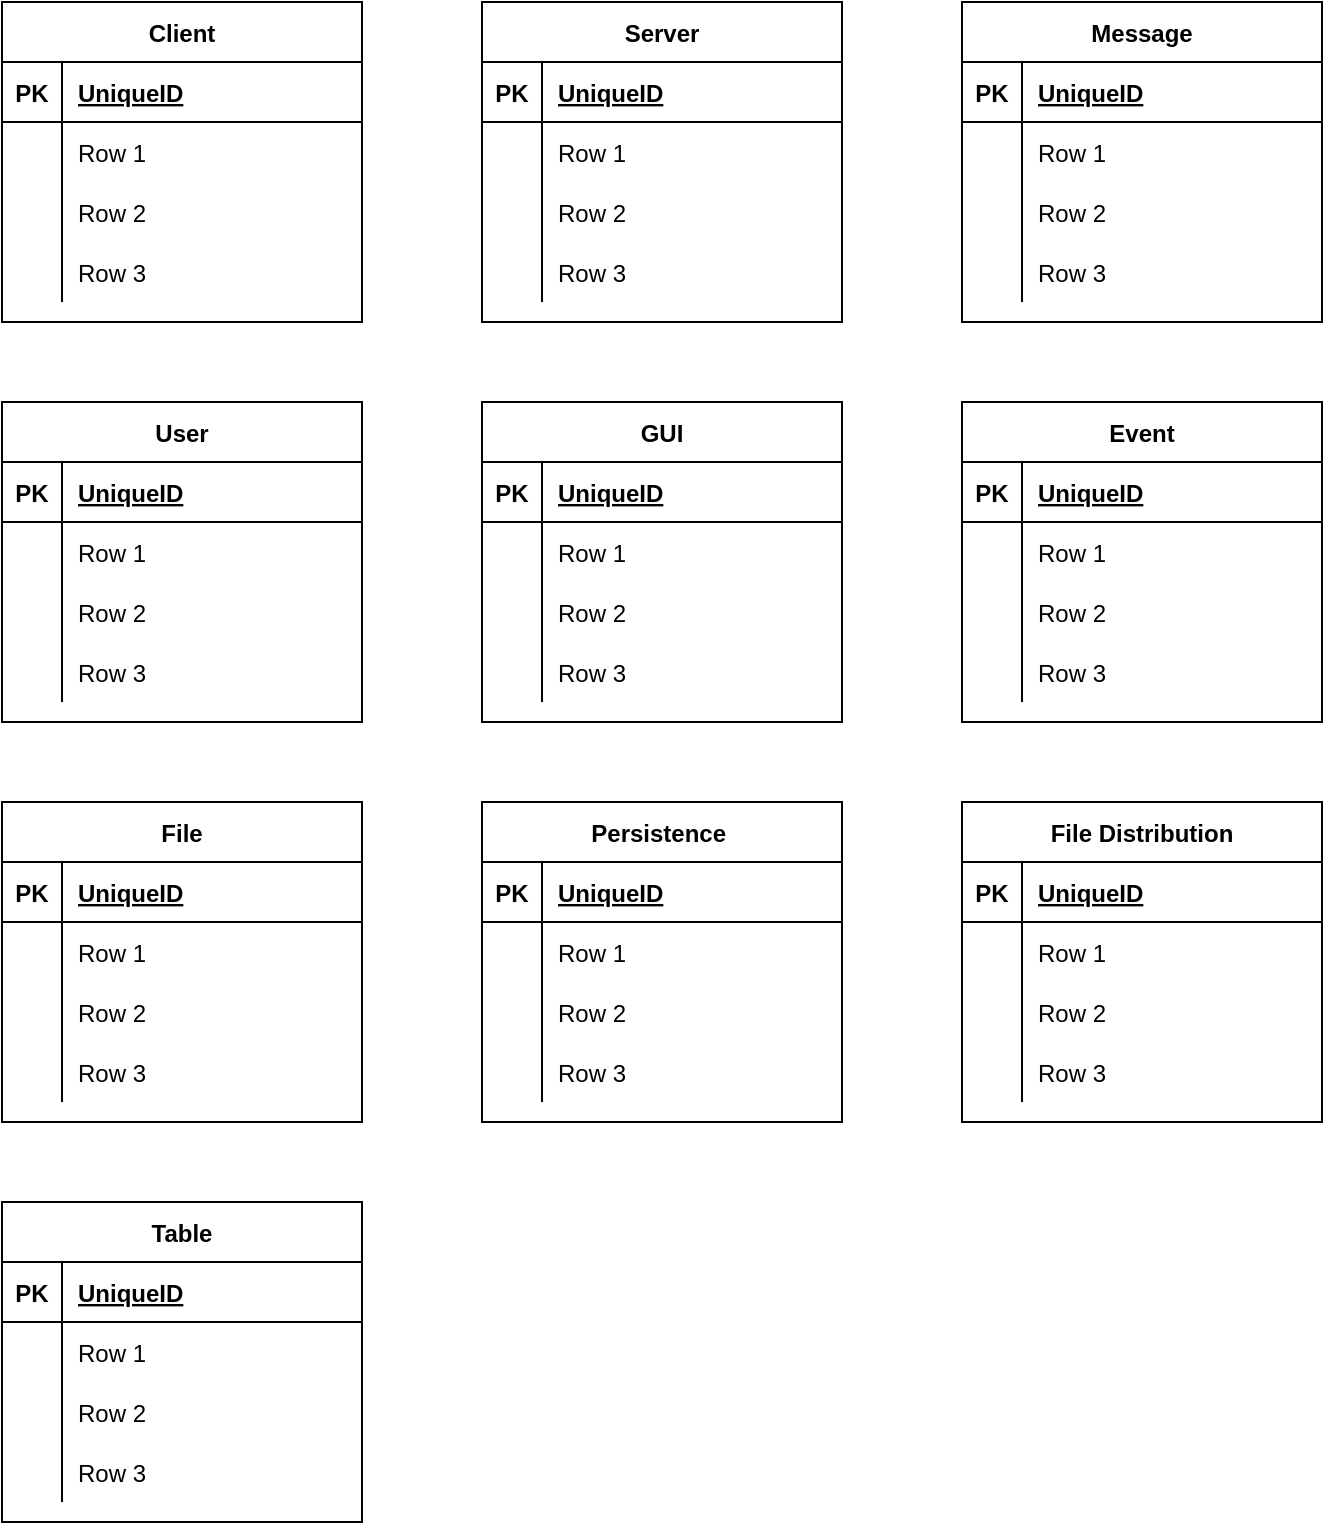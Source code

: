 <mxfile version="17.4.0" type="github" pages="4"><diagram id="HI-3X-e0GjUzGQqLtdug" name="Page-1"><mxGraphModel dx="1374" dy="786" grid="1" gridSize="10" guides="1" tooltips="1" connect="1" arrows="1" fold="1" page="1" pageScale="1" pageWidth="850" pageHeight="1100" math="0" shadow="0"><root><mxCell id="0"/><mxCell id="1" parent="0"/><mxCell id="hZ5tSvGsCHUWN1xdzolX-1" value="Client" style="shape=table;startSize=30;container=1;collapsible=1;childLayout=tableLayout;fixedRows=1;rowLines=0;fontStyle=1;align=center;resizeLast=1;" parent="1" vertex="1"><mxGeometry x="40" y="40" width="180" height="160" as="geometry"/></mxCell><mxCell id="hZ5tSvGsCHUWN1xdzolX-2" value="" style="shape=tableRow;horizontal=0;startSize=0;swimlaneHead=0;swimlaneBody=0;fillColor=none;collapsible=0;dropTarget=0;points=[[0,0.5],[1,0.5]];portConstraint=eastwest;top=0;left=0;right=0;bottom=1;" parent="hZ5tSvGsCHUWN1xdzolX-1" vertex="1"><mxGeometry y="30" width="180" height="30" as="geometry"/></mxCell><mxCell id="hZ5tSvGsCHUWN1xdzolX-3" value="PK" style="shape=partialRectangle;connectable=0;fillColor=none;top=0;left=0;bottom=0;right=0;fontStyle=1;overflow=hidden;" parent="hZ5tSvGsCHUWN1xdzolX-2" vertex="1"><mxGeometry width="30" height="30" as="geometry"><mxRectangle width="30" height="30" as="alternateBounds"/></mxGeometry></mxCell><mxCell id="hZ5tSvGsCHUWN1xdzolX-4" value="UniqueID" style="shape=partialRectangle;connectable=0;fillColor=none;top=0;left=0;bottom=0;right=0;align=left;spacingLeft=6;fontStyle=5;overflow=hidden;" parent="hZ5tSvGsCHUWN1xdzolX-2" vertex="1"><mxGeometry x="30" width="150" height="30" as="geometry"><mxRectangle width="150" height="30" as="alternateBounds"/></mxGeometry></mxCell><mxCell id="hZ5tSvGsCHUWN1xdzolX-5" value="" style="shape=tableRow;horizontal=0;startSize=0;swimlaneHead=0;swimlaneBody=0;fillColor=none;collapsible=0;dropTarget=0;points=[[0,0.5],[1,0.5]];portConstraint=eastwest;top=0;left=0;right=0;bottom=0;" parent="hZ5tSvGsCHUWN1xdzolX-1" vertex="1"><mxGeometry y="60" width="180" height="30" as="geometry"/></mxCell><mxCell id="hZ5tSvGsCHUWN1xdzolX-6" value="" style="shape=partialRectangle;connectable=0;fillColor=none;top=0;left=0;bottom=0;right=0;editable=1;overflow=hidden;" parent="hZ5tSvGsCHUWN1xdzolX-5" vertex="1"><mxGeometry width="30" height="30" as="geometry"><mxRectangle width="30" height="30" as="alternateBounds"/></mxGeometry></mxCell><mxCell id="hZ5tSvGsCHUWN1xdzolX-7" value="Row 1" style="shape=partialRectangle;connectable=0;fillColor=none;top=0;left=0;bottom=0;right=0;align=left;spacingLeft=6;overflow=hidden;" parent="hZ5tSvGsCHUWN1xdzolX-5" vertex="1"><mxGeometry x="30" width="150" height="30" as="geometry"><mxRectangle width="150" height="30" as="alternateBounds"/></mxGeometry></mxCell><mxCell id="hZ5tSvGsCHUWN1xdzolX-8" value="" style="shape=tableRow;horizontal=0;startSize=0;swimlaneHead=0;swimlaneBody=0;fillColor=none;collapsible=0;dropTarget=0;points=[[0,0.5],[1,0.5]];portConstraint=eastwest;top=0;left=0;right=0;bottom=0;" parent="hZ5tSvGsCHUWN1xdzolX-1" vertex="1"><mxGeometry y="90" width="180" height="30" as="geometry"/></mxCell><mxCell id="hZ5tSvGsCHUWN1xdzolX-9" value="" style="shape=partialRectangle;connectable=0;fillColor=none;top=0;left=0;bottom=0;right=0;editable=1;overflow=hidden;" parent="hZ5tSvGsCHUWN1xdzolX-8" vertex="1"><mxGeometry width="30" height="30" as="geometry"><mxRectangle width="30" height="30" as="alternateBounds"/></mxGeometry></mxCell><mxCell id="hZ5tSvGsCHUWN1xdzolX-10" value="Row 2" style="shape=partialRectangle;connectable=0;fillColor=none;top=0;left=0;bottom=0;right=0;align=left;spacingLeft=6;overflow=hidden;" parent="hZ5tSvGsCHUWN1xdzolX-8" vertex="1"><mxGeometry x="30" width="150" height="30" as="geometry"><mxRectangle width="150" height="30" as="alternateBounds"/></mxGeometry></mxCell><mxCell id="hZ5tSvGsCHUWN1xdzolX-11" value="" style="shape=tableRow;horizontal=0;startSize=0;swimlaneHead=0;swimlaneBody=0;fillColor=none;collapsible=0;dropTarget=0;points=[[0,0.5],[1,0.5]];portConstraint=eastwest;top=0;left=0;right=0;bottom=0;" parent="hZ5tSvGsCHUWN1xdzolX-1" vertex="1"><mxGeometry y="120" width="180" height="30" as="geometry"/></mxCell><mxCell id="hZ5tSvGsCHUWN1xdzolX-12" value="" style="shape=partialRectangle;connectable=0;fillColor=none;top=0;left=0;bottom=0;right=0;editable=1;overflow=hidden;" parent="hZ5tSvGsCHUWN1xdzolX-11" vertex="1"><mxGeometry width="30" height="30" as="geometry"><mxRectangle width="30" height="30" as="alternateBounds"/></mxGeometry></mxCell><mxCell id="hZ5tSvGsCHUWN1xdzolX-13" value="Row 3" style="shape=partialRectangle;connectable=0;fillColor=none;top=0;left=0;bottom=0;right=0;align=left;spacingLeft=6;overflow=hidden;" parent="hZ5tSvGsCHUWN1xdzolX-11" vertex="1"><mxGeometry x="30" width="150" height="30" as="geometry"><mxRectangle width="150" height="30" as="alternateBounds"/></mxGeometry></mxCell><mxCell id="hZ5tSvGsCHUWN1xdzolX-30" value="Server" style="shape=table;startSize=30;container=1;collapsible=1;childLayout=tableLayout;fixedRows=1;rowLines=0;fontStyle=1;align=center;resizeLast=1;" parent="1" vertex="1"><mxGeometry x="280" y="40" width="180" height="160" as="geometry"/></mxCell><mxCell id="hZ5tSvGsCHUWN1xdzolX-31" value="" style="shape=tableRow;horizontal=0;startSize=0;swimlaneHead=0;swimlaneBody=0;fillColor=none;collapsible=0;dropTarget=0;points=[[0,0.5],[1,0.5]];portConstraint=eastwest;top=0;left=0;right=0;bottom=1;" parent="hZ5tSvGsCHUWN1xdzolX-30" vertex="1"><mxGeometry y="30" width="180" height="30" as="geometry"/></mxCell><mxCell id="hZ5tSvGsCHUWN1xdzolX-32" value="PK" style="shape=partialRectangle;connectable=0;fillColor=none;top=0;left=0;bottom=0;right=0;fontStyle=1;overflow=hidden;" parent="hZ5tSvGsCHUWN1xdzolX-31" vertex="1"><mxGeometry width="30" height="30" as="geometry"><mxRectangle width="30" height="30" as="alternateBounds"/></mxGeometry></mxCell><mxCell id="hZ5tSvGsCHUWN1xdzolX-33" value="UniqueID" style="shape=partialRectangle;connectable=0;fillColor=none;top=0;left=0;bottom=0;right=0;align=left;spacingLeft=6;fontStyle=5;overflow=hidden;" parent="hZ5tSvGsCHUWN1xdzolX-31" vertex="1"><mxGeometry x="30" width="150" height="30" as="geometry"><mxRectangle width="150" height="30" as="alternateBounds"/></mxGeometry></mxCell><mxCell id="hZ5tSvGsCHUWN1xdzolX-34" value="" style="shape=tableRow;horizontal=0;startSize=0;swimlaneHead=0;swimlaneBody=0;fillColor=none;collapsible=0;dropTarget=0;points=[[0,0.5],[1,0.5]];portConstraint=eastwest;top=0;left=0;right=0;bottom=0;" parent="hZ5tSvGsCHUWN1xdzolX-30" vertex="1"><mxGeometry y="60" width="180" height="30" as="geometry"/></mxCell><mxCell id="hZ5tSvGsCHUWN1xdzolX-35" value="" style="shape=partialRectangle;connectable=0;fillColor=none;top=0;left=0;bottom=0;right=0;editable=1;overflow=hidden;" parent="hZ5tSvGsCHUWN1xdzolX-34" vertex="1"><mxGeometry width="30" height="30" as="geometry"><mxRectangle width="30" height="30" as="alternateBounds"/></mxGeometry></mxCell><mxCell id="hZ5tSvGsCHUWN1xdzolX-36" value="Row 1" style="shape=partialRectangle;connectable=0;fillColor=none;top=0;left=0;bottom=0;right=0;align=left;spacingLeft=6;overflow=hidden;" parent="hZ5tSvGsCHUWN1xdzolX-34" vertex="1"><mxGeometry x="30" width="150" height="30" as="geometry"><mxRectangle width="150" height="30" as="alternateBounds"/></mxGeometry></mxCell><mxCell id="hZ5tSvGsCHUWN1xdzolX-37" value="" style="shape=tableRow;horizontal=0;startSize=0;swimlaneHead=0;swimlaneBody=0;fillColor=none;collapsible=0;dropTarget=0;points=[[0,0.5],[1,0.5]];portConstraint=eastwest;top=0;left=0;right=0;bottom=0;" parent="hZ5tSvGsCHUWN1xdzolX-30" vertex="1"><mxGeometry y="90" width="180" height="30" as="geometry"/></mxCell><mxCell id="hZ5tSvGsCHUWN1xdzolX-38" value="" style="shape=partialRectangle;connectable=0;fillColor=none;top=0;left=0;bottom=0;right=0;editable=1;overflow=hidden;" parent="hZ5tSvGsCHUWN1xdzolX-37" vertex="1"><mxGeometry width="30" height="30" as="geometry"><mxRectangle width="30" height="30" as="alternateBounds"/></mxGeometry></mxCell><mxCell id="hZ5tSvGsCHUWN1xdzolX-39" value="Row 2" style="shape=partialRectangle;connectable=0;fillColor=none;top=0;left=0;bottom=0;right=0;align=left;spacingLeft=6;overflow=hidden;" parent="hZ5tSvGsCHUWN1xdzolX-37" vertex="1"><mxGeometry x="30" width="150" height="30" as="geometry"><mxRectangle width="150" height="30" as="alternateBounds"/></mxGeometry></mxCell><mxCell id="hZ5tSvGsCHUWN1xdzolX-40" value="" style="shape=tableRow;horizontal=0;startSize=0;swimlaneHead=0;swimlaneBody=0;fillColor=none;collapsible=0;dropTarget=0;points=[[0,0.5],[1,0.5]];portConstraint=eastwest;top=0;left=0;right=0;bottom=0;" parent="hZ5tSvGsCHUWN1xdzolX-30" vertex="1"><mxGeometry y="120" width="180" height="30" as="geometry"/></mxCell><mxCell id="hZ5tSvGsCHUWN1xdzolX-41" value="" style="shape=partialRectangle;connectable=0;fillColor=none;top=0;left=0;bottom=0;right=0;editable=1;overflow=hidden;" parent="hZ5tSvGsCHUWN1xdzolX-40" vertex="1"><mxGeometry width="30" height="30" as="geometry"><mxRectangle width="30" height="30" as="alternateBounds"/></mxGeometry></mxCell><mxCell id="hZ5tSvGsCHUWN1xdzolX-42" value="Row 3" style="shape=partialRectangle;connectable=0;fillColor=none;top=0;left=0;bottom=0;right=0;align=left;spacingLeft=6;overflow=hidden;" parent="hZ5tSvGsCHUWN1xdzolX-40" vertex="1"><mxGeometry x="30" width="150" height="30" as="geometry"><mxRectangle width="150" height="30" as="alternateBounds"/></mxGeometry></mxCell><mxCell id="hZ5tSvGsCHUWN1xdzolX-43" value="User" style="shape=table;startSize=30;container=1;collapsible=1;childLayout=tableLayout;fixedRows=1;rowLines=0;fontStyle=1;align=center;resizeLast=1;" parent="1" vertex="1"><mxGeometry x="40" y="240" width="180" height="160" as="geometry"/></mxCell><mxCell id="hZ5tSvGsCHUWN1xdzolX-44" value="" style="shape=tableRow;horizontal=0;startSize=0;swimlaneHead=0;swimlaneBody=0;fillColor=none;collapsible=0;dropTarget=0;points=[[0,0.5],[1,0.5]];portConstraint=eastwest;top=0;left=0;right=0;bottom=1;" parent="hZ5tSvGsCHUWN1xdzolX-43" vertex="1"><mxGeometry y="30" width="180" height="30" as="geometry"/></mxCell><mxCell id="hZ5tSvGsCHUWN1xdzolX-45" value="PK" style="shape=partialRectangle;connectable=0;fillColor=none;top=0;left=0;bottom=0;right=0;fontStyle=1;overflow=hidden;" parent="hZ5tSvGsCHUWN1xdzolX-44" vertex="1"><mxGeometry width="30" height="30" as="geometry"><mxRectangle width="30" height="30" as="alternateBounds"/></mxGeometry></mxCell><mxCell id="hZ5tSvGsCHUWN1xdzolX-46" value="UniqueID" style="shape=partialRectangle;connectable=0;fillColor=none;top=0;left=0;bottom=0;right=0;align=left;spacingLeft=6;fontStyle=5;overflow=hidden;" parent="hZ5tSvGsCHUWN1xdzolX-44" vertex="1"><mxGeometry x="30" width="150" height="30" as="geometry"><mxRectangle width="150" height="30" as="alternateBounds"/></mxGeometry></mxCell><mxCell id="hZ5tSvGsCHUWN1xdzolX-47" value="" style="shape=tableRow;horizontal=0;startSize=0;swimlaneHead=0;swimlaneBody=0;fillColor=none;collapsible=0;dropTarget=0;points=[[0,0.5],[1,0.5]];portConstraint=eastwest;top=0;left=0;right=0;bottom=0;" parent="hZ5tSvGsCHUWN1xdzolX-43" vertex="1"><mxGeometry y="60" width="180" height="30" as="geometry"/></mxCell><mxCell id="hZ5tSvGsCHUWN1xdzolX-48" value="" style="shape=partialRectangle;connectable=0;fillColor=none;top=0;left=0;bottom=0;right=0;editable=1;overflow=hidden;" parent="hZ5tSvGsCHUWN1xdzolX-47" vertex="1"><mxGeometry width="30" height="30" as="geometry"><mxRectangle width="30" height="30" as="alternateBounds"/></mxGeometry></mxCell><mxCell id="hZ5tSvGsCHUWN1xdzolX-49" value="Row 1" style="shape=partialRectangle;connectable=0;fillColor=none;top=0;left=0;bottom=0;right=0;align=left;spacingLeft=6;overflow=hidden;" parent="hZ5tSvGsCHUWN1xdzolX-47" vertex="1"><mxGeometry x="30" width="150" height="30" as="geometry"><mxRectangle width="150" height="30" as="alternateBounds"/></mxGeometry></mxCell><mxCell id="hZ5tSvGsCHUWN1xdzolX-50" value="" style="shape=tableRow;horizontal=0;startSize=0;swimlaneHead=0;swimlaneBody=0;fillColor=none;collapsible=0;dropTarget=0;points=[[0,0.5],[1,0.5]];portConstraint=eastwest;top=0;left=0;right=0;bottom=0;" parent="hZ5tSvGsCHUWN1xdzolX-43" vertex="1"><mxGeometry y="90" width="180" height="30" as="geometry"/></mxCell><mxCell id="hZ5tSvGsCHUWN1xdzolX-51" value="" style="shape=partialRectangle;connectable=0;fillColor=none;top=0;left=0;bottom=0;right=0;editable=1;overflow=hidden;" parent="hZ5tSvGsCHUWN1xdzolX-50" vertex="1"><mxGeometry width="30" height="30" as="geometry"><mxRectangle width="30" height="30" as="alternateBounds"/></mxGeometry></mxCell><mxCell id="hZ5tSvGsCHUWN1xdzolX-52" value="Row 2" style="shape=partialRectangle;connectable=0;fillColor=none;top=0;left=0;bottom=0;right=0;align=left;spacingLeft=6;overflow=hidden;" parent="hZ5tSvGsCHUWN1xdzolX-50" vertex="1"><mxGeometry x="30" width="150" height="30" as="geometry"><mxRectangle width="150" height="30" as="alternateBounds"/></mxGeometry></mxCell><mxCell id="hZ5tSvGsCHUWN1xdzolX-53" value="" style="shape=tableRow;horizontal=0;startSize=0;swimlaneHead=0;swimlaneBody=0;fillColor=none;collapsible=0;dropTarget=0;points=[[0,0.5],[1,0.5]];portConstraint=eastwest;top=0;left=0;right=0;bottom=0;" parent="hZ5tSvGsCHUWN1xdzolX-43" vertex="1"><mxGeometry y="120" width="180" height="30" as="geometry"/></mxCell><mxCell id="hZ5tSvGsCHUWN1xdzolX-54" value="" style="shape=partialRectangle;connectable=0;fillColor=none;top=0;left=0;bottom=0;right=0;editable=1;overflow=hidden;" parent="hZ5tSvGsCHUWN1xdzolX-53" vertex="1"><mxGeometry width="30" height="30" as="geometry"><mxRectangle width="30" height="30" as="alternateBounds"/></mxGeometry></mxCell><mxCell id="hZ5tSvGsCHUWN1xdzolX-55" value="Row 3" style="shape=partialRectangle;connectable=0;fillColor=none;top=0;left=0;bottom=0;right=0;align=left;spacingLeft=6;overflow=hidden;" parent="hZ5tSvGsCHUWN1xdzolX-53" vertex="1"><mxGeometry x="30" width="150" height="30" as="geometry"><mxRectangle width="150" height="30" as="alternateBounds"/></mxGeometry></mxCell><mxCell id="hZ5tSvGsCHUWN1xdzolX-69" value="GUI" style="shape=table;startSize=30;container=1;collapsible=1;childLayout=tableLayout;fixedRows=1;rowLines=0;fontStyle=1;align=center;resizeLast=1;" parent="1" vertex="1"><mxGeometry x="280" y="240" width="180" height="160" as="geometry"/></mxCell><mxCell id="hZ5tSvGsCHUWN1xdzolX-70" value="" style="shape=tableRow;horizontal=0;startSize=0;swimlaneHead=0;swimlaneBody=0;fillColor=none;collapsible=0;dropTarget=0;points=[[0,0.5],[1,0.5]];portConstraint=eastwest;top=0;left=0;right=0;bottom=1;" parent="hZ5tSvGsCHUWN1xdzolX-69" vertex="1"><mxGeometry y="30" width="180" height="30" as="geometry"/></mxCell><mxCell id="hZ5tSvGsCHUWN1xdzolX-71" value="PK" style="shape=partialRectangle;connectable=0;fillColor=none;top=0;left=0;bottom=0;right=0;fontStyle=1;overflow=hidden;" parent="hZ5tSvGsCHUWN1xdzolX-70" vertex="1"><mxGeometry width="30" height="30" as="geometry"><mxRectangle width="30" height="30" as="alternateBounds"/></mxGeometry></mxCell><mxCell id="hZ5tSvGsCHUWN1xdzolX-72" value="UniqueID" style="shape=partialRectangle;connectable=0;fillColor=none;top=0;left=0;bottom=0;right=0;align=left;spacingLeft=6;fontStyle=5;overflow=hidden;" parent="hZ5tSvGsCHUWN1xdzolX-70" vertex="1"><mxGeometry x="30" width="150" height="30" as="geometry"><mxRectangle width="150" height="30" as="alternateBounds"/></mxGeometry></mxCell><mxCell id="hZ5tSvGsCHUWN1xdzolX-73" value="" style="shape=tableRow;horizontal=0;startSize=0;swimlaneHead=0;swimlaneBody=0;fillColor=none;collapsible=0;dropTarget=0;points=[[0,0.5],[1,0.5]];portConstraint=eastwest;top=0;left=0;right=0;bottom=0;" parent="hZ5tSvGsCHUWN1xdzolX-69" vertex="1"><mxGeometry y="60" width="180" height="30" as="geometry"/></mxCell><mxCell id="hZ5tSvGsCHUWN1xdzolX-74" value="" style="shape=partialRectangle;connectable=0;fillColor=none;top=0;left=0;bottom=0;right=0;editable=1;overflow=hidden;" parent="hZ5tSvGsCHUWN1xdzolX-73" vertex="1"><mxGeometry width="30" height="30" as="geometry"><mxRectangle width="30" height="30" as="alternateBounds"/></mxGeometry></mxCell><mxCell id="hZ5tSvGsCHUWN1xdzolX-75" value="Row 1" style="shape=partialRectangle;connectable=0;fillColor=none;top=0;left=0;bottom=0;right=0;align=left;spacingLeft=6;overflow=hidden;" parent="hZ5tSvGsCHUWN1xdzolX-73" vertex="1"><mxGeometry x="30" width="150" height="30" as="geometry"><mxRectangle width="150" height="30" as="alternateBounds"/></mxGeometry></mxCell><mxCell id="hZ5tSvGsCHUWN1xdzolX-76" value="" style="shape=tableRow;horizontal=0;startSize=0;swimlaneHead=0;swimlaneBody=0;fillColor=none;collapsible=0;dropTarget=0;points=[[0,0.5],[1,0.5]];portConstraint=eastwest;top=0;left=0;right=0;bottom=0;" parent="hZ5tSvGsCHUWN1xdzolX-69" vertex="1"><mxGeometry y="90" width="180" height="30" as="geometry"/></mxCell><mxCell id="hZ5tSvGsCHUWN1xdzolX-77" value="" style="shape=partialRectangle;connectable=0;fillColor=none;top=0;left=0;bottom=0;right=0;editable=1;overflow=hidden;" parent="hZ5tSvGsCHUWN1xdzolX-76" vertex="1"><mxGeometry width="30" height="30" as="geometry"><mxRectangle width="30" height="30" as="alternateBounds"/></mxGeometry></mxCell><mxCell id="hZ5tSvGsCHUWN1xdzolX-78" value="Row 2" style="shape=partialRectangle;connectable=0;fillColor=none;top=0;left=0;bottom=0;right=0;align=left;spacingLeft=6;overflow=hidden;" parent="hZ5tSvGsCHUWN1xdzolX-76" vertex="1"><mxGeometry x="30" width="150" height="30" as="geometry"><mxRectangle width="150" height="30" as="alternateBounds"/></mxGeometry></mxCell><mxCell id="hZ5tSvGsCHUWN1xdzolX-79" value="" style="shape=tableRow;horizontal=0;startSize=0;swimlaneHead=0;swimlaneBody=0;fillColor=none;collapsible=0;dropTarget=0;points=[[0,0.5],[1,0.5]];portConstraint=eastwest;top=0;left=0;right=0;bottom=0;" parent="hZ5tSvGsCHUWN1xdzolX-69" vertex="1"><mxGeometry y="120" width="180" height="30" as="geometry"/></mxCell><mxCell id="hZ5tSvGsCHUWN1xdzolX-80" value="" style="shape=partialRectangle;connectable=0;fillColor=none;top=0;left=0;bottom=0;right=0;editable=1;overflow=hidden;" parent="hZ5tSvGsCHUWN1xdzolX-79" vertex="1"><mxGeometry width="30" height="30" as="geometry"><mxRectangle width="30" height="30" as="alternateBounds"/></mxGeometry></mxCell><mxCell id="hZ5tSvGsCHUWN1xdzolX-81" value="Row 3" style="shape=partialRectangle;connectable=0;fillColor=none;top=0;left=0;bottom=0;right=0;align=left;spacingLeft=6;overflow=hidden;" parent="hZ5tSvGsCHUWN1xdzolX-79" vertex="1"><mxGeometry x="30" width="150" height="30" as="geometry"><mxRectangle width="150" height="30" as="alternateBounds"/></mxGeometry></mxCell><mxCell id="hZ5tSvGsCHUWN1xdzolX-95" value="Message" style="shape=table;startSize=30;container=1;collapsible=1;childLayout=tableLayout;fixedRows=1;rowLines=0;fontStyle=1;align=center;resizeLast=1;" parent="1" vertex="1"><mxGeometry x="520" y="40" width="180" height="160" as="geometry"/></mxCell><mxCell id="hZ5tSvGsCHUWN1xdzolX-96" value="" style="shape=tableRow;horizontal=0;startSize=0;swimlaneHead=0;swimlaneBody=0;fillColor=none;collapsible=0;dropTarget=0;points=[[0,0.5],[1,0.5]];portConstraint=eastwest;top=0;left=0;right=0;bottom=1;" parent="hZ5tSvGsCHUWN1xdzolX-95" vertex="1"><mxGeometry y="30" width="180" height="30" as="geometry"/></mxCell><mxCell id="hZ5tSvGsCHUWN1xdzolX-97" value="PK" style="shape=partialRectangle;connectable=0;fillColor=none;top=0;left=0;bottom=0;right=0;fontStyle=1;overflow=hidden;" parent="hZ5tSvGsCHUWN1xdzolX-96" vertex="1"><mxGeometry width="30" height="30" as="geometry"><mxRectangle width="30" height="30" as="alternateBounds"/></mxGeometry></mxCell><mxCell id="hZ5tSvGsCHUWN1xdzolX-98" value="UniqueID" style="shape=partialRectangle;connectable=0;fillColor=none;top=0;left=0;bottom=0;right=0;align=left;spacingLeft=6;fontStyle=5;overflow=hidden;" parent="hZ5tSvGsCHUWN1xdzolX-96" vertex="1"><mxGeometry x="30" width="150" height="30" as="geometry"><mxRectangle width="150" height="30" as="alternateBounds"/></mxGeometry></mxCell><mxCell id="hZ5tSvGsCHUWN1xdzolX-99" value="" style="shape=tableRow;horizontal=0;startSize=0;swimlaneHead=0;swimlaneBody=0;fillColor=none;collapsible=0;dropTarget=0;points=[[0,0.5],[1,0.5]];portConstraint=eastwest;top=0;left=0;right=0;bottom=0;" parent="hZ5tSvGsCHUWN1xdzolX-95" vertex="1"><mxGeometry y="60" width="180" height="30" as="geometry"/></mxCell><mxCell id="hZ5tSvGsCHUWN1xdzolX-100" value="" style="shape=partialRectangle;connectable=0;fillColor=none;top=0;left=0;bottom=0;right=0;editable=1;overflow=hidden;" parent="hZ5tSvGsCHUWN1xdzolX-99" vertex="1"><mxGeometry width="30" height="30" as="geometry"><mxRectangle width="30" height="30" as="alternateBounds"/></mxGeometry></mxCell><mxCell id="hZ5tSvGsCHUWN1xdzolX-101" value="Row 1" style="shape=partialRectangle;connectable=0;fillColor=none;top=0;left=0;bottom=0;right=0;align=left;spacingLeft=6;overflow=hidden;" parent="hZ5tSvGsCHUWN1xdzolX-99" vertex="1"><mxGeometry x="30" width="150" height="30" as="geometry"><mxRectangle width="150" height="30" as="alternateBounds"/></mxGeometry></mxCell><mxCell id="hZ5tSvGsCHUWN1xdzolX-102" value="" style="shape=tableRow;horizontal=0;startSize=0;swimlaneHead=0;swimlaneBody=0;fillColor=none;collapsible=0;dropTarget=0;points=[[0,0.5],[1,0.5]];portConstraint=eastwest;top=0;left=0;right=0;bottom=0;" parent="hZ5tSvGsCHUWN1xdzolX-95" vertex="1"><mxGeometry y="90" width="180" height="30" as="geometry"/></mxCell><mxCell id="hZ5tSvGsCHUWN1xdzolX-103" value="" style="shape=partialRectangle;connectable=0;fillColor=none;top=0;left=0;bottom=0;right=0;editable=1;overflow=hidden;" parent="hZ5tSvGsCHUWN1xdzolX-102" vertex="1"><mxGeometry width="30" height="30" as="geometry"><mxRectangle width="30" height="30" as="alternateBounds"/></mxGeometry></mxCell><mxCell id="hZ5tSvGsCHUWN1xdzolX-104" value="Row 2" style="shape=partialRectangle;connectable=0;fillColor=none;top=0;left=0;bottom=0;right=0;align=left;spacingLeft=6;overflow=hidden;" parent="hZ5tSvGsCHUWN1xdzolX-102" vertex="1"><mxGeometry x="30" width="150" height="30" as="geometry"><mxRectangle width="150" height="30" as="alternateBounds"/></mxGeometry></mxCell><mxCell id="hZ5tSvGsCHUWN1xdzolX-105" value="" style="shape=tableRow;horizontal=0;startSize=0;swimlaneHead=0;swimlaneBody=0;fillColor=none;collapsible=0;dropTarget=0;points=[[0,0.5],[1,0.5]];portConstraint=eastwest;top=0;left=0;right=0;bottom=0;" parent="hZ5tSvGsCHUWN1xdzolX-95" vertex="1"><mxGeometry y="120" width="180" height="30" as="geometry"/></mxCell><mxCell id="hZ5tSvGsCHUWN1xdzolX-106" value="" style="shape=partialRectangle;connectable=0;fillColor=none;top=0;left=0;bottom=0;right=0;editable=1;overflow=hidden;" parent="hZ5tSvGsCHUWN1xdzolX-105" vertex="1"><mxGeometry width="30" height="30" as="geometry"><mxRectangle width="30" height="30" as="alternateBounds"/></mxGeometry></mxCell><mxCell id="hZ5tSvGsCHUWN1xdzolX-107" value="Row 3" style="shape=partialRectangle;connectable=0;fillColor=none;top=0;left=0;bottom=0;right=0;align=left;spacingLeft=6;overflow=hidden;" parent="hZ5tSvGsCHUWN1xdzolX-105" vertex="1"><mxGeometry x="30" width="150" height="30" as="geometry"><mxRectangle width="150" height="30" as="alternateBounds"/></mxGeometry></mxCell><mxCell id="hZ5tSvGsCHUWN1xdzolX-108" value="File" style="shape=table;startSize=30;container=1;collapsible=1;childLayout=tableLayout;fixedRows=1;rowLines=0;fontStyle=1;align=center;resizeLast=1;" parent="1" vertex="1"><mxGeometry x="40" y="440" width="180" height="160" as="geometry"/></mxCell><mxCell id="hZ5tSvGsCHUWN1xdzolX-109" value="" style="shape=tableRow;horizontal=0;startSize=0;swimlaneHead=0;swimlaneBody=0;fillColor=none;collapsible=0;dropTarget=0;points=[[0,0.5],[1,0.5]];portConstraint=eastwest;top=0;left=0;right=0;bottom=1;" parent="hZ5tSvGsCHUWN1xdzolX-108" vertex="1"><mxGeometry y="30" width="180" height="30" as="geometry"/></mxCell><mxCell id="hZ5tSvGsCHUWN1xdzolX-110" value="PK" style="shape=partialRectangle;connectable=0;fillColor=none;top=0;left=0;bottom=0;right=0;fontStyle=1;overflow=hidden;" parent="hZ5tSvGsCHUWN1xdzolX-109" vertex="1"><mxGeometry width="30" height="30" as="geometry"><mxRectangle width="30" height="30" as="alternateBounds"/></mxGeometry></mxCell><mxCell id="hZ5tSvGsCHUWN1xdzolX-111" value="UniqueID" style="shape=partialRectangle;connectable=0;fillColor=none;top=0;left=0;bottom=0;right=0;align=left;spacingLeft=6;fontStyle=5;overflow=hidden;" parent="hZ5tSvGsCHUWN1xdzolX-109" vertex="1"><mxGeometry x="30" width="150" height="30" as="geometry"><mxRectangle width="150" height="30" as="alternateBounds"/></mxGeometry></mxCell><mxCell id="hZ5tSvGsCHUWN1xdzolX-112" value="" style="shape=tableRow;horizontal=0;startSize=0;swimlaneHead=0;swimlaneBody=0;fillColor=none;collapsible=0;dropTarget=0;points=[[0,0.5],[1,0.5]];portConstraint=eastwest;top=0;left=0;right=0;bottom=0;" parent="hZ5tSvGsCHUWN1xdzolX-108" vertex="1"><mxGeometry y="60" width="180" height="30" as="geometry"/></mxCell><mxCell id="hZ5tSvGsCHUWN1xdzolX-113" value="" style="shape=partialRectangle;connectable=0;fillColor=none;top=0;left=0;bottom=0;right=0;editable=1;overflow=hidden;" parent="hZ5tSvGsCHUWN1xdzolX-112" vertex="1"><mxGeometry width="30" height="30" as="geometry"><mxRectangle width="30" height="30" as="alternateBounds"/></mxGeometry></mxCell><mxCell id="hZ5tSvGsCHUWN1xdzolX-114" value="Row 1" style="shape=partialRectangle;connectable=0;fillColor=none;top=0;left=0;bottom=0;right=0;align=left;spacingLeft=6;overflow=hidden;" parent="hZ5tSvGsCHUWN1xdzolX-112" vertex="1"><mxGeometry x="30" width="150" height="30" as="geometry"><mxRectangle width="150" height="30" as="alternateBounds"/></mxGeometry></mxCell><mxCell id="hZ5tSvGsCHUWN1xdzolX-115" value="" style="shape=tableRow;horizontal=0;startSize=0;swimlaneHead=0;swimlaneBody=0;fillColor=none;collapsible=0;dropTarget=0;points=[[0,0.5],[1,0.5]];portConstraint=eastwest;top=0;left=0;right=0;bottom=0;" parent="hZ5tSvGsCHUWN1xdzolX-108" vertex="1"><mxGeometry y="90" width="180" height="30" as="geometry"/></mxCell><mxCell id="hZ5tSvGsCHUWN1xdzolX-116" value="" style="shape=partialRectangle;connectable=0;fillColor=none;top=0;left=0;bottom=0;right=0;editable=1;overflow=hidden;" parent="hZ5tSvGsCHUWN1xdzolX-115" vertex="1"><mxGeometry width="30" height="30" as="geometry"><mxRectangle width="30" height="30" as="alternateBounds"/></mxGeometry></mxCell><mxCell id="hZ5tSvGsCHUWN1xdzolX-117" value="Row 2" style="shape=partialRectangle;connectable=0;fillColor=none;top=0;left=0;bottom=0;right=0;align=left;spacingLeft=6;overflow=hidden;" parent="hZ5tSvGsCHUWN1xdzolX-115" vertex="1"><mxGeometry x="30" width="150" height="30" as="geometry"><mxRectangle width="150" height="30" as="alternateBounds"/></mxGeometry></mxCell><mxCell id="hZ5tSvGsCHUWN1xdzolX-118" value="" style="shape=tableRow;horizontal=0;startSize=0;swimlaneHead=0;swimlaneBody=0;fillColor=none;collapsible=0;dropTarget=0;points=[[0,0.5],[1,0.5]];portConstraint=eastwest;top=0;left=0;right=0;bottom=0;" parent="hZ5tSvGsCHUWN1xdzolX-108" vertex="1"><mxGeometry y="120" width="180" height="30" as="geometry"/></mxCell><mxCell id="hZ5tSvGsCHUWN1xdzolX-119" value="" style="shape=partialRectangle;connectable=0;fillColor=none;top=0;left=0;bottom=0;right=0;editable=1;overflow=hidden;" parent="hZ5tSvGsCHUWN1xdzolX-118" vertex="1"><mxGeometry width="30" height="30" as="geometry"><mxRectangle width="30" height="30" as="alternateBounds"/></mxGeometry></mxCell><mxCell id="hZ5tSvGsCHUWN1xdzolX-120" value="Row 3" style="shape=partialRectangle;connectable=0;fillColor=none;top=0;left=0;bottom=0;right=0;align=left;spacingLeft=6;overflow=hidden;" parent="hZ5tSvGsCHUWN1xdzolX-118" vertex="1"><mxGeometry x="30" width="150" height="30" as="geometry"><mxRectangle width="150" height="30" as="alternateBounds"/></mxGeometry></mxCell><mxCell id="hZ5tSvGsCHUWN1xdzolX-121" value="Persistence " style="shape=table;startSize=30;container=1;collapsible=1;childLayout=tableLayout;fixedRows=1;rowLines=0;fontStyle=1;align=center;resizeLast=1;" parent="1" vertex="1"><mxGeometry x="280" y="440" width="180" height="160" as="geometry"/></mxCell><mxCell id="hZ5tSvGsCHUWN1xdzolX-122" value="" style="shape=tableRow;horizontal=0;startSize=0;swimlaneHead=0;swimlaneBody=0;fillColor=none;collapsible=0;dropTarget=0;points=[[0,0.5],[1,0.5]];portConstraint=eastwest;top=0;left=0;right=0;bottom=1;" parent="hZ5tSvGsCHUWN1xdzolX-121" vertex="1"><mxGeometry y="30" width="180" height="30" as="geometry"/></mxCell><mxCell id="hZ5tSvGsCHUWN1xdzolX-123" value="PK" style="shape=partialRectangle;connectable=0;fillColor=none;top=0;left=0;bottom=0;right=0;fontStyle=1;overflow=hidden;" parent="hZ5tSvGsCHUWN1xdzolX-122" vertex="1"><mxGeometry width="30" height="30" as="geometry"><mxRectangle width="30" height="30" as="alternateBounds"/></mxGeometry></mxCell><mxCell id="hZ5tSvGsCHUWN1xdzolX-124" value="UniqueID" style="shape=partialRectangle;connectable=0;fillColor=none;top=0;left=0;bottom=0;right=0;align=left;spacingLeft=6;fontStyle=5;overflow=hidden;" parent="hZ5tSvGsCHUWN1xdzolX-122" vertex="1"><mxGeometry x="30" width="150" height="30" as="geometry"><mxRectangle width="150" height="30" as="alternateBounds"/></mxGeometry></mxCell><mxCell id="hZ5tSvGsCHUWN1xdzolX-125" value="" style="shape=tableRow;horizontal=0;startSize=0;swimlaneHead=0;swimlaneBody=0;fillColor=none;collapsible=0;dropTarget=0;points=[[0,0.5],[1,0.5]];portConstraint=eastwest;top=0;left=0;right=0;bottom=0;" parent="hZ5tSvGsCHUWN1xdzolX-121" vertex="1"><mxGeometry y="60" width="180" height="30" as="geometry"/></mxCell><mxCell id="hZ5tSvGsCHUWN1xdzolX-126" value="" style="shape=partialRectangle;connectable=0;fillColor=none;top=0;left=0;bottom=0;right=0;editable=1;overflow=hidden;" parent="hZ5tSvGsCHUWN1xdzolX-125" vertex="1"><mxGeometry width="30" height="30" as="geometry"><mxRectangle width="30" height="30" as="alternateBounds"/></mxGeometry></mxCell><mxCell id="hZ5tSvGsCHUWN1xdzolX-127" value="Row 1" style="shape=partialRectangle;connectable=0;fillColor=none;top=0;left=0;bottom=0;right=0;align=left;spacingLeft=6;overflow=hidden;" parent="hZ5tSvGsCHUWN1xdzolX-125" vertex="1"><mxGeometry x="30" width="150" height="30" as="geometry"><mxRectangle width="150" height="30" as="alternateBounds"/></mxGeometry></mxCell><mxCell id="hZ5tSvGsCHUWN1xdzolX-128" value="" style="shape=tableRow;horizontal=0;startSize=0;swimlaneHead=0;swimlaneBody=0;fillColor=none;collapsible=0;dropTarget=0;points=[[0,0.5],[1,0.5]];portConstraint=eastwest;top=0;left=0;right=0;bottom=0;" parent="hZ5tSvGsCHUWN1xdzolX-121" vertex="1"><mxGeometry y="90" width="180" height="30" as="geometry"/></mxCell><mxCell id="hZ5tSvGsCHUWN1xdzolX-129" value="" style="shape=partialRectangle;connectable=0;fillColor=none;top=0;left=0;bottom=0;right=0;editable=1;overflow=hidden;" parent="hZ5tSvGsCHUWN1xdzolX-128" vertex="1"><mxGeometry width="30" height="30" as="geometry"><mxRectangle width="30" height="30" as="alternateBounds"/></mxGeometry></mxCell><mxCell id="hZ5tSvGsCHUWN1xdzolX-130" value="Row 2" style="shape=partialRectangle;connectable=0;fillColor=none;top=0;left=0;bottom=0;right=0;align=left;spacingLeft=6;overflow=hidden;" parent="hZ5tSvGsCHUWN1xdzolX-128" vertex="1"><mxGeometry x="30" width="150" height="30" as="geometry"><mxRectangle width="150" height="30" as="alternateBounds"/></mxGeometry></mxCell><mxCell id="hZ5tSvGsCHUWN1xdzolX-131" value="" style="shape=tableRow;horizontal=0;startSize=0;swimlaneHead=0;swimlaneBody=0;fillColor=none;collapsible=0;dropTarget=0;points=[[0,0.5],[1,0.5]];portConstraint=eastwest;top=0;left=0;right=0;bottom=0;" parent="hZ5tSvGsCHUWN1xdzolX-121" vertex="1"><mxGeometry y="120" width="180" height="30" as="geometry"/></mxCell><mxCell id="hZ5tSvGsCHUWN1xdzolX-132" value="" style="shape=partialRectangle;connectable=0;fillColor=none;top=0;left=0;bottom=0;right=0;editable=1;overflow=hidden;" parent="hZ5tSvGsCHUWN1xdzolX-131" vertex="1"><mxGeometry width="30" height="30" as="geometry"><mxRectangle width="30" height="30" as="alternateBounds"/></mxGeometry></mxCell><mxCell id="hZ5tSvGsCHUWN1xdzolX-133" value="Row 3" style="shape=partialRectangle;connectable=0;fillColor=none;top=0;left=0;bottom=0;right=0;align=left;spacingLeft=6;overflow=hidden;" parent="hZ5tSvGsCHUWN1xdzolX-131" vertex="1"><mxGeometry x="30" width="150" height="30" as="geometry"><mxRectangle width="150" height="30" as="alternateBounds"/></mxGeometry></mxCell><mxCell id="hZ5tSvGsCHUWN1xdzolX-134" value="Event" style="shape=table;startSize=30;container=1;collapsible=1;childLayout=tableLayout;fixedRows=1;rowLines=0;fontStyle=1;align=center;resizeLast=1;" parent="1" vertex="1"><mxGeometry x="520" y="240" width="180" height="160" as="geometry"/></mxCell><mxCell id="hZ5tSvGsCHUWN1xdzolX-135" value="" style="shape=tableRow;horizontal=0;startSize=0;swimlaneHead=0;swimlaneBody=0;fillColor=none;collapsible=0;dropTarget=0;points=[[0,0.5],[1,0.5]];portConstraint=eastwest;top=0;left=0;right=0;bottom=1;" parent="hZ5tSvGsCHUWN1xdzolX-134" vertex="1"><mxGeometry y="30" width="180" height="30" as="geometry"/></mxCell><mxCell id="hZ5tSvGsCHUWN1xdzolX-136" value="PK" style="shape=partialRectangle;connectable=0;fillColor=none;top=0;left=0;bottom=0;right=0;fontStyle=1;overflow=hidden;" parent="hZ5tSvGsCHUWN1xdzolX-135" vertex="1"><mxGeometry width="30" height="30" as="geometry"><mxRectangle width="30" height="30" as="alternateBounds"/></mxGeometry></mxCell><mxCell id="hZ5tSvGsCHUWN1xdzolX-137" value="UniqueID" style="shape=partialRectangle;connectable=0;fillColor=none;top=0;left=0;bottom=0;right=0;align=left;spacingLeft=6;fontStyle=5;overflow=hidden;" parent="hZ5tSvGsCHUWN1xdzolX-135" vertex="1"><mxGeometry x="30" width="150" height="30" as="geometry"><mxRectangle width="150" height="30" as="alternateBounds"/></mxGeometry></mxCell><mxCell id="hZ5tSvGsCHUWN1xdzolX-138" value="" style="shape=tableRow;horizontal=0;startSize=0;swimlaneHead=0;swimlaneBody=0;fillColor=none;collapsible=0;dropTarget=0;points=[[0,0.5],[1,0.5]];portConstraint=eastwest;top=0;left=0;right=0;bottom=0;" parent="hZ5tSvGsCHUWN1xdzolX-134" vertex="1"><mxGeometry y="60" width="180" height="30" as="geometry"/></mxCell><mxCell id="hZ5tSvGsCHUWN1xdzolX-139" value="" style="shape=partialRectangle;connectable=0;fillColor=none;top=0;left=0;bottom=0;right=0;editable=1;overflow=hidden;" parent="hZ5tSvGsCHUWN1xdzolX-138" vertex="1"><mxGeometry width="30" height="30" as="geometry"><mxRectangle width="30" height="30" as="alternateBounds"/></mxGeometry></mxCell><mxCell id="hZ5tSvGsCHUWN1xdzolX-140" value="Row 1" style="shape=partialRectangle;connectable=0;fillColor=none;top=0;left=0;bottom=0;right=0;align=left;spacingLeft=6;overflow=hidden;" parent="hZ5tSvGsCHUWN1xdzolX-138" vertex="1"><mxGeometry x="30" width="150" height="30" as="geometry"><mxRectangle width="150" height="30" as="alternateBounds"/></mxGeometry></mxCell><mxCell id="hZ5tSvGsCHUWN1xdzolX-141" value="" style="shape=tableRow;horizontal=0;startSize=0;swimlaneHead=0;swimlaneBody=0;fillColor=none;collapsible=0;dropTarget=0;points=[[0,0.5],[1,0.5]];portConstraint=eastwest;top=0;left=0;right=0;bottom=0;" parent="hZ5tSvGsCHUWN1xdzolX-134" vertex="1"><mxGeometry y="90" width="180" height="30" as="geometry"/></mxCell><mxCell id="hZ5tSvGsCHUWN1xdzolX-142" value="" style="shape=partialRectangle;connectable=0;fillColor=none;top=0;left=0;bottom=0;right=0;editable=1;overflow=hidden;" parent="hZ5tSvGsCHUWN1xdzolX-141" vertex="1"><mxGeometry width="30" height="30" as="geometry"><mxRectangle width="30" height="30" as="alternateBounds"/></mxGeometry></mxCell><mxCell id="hZ5tSvGsCHUWN1xdzolX-143" value="Row 2" style="shape=partialRectangle;connectable=0;fillColor=none;top=0;left=0;bottom=0;right=0;align=left;spacingLeft=6;overflow=hidden;" parent="hZ5tSvGsCHUWN1xdzolX-141" vertex="1"><mxGeometry x="30" width="150" height="30" as="geometry"><mxRectangle width="150" height="30" as="alternateBounds"/></mxGeometry></mxCell><mxCell id="hZ5tSvGsCHUWN1xdzolX-144" value="" style="shape=tableRow;horizontal=0;startSize=0;swimlaneHead=0;swimlaneBody=0;fillColor=none;collapsible=0;dropTarget=0;points=[[0,0.5],[1,0.5]];portConstraint=eastwest;top=0;left=0;right=0;bottom=0;" parent="hZ5tSvGsCHUWN1xdzolX-134" vertex="1"><mxGeometry y="120" width="180" height="30" as="geometry"/></mxCell><mxCell id="hZ5tSvGsCHUWN1xdzolX-145" value="" style="shape=partialRectangle;connectable=0;fillColor=none;top=0;left=0;bottom=0;right=0;editable=1;overflow=hidden;" parent="hZ5tSvGsCHUWN1xdzolX-144" vertex="1"><mxGeometry width="30" height="30" as="geometry"><mxRectangle width="30" height="30" as="alternateBounds"/></mxGeometry></mxCell><mxCell id="hZ5tSvGsCHUWN1xdzolX-146" value="Row 3" style="shape=partialRectangle;connectable=0;fillColor=none;top=0;left=0;bottom=0;right=0;align=left;spacingLeft=6;overflow=hidden;" parent="hZ5tSvGsCHUWN1xdzolX-144" vertex="1"><mxGeometry x="30" width="150" height="30" as="geometry"><mxRectangle width="150" height="30" as="alternateBounds"/></mxGeometry></mxCell><mxCell id="hZ5tSvGsCHUWN1xdzolX-147" value="File Distribution" style="shape=table;startSize=30;container=1;collapsible=1;childLayout=tableLayout;fixedRows=1;rowLines=0;fontStyle=1;align=center;resizeLast=1;" parent="1" vertex="1"><mxGeometry x="520" y="440" width="180" height="160" as="geometry"/></mxCell><mxCell id="hZ5tSvGsCHUWN1xdzolX-148" value="" style="shape=tableRow;horizontal=0;startSize=0;swimlaneHead=0;swimlaneBody=0;fillColor=none;collapsible=0;dropTarget=0;points=[[0,0.5],[1,0.5]];portConstraint=eastwest;top=0;left=0;right=0;bottom=1;" parent="hZ5tSvGsCHUWN1xdzolX-147" vertex="1"><mxGeometry y="30" width="180" height="30" as="geometry"/></mxCell><mxCell id="hZ5tSvGsCHUWN1xdzolX-149" value="PK" style="shape=partialRectangle;connectable=0;fillColor=none;top=0;left=0;bottom=0;right=0;fontStyle=1;overflow=hidden;" parent="hZ5tSvGsCHUWN1xdzolX-148" vertex="1"><mxGeometry width="30" height="30" as="geometry"><mxRectangle width="30" height="30" as="alternateBounds"/></mxGeometry></mxCell><mxCell id="hZ5tSvGsCHUWN1xdzolX-150" value="UniqueID" style="shape=partialRectangle;connectable=0;fillColor=none;top=0;left=0;bottom=0;right=0;align=left;spacingLeft=6;fontStyle=5;overflow=hidden;" parent="hZ5tSvGsCHUWN1xdzolX-148" vertex="1"><mxGeometry x="30" width="150" height="30" as="geometry"><mxRectangle width="150" height="30" as="alternateBounds"/></mxGeometry></mxCell><mxCell id="hZ5tSvGsCHUWN1xdzolX-151" value="" style="shape=tableRow;horizontal=0;startSize=0;swimlaneHead=0;swimlaneBody=0;fillColor=none;collapsible=0;dropTarget=0;points=[[0,0.5],[1,0.5]];portConstraint=eastwest;top=0;left=0;right=0;bottom=0;" parent="hZ5tSvGsCHUWN1xdzolX-147" vertex="1"><mxGeometry y="60" width="180" height="30" as="geometry"/></mxCell><mxCell id="hZ5tSvGsCHUWN1xdzolX-152" value="" style="shape=partialRectangle;connectable=0;fillColor=none;top=0;left=0;bottom=0;right=0;editable=1;overflow=hidden;" parent="hZ5tSvGsCHUWN1xdzolX-151" vertex="1"><mxGeometry width="30" height="30" as="geometry"><mxRectangle width="30" height="30" as="alternateBounds"/></mxGeometry></mxCell><mxCell id="hZ5tSvGsCHUWN1xdzolX-153" value="Row 1" style="shape=partialRectangle;connectable=0;fillColor=none;top=0;left=0;bottom=0;right=0;align=left;spacingLeft=6;overflow=hidden;" parent="hZ5tSvGsCHUWN1xdzolX-151" vertex="1"><mxGeometry x="30" width="150" height="30" as="geometry"><mxRectangle width="150" height="30" as="alternateBounds"/></mxGeometry></mxCell><mxCell id="hZ5tSvGsCHUWN1xdzolX-154" value="" style="shape=tableRow;horizontal=0;startSize=0;swimlaneHead=0;swimlaneBody=0;fillColor=none;collapsible=0;dropTarget=0;points=[[0,0.5],[1,0.5]];portConstraint=eastwest;top=0;left=0;right=0;bottom=0;" parent="hZ5tSvGsCHUWN1xdzolX-147" vertex="1"><mxGeometry y="90" width="180" height="30" as="geometry"/></mxCell><mxCell id="hZ5tSvGsCHUWN1xdzolX-155" value="" style="shape=partialRectangle;connectable=0;fillColor=none;top=0;left=0;bottom=0;right=0;editable=1;overflow=hidden;" parent="hZ5tSvGsCHUWN1xdzolX-154" vertex="1"><mxGeometry width="30" height="30" as="geometry"><mxRectangle width="30" height="30" as="alternateBounds"/></mxGeometry></mxCell><mxCell id="hZ5tSvGsCHUWN1xdzolX-156" value="Row 2" style="shape=partialRectangle;connectable=0;fillColor=none;top=0;left=0;bottom=0;right=0;align=left;spacingLeft=6;overflow=hidden;" parent="hZ5tSvGsCHUWN1xdzolX-154" vertex="1"><mxGeometry x="30" width="150" height="30" as="geometry"><mxRectangle width="150" height="30" as="alternateBounds"/></mxGeometry></mxCell><mxCell id="hZ5tSvGsCHUWN1xdzolX-157" value="" style="shape=tableRow;horizontal=0;startSize=0;swimlaneHead=0;swimlaneBody=0;fillColor=none;collapsible=0;dropTarget=0;points=[[0,0.5],[1,0.5]];portConstraint=eastwest;top=0;left=0;right=0;bottom=0;" parent="hZ5tSvGsCHUWN1xdzolX-147" vertex="1"><mxGeometry y="120" width="180" height="30" as="geometry"/></mxCell><mxCell id="hZ5tSvGsCHUWN1xdzolX-158" value="" style="shape=partialRectangle;connectable=0;fillColor=none;top=0;left=0;bottom=0;right=0;editable=1;overflow=hidden;" parent="hZ5tSvGsCHUWN1xdzolX-157" vertex="1"><mxGeometry width="30" height="30" as="geometry"><mxRectangle width="30" height="30" as="alternateBounds"/></mxGeometry></mxCell><mxCell id="hZ5tSvGsCHUWN1xdzolX-159" value="Row 3" style="shape=partialRectangle;connectable=0;fillColor=none;top=0;left=0;bottom=0;right=0;align=left;spacingLeft=6;overflow=hidden;" parent="hZ5tSvGsCHUWN1xdzolX-157" vertex="1"><mxGeometry x="30" width="150" height="30" as="geometry"><mxRectangle width="150" height="30" as="alternateBounds"/></mxGeometry></mxCell><mxCell id="hZ5tSvGsCHUWN1xdzolX-160" value="Table" style="shape=table;startSize=30;container=1;collapsible=1;childLayout=tableLayout;fixedRows=1;rowLines=0;fontStyle=1;align=center;resizeLast=1;" parent="1" vertex="1"><mxGeometry x="40" y="640" width="180" height="160" as="geometry"/></mxCell><mxCell id="hZ5tSvGsCHUWN1xdzolX-161" value="" style="shape=tableRow;horizontal=0;startSize=0;swimlaneHead=0;swimlaneBody=0;fillColor=none;collapsible=0;dropTarget=0;points=[[0,0.5],[1,0.5]];portConstraint=eastwest;top=0;left=0;right=0;bottom=1;" parent="hZ5tSvGsCHUWN1xdzolX-160" vertex="1"><mxGeometry y="30" width="180" height="30" as="geometry"/></mxCell><mxCell id="hZ5tSvGsCHUWN1xdzolX-162" value="PK" style="shape=partialRectangle;connectable=0;fillColor=none;top=0;left=0;bottom=0;right=0;fontStyle=1;overflow=hidden;" parent="hZ5tSvGsCHUWN1xdzolX-161" vertex="1"><mxGeometry width="30" height="30" as="geometry"><mxRectangle width="30" height="30" as="alternateBounds"/></mxGeometry></mxCell><mxCell id="hZ5tSvGsCHUWN1xdzolX-163" value="UniqueID" style="shape=partialRectangle;connectable=0;fillColor=none;top=0;left=0;bottom=0;right=0;align=left;spacingLeft=6;fontStyle=5;overflow=hidden;" parent="hZ5tSvGsCHUWN1xdzolX-161" vertex="1"><mxGeometry x="30" width="150" height="30" as="geometry"><mxRectangle width="150" height="30" as="alternateBounds"/></mxGeometry></mxCell><mxCell id="hZ5tSvGsCHUWN1xdzolX-164" value="" style="shape=tableRow;horizontal=0;startSize=0;swimlaneHead=0;swimlaneBody=0;fillColor=none;collapsible=0;dropTarget=0;points=[[0,0.5],[1,0.5]];portConstraint=eastwest;top=0;left=0;right=0;bottom=0;" parent="hZ5tSvGsCHUWN1xdzolX-160" vertex="1"><mxGeometry y="60" width="180" height="30" as="geometry"/></mxCell><mxCell id="hZ5tSvGsCHUWN1xdzolX-165" value="" style="shape=partialRectangle;connectable=0;fillColor=none;top=0;left=0;bottom=0;right=0;editable=1;overflow=hidden;" parent="hZ5tSvGsCHUWN1xdzolX-164" vertex="1"><mxGeometry width="30" height="30" as="geometry"><mxRectangle width="30" height="30" as="alternateBounds"/></mxGeometry></mxCell><mxCell id="hZ5tSvGsCHUWN1xdzolX-166" value="Row 1" style="shape=partialRectangle;connectable=0;fillColor=none;top=0;left=0;bottom=0;right=0;align=left;spacingLeft=6;overflow=hidden;" parent="hZ5tSvGsCHUWN1xdzolX-164" vertex="1"><mxGeometry x="30" width="150" height="30" as="geometry"><mxRectangle width="150" height="30" as="alternateBounds"/></mxGeometry></mxCell><mxCell id="hZ5tSvGsCHUWN1xdzolX-167" value="" style="shape=tableRow;horizontal=0;startSize=0;swimlaneHead=0;swimlaneBody=0;fillColor=none;collapsible=0;dropTarget=0;points=[[0,0.5],[1,0.5]];portConstraint=eastwest;top=0;left=0;right=0;bottom=0;" parent="hZ5tSvGsCHUWN1xdzolX-160" vertex="1"><mxGeometry y="90" width="180" height="30" as="geometry"/></mxCell><mxCell id="hZ5tSvGsCHUWN1xdzolX-168" value="" style="shape=partialRectangle;connectable=0;fillColor=none;top=0;left=0;bottom=0;right=0;editable=1;overflow=hidden;" parent="hZ5tSvGsCHUWN1xdzolX-167" vertex="1"><mxGeometry width="30" height="30" as="geometry"><mxRectangle width="30" height="30" as="alternateBounds"/></mxGeometry></mxCell><mxCell id="hZ5tSvGsCHUWN1xdzolX-169" value="Row 2" style="shape=partialRectangle;connectable=0;fillColor=none;top=0;left=0;bottom=0;right=0;align=left;spacingLeft=6;overflow=hidden;" parent="hZ5tSvGsCHUWN1xdzolX-167" vertex="1"><mxGeometry x="30" width="150" height="30" as="geometry"><mxRectangle width="150" height="30" as="alternateBounds"/></mxGeometry></mxCell><mxCell id="hZ5tSvGsCHUWN1xdzolX-170" value="" style="shape=tableRow;horizontal=0;startSize=0;swimlaneHead=0;swimlaneBody=0;fillColor=none;collapsible=0;dropTarget=0;points=[[0,0.5],[1,0.5]];portConstraint=eastwest;top=0;left=0;right=0;bottom=0;" parent="hZ5tSvGsCHUWN1xdzolX-160" vertex="1"><mxGeometry y="120" width="180" height="30" as="geometry"/></mxCell><mxCell id="hZ5tSvGsCHUWN1xdzolX-171" value="" style="shape=partialRectangle;connectable=0;fillColor=none;top=0;left=0;bottom=0;right=0;editable=1;overflow=hidden;" parent="hZ5tSvGsCHUWN1xdzolX-170" vertex="1"><mxGeometry width="30" height="30" as="geometry"><mxRectangle width="30" height="30" as="alternateBounds"/></mxGeometry></mxCell><mxCell id="hZ5tSvGsCHUWN1xdzolX-172" value="Row 3" style="shape=partialRectangle;connectable=0;fillColor=none;top=0;left=0;bottom=0;right=0;align=left;spacingLeft=6;overflow=hidden;" parent="hZ5tSvGsCHUWN1xdzolX-170" vertex="1"><mxGeometry x="30" width="150" height="30" as="geometry"><mxRectangle width="150" height="30" as="alternateBounds"/></mxGeometry></mxCell></root></mxGraphModel></diagram><diagram id="1QavAHTfgjotgUEfrZh4" name="Server"><mxGraphModel dx="1374" dy="1886" grid="1" gridSize="10" guides="1" tooltips="1" connect="1" arrows="0" fold="1" page="1" pageScale="1" pageWidth="850" pageHeight="1100" math="0" shadow="0"><root><mxCell id="0"/><mxCell id="1" parent="0"/><mxCell id="pKfTCcKlPE000N6fTypl-1" value="&lt;div style=&quot;font-size: 1px&quot;&gt;&lt;font style=&quot;font-size: 50.8px ; font-family: &amp;#34;calibri&amp;#34; ; color: #cdcdcd ; direction: ltr ; letter-spacing: 0px ; line-height: 120% ; opacity: 1&quot;&gt;&lt;b&gt;Server&lt;br&gt;&lt;/b&gt;&lt;/font&gt;&lt;/div&gt;" style="verticalAlign=middle;align=center;vsdxID=1;fillColor=none;gradientColor=none;strokeColor=none;labelBackgroundColor=none;rounded=0;html=1;whiteSpace=wrap;" parent="1" vertex="1"><mxGeometry x="240" y="-1040" width="349" height="72" as="geometry"/></mxCell><mxCell id="pKfTCcKlPE000N6fTypl-88" style="edgeStyle=orthogonalEdgeStyle;rounded=0;orthogonalLoop=1;jettySize=auto;html=1;exitX=1;exitY=0.25;exitDx=0;exitDy=0;entryX=0.007;entryY=0.465;entryDx=0;entryDy=0;entryPerimeter=0;endArrow=none;endFill=0;" parent="1" source="pKfTCcKlPE000N6fTypl-2" target="pKfTCcKlPE000N6fTypl-67" edge="1"><mxGeometry relative="1" as="geometry"/></mxCell><mxCell id="pKfTCcKlPE000N6fTypl-93" style="edgeStyle=orthogonalEdgeStyle;rounded=0;orthogonalLoop=1;jettySize=auto;html=1;exitX=1;exitY=0.75;exitDx=0;exitDy=0;entryX=0.5;entryY=0;entryDx=0;entryDy=0;endArrow=none;endFill=0;" parent="1" source="pKfTCcKlPE000N6fTypl-2" target="pKfTCcKlPE000N6fTypl-10" edge="1"><mxGeometry relative="1" as="geometry"/></mxCell><mxCell id="pKfTCcKlPE000N6fTypl-96" style="edgeStyle=orthogonalEdgeStyle;rounded=0;orthogonalLoop=1;jettySize=auto;html=1;exitX=0.75;exitY=1;exitDx=0;exitDy=0;entryX=0.455;entryY=0.175;entryDx=0;entryDy=0;entryPerimeter=0;endArrow=none;endFill=0;" parent="1" source="pKfTCcKlPE000N6fTypl-2" target="pKfTCcKlPE000N6fTypl-30" edge="1"><mxGeometry relative="1" as="geometry"/></mxCell><mxCell id="pKfTCcKlPE000N6fTypl-99" style="edgeStyle=orthogonalEdgeStyle;rounded=0;orthogonalLoop=1;jettySize=auto;html=1;exitX=0.5;exitY=1;exitDx=0;exitDy=0;entryX=0;entryY=0.25;entryDx=0;entryDy=0;endArrow=none;endFill=0;" parent="1" source="pKfTCcKlPE000N6fTypl-2" target="pKfTCcKlPE000N6fTypl-36" edge="1"><mxGeometry relative="1" as="geometry"/></mxCell><mxCell id="pKfTCcKlPE000N6fTypl-102" style="edgeStyle=orthogonalEdgeStyle;rounded=0;orthogonalLoop=1;jettySize=auto;html=1;exitX=0.25;exitY=1;exitDx=0;exitDy=0;entryX=0.249;entryY=0;entryDx=0;entryDy=0;entryPerimeter=0;endArrow=none;endFill=0;" parent="1" source="pKfTCcKlPE000N6fTypl-2" target="pKfTCcKlPE000N6fTypl-56" edge="1"><mxGeometry relative="1" as="geometry"/></mxCell><mxCell id="pKfTCcKlPE000N6fTypl-2" style="vsdxID=2;fillColor=none;gradientColor=none;strokeColor=none;spacingTop=-3;spacingBottom=-3;spacingLeft=-3;spacingRight=-3;labelBackgroundColor=none;rounded=0;html=1;whiteSpace=wrap;" parent="1" vertex="1"><mxGeometry x="54" y="-920" width="241" height="199" as="geometry"/></mxCell><mxCell id="pKfTCcKlPE000N6fTypl-3" style="vsdxID=3;edgeStyle=none;dashed=1;startArrow=none;endFill=0;endArrow=block;startSize=5;endSize=5;strokeColor=#000000;spacingTop=0;spacingBottom=0;spacingLeft=0;spacingRight=0;verticalAlign=middle;html=1;labelBackgroundColor=none;rounded=0;" parent="pKfTCcKlPE000N6fTypl-2" edge="1"><mxGeometry relative="1" as="geometry"><Array as="points"/><mxPoint x="120" y="98.441" as="sourcePoint"/><mxPoint x="120" y="98.441" as="targetPoint"/></mxGeometry></mxCell><mxCell id="pKfTCcKlPE000N6fTypl-4" style="vsdxID=4;edgeStyle=none;dashed=1;startArrow=none;endFill=0;endArrow=block;startSize=5;endSize=5;strokeColor=#000000;spacingTop=0;spacingBottom=0;spacingLeft=0;spacingRight=0;verticalAlign=middle;html=1;labelBackgroundColor=none;rounded=0;" parent="pKfTCcKlPE000N6fTypl-2" edge="1"><mxGeometry relative="1" as="geometry"><Array as="points"/><mxPoint x="120" y="98.441" as="sourcePoint"/><mxPoint x="120" y="98.441" as="targetPoint"/></mxGeometry></mxCell><mxCell id="pKfTCcKlPE000N6fTypl-5" style="vsdxID=5;edgeStyle=none;dashed=1;startArrow=none;endFill=0;endArrow=block;startSize=5;endSize=5;strokeColor=#000000;spacingTop=0;spacingBottom=0;spacingLeft=0;spacingRight=0;verticalAlign=middle;html=1;labelBackgroundColor=none;rounded=0;" parent="pKfTCcKlPE000N6fTypl-2" edge="1"><mxGeometry relative="1" as="geometry"><Array as="points"/><mxPoint x="120" y="98.441" as="sourcePoint"/><mxPoint x="120" y="98.441" as="targetPoint"/></mxGeometry></mxCell><mxCell id="pKfTCcKlPE000N6fTypl-6" style="vsdxID=6;edgeStyle=none;dashed=1;startArrow=none;endFill=0;endArrow=block;startSize=5;endSize=5;strokeColor=#000000;spacingTop=0;spacingBottom=0;spacingLeft=0;spacingRight=0;verticalAlign=middle;html=1;labelBackgroundColor=none;rounded=0;" parent="pKfTCcKlPE000N6fTypl-2" edge="1"><mxGeometry relative="1" as="geometry"><Array as="points"/><mxPoint x="120" y="98.441" as="sourcePoint"/><mxPoint x="120" y="98.441" as="targetPoint"/></mxGeometry></mxCell><mxCell id="pKfTCcKlPE000N6fTypl-7" value="&lt;div style=&quot;font-size: 1px&quot;&gt;&lt;font style=&quot;font-size:11.29px;font-family:Calibri;color:#000000;direction:ltr;letter-spacing:0px;line-height:120%;opacity:1&quot;&gt;+saveFile(in inFile : File, in inDataFile : object) : bool&lt;br/&gt;+getFile(in fileName : string) : object&lt;br/&gt;-recordEvent() : bool&lt;br/&gt;+connectClient(in inClient : Client) : bool&lt;br/&gt;+verifyUser(in userName : string) : bool&lt;br/&gt;+loginUser(in password : string) : bool&lt;br/&gt;+createUser() : bool&lt;br/&gt;&lt;/font&gt;&lt;/div&gt;" style="verticalAlign=top;align=left;vsdxID=7;fillColor=#FFFFFF;gradientColor=none;shape=stencil(nZBLDoAgDERP0z3SIyjew0SURgSD+Lu9kMZoXLhwN9O+tukAlrNpJg1SzDH4QW/URgNYgZTkjA4UkwJUgGXng+6DX1zLfmoymdXo17xh5zmRJ6Q42BWCfc2oJfdAr+Yv+AP9Cb7OJ3H/2JG1HNGz/84klThPVCc=);strokeColor=#000000;spacingTop=-2;spacingBottom=-2;spacingLeft=-2;spacingRight=-2;labelBackgroundColor=none;rounded=0;html=1;whiteSpace=wrap;" parent="pKfTCcKlPE000N6fTypl-2" vertex="1"><mxGeometry y="95.266" width="241" height="102.676" as="geometry"/></mxCell><mxCell id="pKfTCcKlPE000N6fTypl-8" value="&lt;div style=&quot;font-size: 1px&quot;&gt;&lt;font style=&quot;font-size:11.29px;font-family:Calibri;color:#000000;direction:ltr;letter-spacing:0px;line-height:120%;opacity:1&quot;&gt;-users[] : User&lt;br/&gt;-nodes[] : Node&lt;br/&gt;-files[] : File&lt;br/&gt;-eventLog : EventLog&lt;br/&gt;-clients[] : Client&lt;br/&gt;&lt;/font&gt;&lt;/div&gt;" style="verticalAlign=top;align=left;vsdxID=8;fillColor=#FFFFFF;gradientColor=none;shape=stencil(nZBLDoAgDERP0z3SIyjew0SURgSD+Lu9kMZoXLhwN9O+tukAlrNpJg1SzDH4QW/URgNYgZTkjA4UkwJUgGXng+6DX1zLfmoymdXo17xh5zmRJ6Q42BWCfc2oJfdAr+Yv+AP9Cb7OJ3H/2JG1HNGz/84klThPVCc=);strokeColor=#000000;spacingTop=-2;spacingBottom=-2;spacingLeft=-2;spacingRight=-2;labelBackgroundColor=none;rounded=0;html=1;whiteSpace=wrap;" parent="pKfTCcKlPE000N6fTypl-2" vertex="1"><mxGeometry y="21.17" width="241" height="74.096" as="geometry"/></mxCell><mxCell id="pKfTCcKlPE000N6fTypl-9" value="&lt;div style=&quot;font-size: 1px&quot;&gt;&lt;font style=&quot;font-size:11.29px;font-family:Calibri;color:#000000;direction:ltr;letter-spacing:0px;line-height:120%;opacity:1&quot;&gt;&lt;b&gt;Server&lt;/b&gt;&lt;/font&gt;&lt;/div&gt;" style="verticalAlign=middle;align=center;vsdxID=9;fillColor=#FFFFFF;gradientColor=none;shape=stencil(nZBNDoQgDIVP0z3SIyhzDxNRGhkwyPhzeyGNUVzMwt177dfm5QHWs2knDVLMMfhRr9RFA9iAlOSMDhSTAlSAde+DHoL/uY791GYyq69f8oeN70S+kGJnVwn2H0YtuRt6Ll/BBVpG+IuWX1+Cj6RJXHX0ZC23ed8/60sjrh7VAQ==);strokeColor=#000000;spacingTop=-2;spacingBottom=-2;spacingLeft=-2;spacingRight=-2;labelBackgroundColor=none;rounded=0;html=1;whiteSpace=wrap;" parent="pKfTCcKlPE000N6fTypl-2" vertex="1"><mxGeometry width="241" height="21.17" as="geometry"/></mxCell><mxCell id="pKfTCcKlPE000N6fTypl-10" style="vsdxID=11;fillColor=none;gradientColor=none;strokeColor=none;spacingTop=-3;spacingBottom=-3;spacingLeft=-3;spacingRight=-3;labelBackgroundColor=none;rounded=0;html=1;whiteSpace=wrap;" parent="1" vertex="1"><mxGeometry x="430" y="-690" width="188" height="160" as="geometry"/></mxCell><mxCell id="pKfTCcKlPE000N6fTypl-11" style="vsdxID=12;edgeStyle=none;dashed=1;startArrow=none;endFill=0;endArrow=block;startSize=5;endSize=5;strokeColor=#000000;spacingTop=0;spacingBottom=0;spacingLeft=0;spacingRight=0;verticalAlign=middle;html=1;labelBackgroundColor=none;rounded=0;" parent="pKfTCcKlPE000N6fTypl-10" edge="1"><mxGeometry relative="1" as="geometry"><Array as="points"/><mxPoint x="94" y="79.456" as="sourcePoint"/><mxPoint x="94" y="79.456" as="targetPoint"/></mxGeometry></mxCell><mxCell id="pKfTCcKlPE000N6fTypl-12" style="vsdxID=13;edgeStyle=none;dashed=1;startArrow=none;endFill=0;endArrow=block;startSize=5;endSize=5;strokeColor=#000000;spacingTop=0;spacingBottom=0;spacingLeft=0;spacingRight=0;verticalAlign=middle;html=1;labelBackgroundColor=none;rounded=0;" parent="pKfTCcKlPE000N6fTypl-10" edge="1"><mxGeometry relative="1" as="geometry"><Array as="points"/><mxPoint x="94" y="79.456" as="sourcePoint"/><mxPoint x="94" y="79.456" as="targetPoint"/></mxGeometry></mxCell><mxCell id="pKfTCcKlPE000N6fTypl-13" style="vsdxID=14;edgeStyle=none;dashed=1;startArrow=none;endFill=0;endArrow=block;startSize=5;endSize=5;strokeColor=#000000;spacingTop=0;spacingBottom=0;spacingLeft=0;spacingRight=0;verticalAlign=middle;html=1;labelBackgroundColor=none;rounded=0;" parent="pKfTCcKlPE000N6fTypl-10" edge="1"><mxGeometry relative="1" as="geometry"><Array as="points"/><mxPoint x="94" y="79.456" as="sourcePoint"/><mxPoint x="94" y="79.456" as="targetPoint"/></mxGeometry></mxCell><mxCell id="pKfTCcKlPE000N6fTypl-14" style="vsdxID=15;edgeStyle=none;dashed=1;startArrow=none;endFill=0;endArrow=block;startSize=5;endSize=5;strokeColor=#000000;spacingTop=0;spacingBottom=0;spacingLeft=0;spacingRight=0;verticalAlign=middle;html=1;labelBackgroundColor=none;rounded=0;" parent="pKfTCcKlPE000N6fTypl-10" edge="1"><mxGeometry relative="1" as="geometry"><Array as="points"/><mxPoint x="94" y="79.456" as="sourcePoint"/><mxPoint x="94" y="79.456" as="targetPoint"/></mxGeometry></mxCell><mxCell id="pKfTCcKlPE000N6fTypl-15" value="&lt;div style=&quot;font-size: 1px&quot;&gt;&lt;font style=&quot;font-size:11.29px;font-family:Calibri;color:#000000;direction:ltr;letter-spacing:0px;line-height:120%;opacity:1&quot;&gt;+createFile() : bool&lt;br/&gt;+getNode(in offlineNode : Node) : Node&lt;br/&gt;&lt;/font&gt;&lt;/div&gt;" style="verticalAlign=top;align=left;vsdxID=16;fillColor=#FFFFFF;gradientColor=none;shape=stencil(nZBLDoAgDERP0z3SIyjew0SURgSD+Lu9kMZoXLhwN9O+tukAlrNpJg1SzDH4QW/URgNYgZTkjA4UkwJUgGXng+6DX1zLfmoymdXo17xh5zmRJ6Q42BWCfc2oJfdAr+Yv+AP9Cb7OJ3H/2JG1HNGz/84klThPVCc=);strokeColor=#000000;spacingTop=-2;spacingBottom=-2;spacingLeft=-2;spacingRight=-2;labelBackgroundColor=none;rounded=0;html=1;whiteSpace=wrap;" parent="pKfTCcKlPE000N6fTypl-10" vertex="1"><mxGeometry y="127.347" width="188" height="31.565" as="geometry"/></mxCell><mxCell id="pKfTCcKlPE000N6fTypl-16" value="&lt;div style=&quot;font-size: 1px&quot;&gt;&lt;font style=&quot;font-size:11.29px;font-family:Calibri;color:#000000;direction:ltr;letter-spacing:0px;line-height:120%;opacity:1&quot;&gt;-UniqueID : UniqueID&lt;br/&gt;-fileName : string&lt;br/&gt;-fileSize : int&lt;br/&gt;-saveData : Date&lt;br/&gt;-saveTime : Time&lt;br/&gt;-modUserID : string&lt;br/&gt;-Nodes[] : Node&lt;br/&gt;&lt;/font&gt;&lt;/div&gt;" style="verticalAlign=top;align=left;vsdxID=17;fillColor=#FFFFFF;gradientColor=none;shape=stencil(nZBLDoAgDERP0z3SIyjew0SURgSD+Lu9kMZoXLhwN9O+tukAlrNpJg1SzDH4QW/URgNYgZTkjA4UkwJUgGXng+6DX1zLfmoymdXo17xh5zmRJ6Q42BWCfc2oJfdAr+Yv+AP9Cb7OJ3H/2JG1HNGz/84klThPVCc=);strokeColor=#000000;spacingTop=-2;spacingBottom=-2;spacingLeft=-2;spacingRight=-2;labelBackgroundColor=none;rounded=0;html=1;whiteSpace=wrap;" parent="pKfTCcKlPE000N6fTypl-10" vertex="1"><mxGeometry y="21.769" width="188" height="105.578" as="geometry"/></mxCell><mxCell id="pKfTCcKlPE000N6fTypl-17" value="&lt;div style=&quot;font-size: 1px&quot;&gt;&lt;font style=&quot;font-size:11.29px;font-family:Calibri;color:#000000;direction:ltr;letter-spacing:0px;line-height:120%;opacity:1&quot;&gt;&lt;b&gt;File&lt;/b&gt;&lt;/font&gt;&lt;/div&gt;" style="verticalAlign=middle;align=center;vsdxID=18;fillColor=#FFFFFF;gradientColor=none;shape=stencil(nZBNDoQgDIVP0z3SIyhzDxNRGhkwyPhzeyGNUVzMwt177dfm5QHWs2knDVLMMfhRr9RFA9iAlOSMDhSTAlSAde+DHoL/uY791GYyq69f8oeN70S+kGJnVwn2H0YtuRt6Ll/BBVpG+IuWX1+Cj6RJXHX0ZC23ed8/60sjrh7VAQ==);strokeColor=#000000;spacingTop=-2;spacingBottom=-2;spacingLeft=-2;spacingRight=-2;labelBackgroundColor=none;rounded=0;html=1;whiteSpace=wrap;" parent="pKfTCcKlPE000N6fTypl-10" vertex="1"><mxGeometry width="188" height="21.769" as="geometry"/></mxCell><mxCell id="pKfTCcKlPE000N6fTypl-23" style="vsdxID=25;fillColor=none;gradientColor=none;strokeColor=none;spacingTop=-3;spacingBottom=-3;spacingLeft=-3;spacingRight=-3;labelBackgroundColor=none;rounded=0;html=1;whiteSpace=wrap;" parent="1" vertex="1"><mxGeometry x="277" y="-660" width="101" height="81" as="geometry"/></mxCell><mxCell id="pKfTCcKlPE000N6fTypl-24" style="vsdxID=26;edgeStyle=none;dashed=1;startArrow=none;endFill=0;endArrow=block;startSize=5;endSize=5;strokeColor=#000000;spacingTop=0;spacingBottom=0;spacingLeft=0;spacingRight=0;verticalAlign=middle;html=1;labelBackgroundColor=none;rounded=0;" parent="pKfTCcKlPE000N6fTypl-23" edge="1"><mxGeometry relative="1" as="geometry"><Array as="points"/><mxPoint x="50" y="40" as="sourcePoint"/><mxPoint x="50" y="40" as="targetPoint"/></mxGeometry></mxCell><mxCell id="pKfTCcKlPE000N6fTypl-25" style="vsdxID=27;edgeStyle=none;dashed=1;startArrow=none;endFill=0;endArrow=block;startSize=5;endSize=5;strokeColor=#000000;spacingTop=0;spacingBottom=0;spacingLeft=0;spacingRight=0;verticalAlign=middle;html=1;labelBackgroundColor=none;rounded=0;" parent="pKfTCcKlPE000N6fTypl-23" edge="1"><mxGeometry relative="1" as="geometry"><Array as="points"/><mxPoint x="50" y="40" as="sourcePoint"/><mxPoint x="50" y="40" as="targetPoint"/></mxGeometry></mxCell><mxCell id="pKfTCcKlPE000N6fTypl-26" style="vsdxID=28;edgeStyle=none;dashed=1;startArrow=none;endFill=0;endArrow=block;startSize=5;endSize=5;strokeColor=#000000;spacingTop=0;spacingBottom=0;spacingLeft=0;spacingRight=0;verticalAlign=middle;html=1;labelBackgroundColor=none;rounded=0;" parent="pKfTCcKlPE000N6fTypl-23" edge="1"><mxGeometry relative="1" as="geometry"><Array as="points"/><mxPoint x="50" y="40" as="sourcePoint"/><mxPoint x="50" y="40" as="targetPoint"/></mxGeometry></mxCell><mxCell id="pKfTCcKlPE000N6fTypl-27" style="vsdxID=29;edgeStyle=none;dashed=1;startArrow=none;endFill=0;endArrow=block;startSize=5;endSize=5;strokeColor=#000000;spacingTop=0;spacingBottom=0;spacingLeft=0;spacingRight=0;verticalAlign=middle;html=1;labelBackgroundColor=none;rounded=0;" parent="pKfTCcKlPE000N6fTypl-23" edge="1"><mxGeometry relative="1" as="geometry"><Array as="points"/><mxPoint x="50" y="40" as="sourcePoint"/><mxPoint x="50" y="40" as="targetPoint"/></mxGeometry></mxCell><mxCell id="pKfTCcKlPE000N6fTypl-28" value="&lt;div style=&quot;font-size: 1px&quot;&gt;&lt;/div&gt;" style="verticalAlign=top;align=left;vsdxID=30;fillColor=#FFFFFF;gradientColor=none;shape=stencil(nZBLDoAgDERP0z3SIyjew0SURgSD+Lu9kMZoXLhwN9O+tukAlrNpJg1SzDH4QW/URgNYgZTkjA4UkwJUgGXng+6DX1zLfmoymdXo17xh5zmRJ6Q42BWCfc2oJfdAr+Yv+AP9Cb7OJ3H/2JG1HNGz/84klThPVCc=);strokeColor=#000000;spacingTop=-2;spacingBottom=-2;spacingLeft=-2;spacingRight=-2;labelBackgroundColor=none;rounded=0;html=1;whiteSpace=wrap;" parent="pKfTCcKlPE000N6fTypl-23" vertex="1"><mxGeometry y="63" width="101" height="17" as="geometry"/></mxCell><mxCell id="pKfTCcKlPE000N6fTypl-29" value="&lt;div style=&quot;font-size: 1px&quot;&gt;&lt;font style=&quot;font-size:11.29px;font-family:Calibri;color:#000000;direction:ltr;letter-spacing:0px;line-height:120%;opacity:1&quot;&gt;-UserID : string&lt;br/&gt;-Name : string&lt;br/&gt;-Administrator : bool&lt;br/&gt;&lt;/font&gt;&lt;/div&gt;" style="verticalAlign=top;align=left;vsdxID=31;fillColor=#FFFFFF;gradientColor=none;shape=stencil(nZBLDoAgDERP0z3SIyjew0SURgSD+Lu9kMZoXLhwN9O+tukAlrNpJg1SzDH4QW/URgNYgZTkjA4UkwJUgGXng+6DX1zLfmoymdXo17xh5zmRJ6Q42BWCfc2oJfdAr+Yv+AP9Cb7OJ3H/2JG1HNGz/84klThPVCc=);strokeColor=#000000;spacingTop=-2;spacingBottom=-2;spacingLeft=-2;spacingRight=-2;labelBackgroundColor=none;rounded=0;html=1;whiteSpace=wrap;" parent="pKfTCcKlPE000N6fTypl-23" vertex="1"><mxGeometry y="20" width="101" height="43" as="geometry"/></mxCell><mxCell id="pKfTCcKlPE000N6fTypl-30" value="&lt;div style=&quot;font-size: 1px&quot;&gt;&lt;font style=&quot;font-size:11.29px;font-family:Calibri;color:#000000;direction:ltr;letter-spacing:0px;line-height:120%;opacity:1&quot;&gt;&lt;b&gt;User&lt;/b&gt;&lt;/font&gt;&lt;/div&gt;" style="verticalAlign=middle;align=center;vsdxID=32;fillColor=#FFFFFF;gradientColor=none;shape=stencil(nZBNDoQgDIVP0z3SIyhzDxNRGhkwyPhzeyGNUVzMwt177dfm5QHWs2knDVLMMfhRr9RFA9iAlOSMDhSTAlSAde+DHoL/uY791GYyq69f8oeN70S+kGJnVwn2H0YtuRt6Ll/BBVpG+IuWX1+Cj6RJXHX0ZC23ed8/60sjrh7VAQ==);strokeColor=#000000;spacingTop=-2;spacingBottom=-2;spacingLeft=-2;spacingRight=-2;labelBackgroundColor=none;rounded=0;html=1;whiteSpace=wrap;" parent="pKfTCcKlPE000N6fTypl-23" vertex="1"><mxGeometry width="101" height="20" as="geometry"/></mxCell><mxCell id="pKfTCcKlPE000N6fTypl-36" style="vsdxID=39;fillColor=none;gradientColor=none;strokeColor=none;spacingTop=-3;spacingBottom=-3;spacingLeft=-3;spacingRight=-3;labelBackgroundColor=none;rounded=0;html=1;whiteSpace=wrap;" parent="1" vertex="1"><mxGeometry x="425" y="-519" width="278" height="129" as="geometry"/></mxCell><mxCell id="pKfTCcKlPE000N6fTypl-37" style="vsdxID=40;edgeStyle=none;dashed=1;startArrow=none;endFill=0;endArrow=block;startSize=5;endSize=5;strokeColor=#000000;spacingTop=0;spacingBottom=0;spacingLeft=0;spacingRight=0;verticalAlign=middle;html=1;labelBackgroundColor=none;rounded=0;" parent="pKfTCcKlPE000N6fTypl-36" edge="1"><mxGeometry relative="1" as="geometry"><Array as="points"/><mxPoint x="139" y="63.897" as="sourcePoint"/><mxPoint x="139" y="63.897" as="targetPoint"/></mxGeometry></mxCell><mxCell id="pKfTCcKlPE000N6fTypl-38" style="vsdxID=41;edgeStyle=none;dashed=1;startArrow=none;endFill=0;endArrow=block;startSize=5;endSize=5;strokeColor=#000000;spacingTop=0;spacingBottom=0;spacingLeft=0;spacingRight=0;verticalAlign=middle;html=1;labelBackgroundColor=none;rounded=0;" parent="pKfTCcKlPE000N6fTypl-36" edge="1"><mxGeometry relative="1" as="geometry"><Array as="points"/><mxPoint x="139" y="63.897" as="sourcePoint"/><mxPoint x="139" y="63.897" as="targetPoint"/></mxGeometry></mxCell><mxCell id="pKfTCcKlPE000N6fTypl-39" style="vsdxID=42;edgeStyle=none;dashed=1;startArrow=none;endFill=0;endArrow=block;startSize=5;endSize=5;strokeColor=#000000;spacingTop=0;spacingBottom=0;spacingLeft=0;spacingRight=0;verticalAlign=middle;html=1;labelBackgroundColor=none;rounded=0;" parent="pKfTCcKlPE000N6fTypl-36" edge="1"><mxGeometry relative="1" as="geometry"><Array as="points"/><mxPoint x="139" y="63.897" as="sourcePoint"/><mxPoint x="139" y="63.897" as="targetPoint"/></mxGeometry></mxCell><mxCell id="pKfTCcKlPE000N6fTypl-40" style="vsdxID=43;edgeStyle=none;dashed=1;startArrow=none;endFill=0;endArrow=block;startSize=5;endSize=5;strokeColor=#000000;spacingTop=0;spacingBottom=0;spacingLeft=0;spacingRight=0;verticalAlign=middle;html=1;labelBackgroundColor=none;rounded=0;" parent="pKfTCcKlPE000N6fTypl-36" edge="1"><mxGeometry relative="1" as="geometry"><Array as="points"/><mxPoint x="139" y="63.897" as="sourcePoint"/><mxPoint x="139" y="63.897" as="targetPoint"/></mxGeometry></mxCell><mxCell id="pKfTCcKlPE000N6fTypl-41" value="&lt;div style=&quot;font-size: 1px&quot;&gt;&lt;font style=&quot;font-size:11.29px;font-family:Calibri;color:#000000;direction:ltr;letter-spacing:0px;line-height:120%;opacity:1&quot;&gt;+getStatus() : bool&lt;br/&gt;+createNode(in nodeName : string, in nodeIP : string) : bool&lt;br/&gt;&lt;/font&gt;&lt;/div&gt;" style="verticalAlign=top;align=left;vsdxID=44;fillColor=#FFFFFF;gradientColor=none;shape=stencil(nZBLDoAgDERP0z3SIyjew0SURgSD+Lu9kMZoXLhwN9O+tukAlrNpJg1SzDH4QW/URgNYgZTkjA4UkwJUgGXng+6DX1zLfmoymdXo17xh5zmRJ6Q42BWCfc2oJfdAr+Yv+AP9Cb7OJ3H/2JG1HNGz/84klThPVCc=);strokeColor=#000000;spacingTop=-2;spacingBottom=-2;spacingLeft=-2;spacingRight=-2;labelBackgroundColor=none;rounded=0;html=1;whiteSpace=wrap;" parent="pKfTCcKlPE000N6fTypl-36" vertex="1"><mxGeometry y="92.832" width="278" height="34.963" as="geometry"/></mxCell><mxCell id="pKfTCcKlPE000N6fTypl-42" value="&lt;div style=&quot;font-size: 1px&quot;&gt;&lt;font style=&quot;font-size:11.29px;font-family:Calibri;color:#000000;direction:ltr;letter-spacing:0px;line-height:120%;opacity:1&quot;&gt;-nodeID : UniqueID&lt;br/&gt;-nodeName : string&lt;br/&gt;-nodeIP : string&lt;br/&gt;-nodeUp : bool&lt;br/&gt;&lt;/font&gt;&lt;/div&gt;" style="verticalAlign=top;align=left;vsdxID=45;fillColor=#FFFFFF;gradientColor=none;shape=stencil(nZBLDoAgDERP0z3SIyjew0SURgSD+Lu9kMZoXLhwN9O+tukAlrNpJg1SzDH4QW/URgNYgZTkjA4UkwJUgGXng+6DX1zLfmoymdXo17xh5zmRJ6Q42BWCfc2oJfdAr+Yv+AP9Cb7OJ3H/2JG1HNGz/84klThPVCc=);strokeColor=#000000;spacingTop=-2;spacingBottom=-2;spacingLeft=-2;spacingRight=-2;labelBackgroundColor=none;rounded=0;html=1;whiteSpace=wrap;" parent="pKfTCcKlPE000N6fTypl-36" vertex="1"><mxGeometry y="24.112" width="278" height="68.72" as="geometry"/></mxCell><mxCell id="pKfTCcKlPE000N6fTypl-43" value="&lt;div style=&quot;font-size: 1px&quot;&gt;&lt;font style=&quot;font-size:11.29px;font-family:Calibri;color:#000000;direction:ltr;letter-spacing:0px;line-height:120%;opacity:1&quot;&gt;&lt;b&gt;Node&lt;/b&gt;&lt;/font&gt;&lt;/div&gt;" style="verticalAlign=middle;align=center;vsdxID=46;fillColor=#FFFFFF;gradientColor=none;shape=stencil(nZBNDoQgDIVP0z3SIyhzDxNRGhkwyPhzeyGNUVzMwt177dfm5QHWs2knDVLMMfhRr9RFA9iAlOSMDhSTAlSAde+DHoL/uY791GYyq69f8oeN70S+kGJnVwn2H0YtuRt6Ll/BBVpG+IuWX1+Cj6RJXHX0ZC23ed8/60sjrh7VAQ==);strokeColor=#000000;spacingTop=-2;spacingBottom=-2;spacingLeft=-2;spacingRight=-2;labelBackgroundColor=none;rounded=0;html=1;whiteSpace=wrap;" parent="pKfTCcKlPE000N6fTypl-36" vertex="1"><mxGeometry width="278" height="24.112" as="geometry"/></mxCell><mxCell id="pKfTCcKlPE000N6fTypl-49" style="vsdxID=53;fillColor=none;gradientColor=none;strokeColor=none;spacingTop=-3;spacingBottom=-3;spacingLeft=-3;spacingRight=-3;labelBackgroundColor=none;rounded=0;html=1;whiteSpace=wrap;" parent="1" vertex="1"><mxGeometry x="54" y="-470" width="346" height="147" as="geometry"/></mxCell><mxCell id="pKfTCcKlPE000N6fTypl-50" style="vsdxID=54;edgeStyle=none;dashed=1;startArrow=none;endFill=0;endArrow=block;startSize=5;endSize=5;strokeColor=#000000;spacingTop=0;spacingBottom=0;spacingLeft=0;spacingRight=0;verticalAlign=middle;html=1;labelBackgroundColor=none;rounded=0;" parent="pKfTCcKlPE000N6fTypl-49" edge="1"><mxGeometry relative="1" as="geometry"><Array as="points"/><mxPoint x="173" y="73" as="sourcePoint"/><mxPoint x="173" y="73" as="targetPoint"/></mxGeometry></mxCell><mxCell id="pKfTCcKlPE000N6fTypl-51" style="vsdxID=55;edgeStyle=none;dashed=1;startArrow=none;endFill=0;endArrow=block;startSize=5;endSize=5;strokeColor=#000000;spacingTop=0;spacingBottom=0;spacingLeft=0;spacingRight=0;verticalAlign=middle;html=1;labelBackgroundColor=none;rounded=0;" parent="pKfTCcKlPE000N6fTypl-49" edge="1"><mxGeometry relative="1" as="geometry"><Array as="points"/><mxPoint x="173" y="73" as="sourcePoint"/><mxPoint x="173" y="73" as="targetPoint"/></mxGeometry></mxCell><mxCell id="pKfTCcKlPE000N6fTypl-52" style="vsdxID=56;edgeStyle=none;dashed=1;startArrow=none;endFill=0;endArrow=block;startSize=5;endSize=5;strokeColor=#000000;spacingTop=0;spacingBottom=0;spacingLeft=0;spacingRight=0;verticalAlign=middle;html=1;labelBackgroundColor=none;rounded=0;" parent="pKfTCcKlPE000N6fTypl-49" edge="1"><mxGeometry relative="1" as="geometry"><Array as="points"/><mxPoint x="173" y="73" as="sourcePoint"/><mxPoint x="173" y="73" as="targetPoint"/></mxGeometry></mxCell><mxCell id="pKfTCcKlPE000N6fTypl-53" style="vsdxID=57;edgeStyle=none;dashed=1;startArrow=none;endFill=0;endArrow=block;startSize=5;endSize=5;strokeColor=#000000;spacingTop=0;spacingBottom=0;spacingLeft=0;spacingRight=0;verticalAlign=middle;html=1;labelBackgroundColor=none;rounded=0;" parent="pKfTCcKlPE000N6fTypl-49" edge="1"><mxGeometry relative="1" as="geometry"><Array as="points"/><mxPoint x="173" y="73" as="sourcePoint"/><mxPoint x="173" y="73" as="targetPoint"/></mxGeometry></mxCell><mxCell id="pKfTCcKlPE000N6fTypl-54" value="&lt;div style=&quot;font-size: 1px&quot;&gt;&lt;font style=&quot;font-size:11.29px;font-family:Calibri;color:#000000;direction:ltr;letter-spacing:0px;line-height:120%;opacity:1&quot;&gt;-initialize() : Node&lt;br/&gt;-saveFile(in dataFile : object, in fileName : string, in curNode : Node) : bool&lt;br/&gt;-getFile(in fileName : string) : bool&lt;br/&gt;-verifyUser() : bool&lt;br/&gt;+verifyPassword() : bool&lt;br/&gt;&lt;/font&gt;&lt;/div&gt;" style="verticalAlign=top;align=left;vsdxID=58;fillColor=#FFFFFF;gradientColor=none;shape=stencil(nZBLDoAgDERP0z3SIyjew0SURgSD+Lu9kMZoXLhwN9O+tukAlrNpJg1SzDH4QW/URgNYgZTkjA4UkwJUgGXng+6DX1zLfmoymdXo17xh5zmRJ6Q42BWCfc2oJfdAr+Yv+AP9Cb7OJ3H/2JG1HNGz/84klThPVCc=);strokeColor=#000000;spacingTop=-2;spacingBottom=-2;spacingLeft=-2;spacingRight=-2;labelBackgroundColor=none;rounded=0;html=1;whiteSpace=wrap;" parent="pKfTCcKlPE000N6fTypl-49" vertex="1"><mxGeometry y="77" width="346" height="70" as="geometry"/></mxCell><mxCell id="pKfTCcKlPE000N6fTypl-55" value="&lt;div style=&quot;font-size: 1px&quot;&gt;&lt;font style=&quot;font-size:11.29px;font-family:Calibri;color:#000000;direction:ltr;letter-spacing:0px;line-height:120%;opacity:1&quot;&gt;-interface : GUI&lt;br/&gt;-server : Server&lt;br/&gt;-node : Node&lt;br/&gt;-currentUserID : string&lt;br/&gt;&lt;/font&gt;&lt;/div&gt;" style="verticalAlign=top;align=left;vsdxID=59;fillColor=#FFFFFF;gradientColor=none;shape=stencil(nZBLDoAgDERP0z3SIyjew0SURgSD+Lu9kMZoXLhwN9O+tukAlrNpJg1SzDH4QW/URgNYgZTkjA4UkwJUgGXng+6DX1zLfmoymdXo17xh5zmRJ6Q42BWCfc2oJfdAr+Yv+AP9Cb7OJ3H/2JG1HNGz/84klThPVCc=);strokeColor=#000000;spacingTop=-2;spacingBottom=-2;spacingLeft=-2;spacingRight=-2;labelBackgroundColor=none;rounded=0;html=1;whiteSpace=wrap;" parent="pKfTCcKlPE000N6fTypl-49" vertex="1"><mxGeometry y="20" width="346" height="57" as="geometry"/></mxCell><mxCell id="pKfTCcKlPE000N6fTypl-56" value="&lt;div style=&quot;font-size: 1px&quot;&gt;&lt;font style=&quot;font-size:11.29px;font-family:Calibri;color:#000000;direction:ltr;letter-spacing:0px;line-height:120%;opacity:1&quot;&gt;&lt;b&gt;Client&lt;/b&gt;&lt;/font&gt;&lt;/div&gt;" style="verticalAlign=middle;align=center;vsdxID=60;fillColor=#FFFFFF;gradientColor=none;shape=stencil(nZBNDoQgDIVP0z3SIyhzDxNRGhkwyPhzeyGNUVzMwt177dfm5QHWs2knDVLMMfhRr9RFA9iAlOSMDhSTAlSAde+DHoL/uY791GYyq69f8oeN70S+kGJnVwn2H0YtuRt6Ll/BBVpG+IuWX1+Cj6RJXHX0ZC23ed8/60sjrh7VAQ==);strokeColor=#000000;spacingTop=-2;spacingBottom=-2;spacingLeft=-2;spacingRight=-2;labelBackgroundColor=none;rounded=0;html=1;whiteSpace=wrap;" parent="pKfTCcKlPE000N6fTypl-49" vertex="1"><mxGeometry width="346" height="20" as="geometry"/></mxCell><mxCell id="pKfTCcKlPE000N6fTypl-62" style="vsdxID=67;fillColor=none;gradientColor=none;strokeColor=none;spacingTop=-3;spacingBottom=-3;spacingLeft=-3;spacingRight=-3;labelBackgroundColor=none;rounded=0;html=1;whiteSpace=wrap;" parent="1" vertex="1"><mxGeometry x="440" y="-870" width="355" height="90" as="geometry"/></mxCell><mxCell id="pKfTCcKlPE000N6fTypl-63" style="vsdxID=68;edgeStyle=none;dashed=1;startArrow=none;endFill=0;endArrow=block;startSize=5;endSize=5;strokeColor=#000000;spacingTop=0;spacingBottom=0;spacingLeft=0;spacingRight=0;verticalAlign=middle;html=1;labelBackgroundColor=none;rounded=0;" parent="pKfTCcKlPE000N6fTypl-62" edge="1"><mxGeometry relative="1" as="geometry"><Array as="points"/><mxPoint x="177" y="44.444" as="sourcePoint"/><mxPoint x="177" y="44.444" as="targetPoint"/></mxGeometry></mxCell><mxCell id="pKfTCcKlPE000N6fTypl-64" style="vsdxID=69;edgeStyle=none;dashed=1;startArrow=none;endFill=0;endArrow=block;startSize=5;endSize=5;strokeColor=#000000;spacingTop=0;spacingBottom=0;spacingLeft=0;spacingRight=0;verticalAlign=middle;html=1;labelBackgroundColor=none;rounded=0;" parent="pKfTCcKlPE000N6fTypl-62" edge="1"><mxGeometry relative="1" as="geometry"><Array as="points"/><mxPoint x="177" y="44.444" as="sourcePoint"/><mxPoint x="177" y="44.444" as="targetPoint"/></mxGeometry></mxCell><mxCell id="pKfTCcKlPE000N6fTypl-65" style="vsdxID=70;edgeStyle=none;dashed=1;startArrow=none;endFill=0;endArrow=block;startSize=5;endSize=5;strokeColor=#000000;spacingTop=0;spacingBottom=0;spacingLeft=0;spacingRight=0;verticalAlign=middle;html=1;labelBackgroundColor=none;rounded=0;" parent="pKfTCcKlPE000N6fTypl-62" edge="1"><mxGeometry relative="1" as="geometry"><Array as="points"/><mxPoint x="177" y="44.444" as="sourcePoint"/><mxPoint x="177" y="44.444" as="targetPoint"/></mxGeometry></mxCell><mxCell id="pKfTCcKlPE000N6fTypl-66" style="vsdxID=71;edgeStyle=none;dashed=1;startArrow=none;endFill=0;endArrow=block;startSize=5;endSize=5;strokeColor=#000000;spacingTop=0;spacingBottom=0;spacingLeft=0;spacingRight=0;verticalAlign=middle;html=1;labelBackgroundColor=none;rounded=0;" parent="pKfTCcKlPE000N6fTypl-62" edge="1"><mxGeometry relative="1" as="geometry"><Array as="points"/><mxPoint x="177" y="44.444" as="sourcePoint"/><mxPoint x="177" y="44.444" as="targetPoint"/></mxGeometry></mxCell><mxCell id="pKfTCcKlPE000N6fTypl-67" value="&lt;div style=&quot;font-size: 1px&quot;&gt;&lt;font style=&quot;font-size:11.29px;font-family:Calibri;color:#000000;direction:ltr;letter-spacing:0px;line-height:120%;opacity:1&quot;&gt;+addEvent(in inDescription : string, in inUser : string)&lt;br/&gt;+saveEvents()&lt;br/&gt;+findEvents(in date : string, in beginTime : string, in endTime : string) : string&lt;br/&gt;&lt;/font&gt;&lt;/div&gt;" style="verticalAlign=top;align=left;vsdxID=72;fillColor=#FFFFFF;gradientColor=none;shape=stencil(nZBLDoAgDERP0z3SIyjew0SURgSD+Lu9kMZoXLhwN9O+tukAlrNpJg1SzDH4QW/URgNYgZTkjA4UkwJUgGXng+6DX1zLfmoymdXo17xh5zmRJ6Q42BWCfc2oJfdAr+Yv+AP9Cb7OJ3H/2JG1HNGz/84klThPVCc=);strokeColor=#000000;spacingTop=-2;spacingBottom=-2;spacingLeft=-2;spacingRight=-2;labelBackgroundColor=none;rounded=0;html=1;whiteSpace=wrap;" parent="pKfTCcKlPE000N6fTypl-62" vertex="1"><mxGeometry y="42.222" width="355" height="47.778" as="geometry"/></mxCell><mxCell id="pKfTCcKlPE000N6fTypl-68" value="&lt;div style=&quot;font-size: 1px&quot;&gt;&lt;font style=&quot;font-size:11.29px;font-family:Calibri;color:#000000;direction:ltr;letter-spacing:0px;line-height:120%;opacity:1&quot;&gt;-events : Event&lt;br/&gt;&lt;/font&gt;&lt;/div&gt;" style="verticalAlign=top;align=left;vsdxID=73;fillColor=#FFFFFF;gradientColor=none;shape=stencil(nZBLDoAgDERP0z3SIyjew0SURgSD+Lu9kMZoXLhwN9O+tukAlrNpJg1SzDH4QW/URgNYgZTkjA4UkwJUgGXng+6DX1zLfmoymdXo17xh5zmRJ6Q42BWCfc2oJfdAr+Yv+AP9Cb7OJ3H/2JG1HNGz/84klThPVCc=);strokeColor=#000000;spacingTop=-2;spacingBottom=-2;spacingLeft=-2;spacingRight=-2;labelBackgroundColor=none;rounded=0;html=1;whiteSpace=wrap;" parent="pKfTCcKlPE000N6fTypl-62" vertex="1"><mxGeometry y="22.222" width="355" height="18.889" as="geometry"/></mxCell><mxCell id="pKfTCcKlPE000N6fTypl-69" value="&lt;div style=&quot;font-size: 1px&quot;&gt;&lt;font style=&quot;font-size:11.29px;font-family:Calibri;color:#000000;direction:ltr;letter-spacing:0px;line-height:120%;opacity:1&quot;&gt;&lt;b&gt;EventLog&lt;/b&gt;&lt;/font&gt;&lt;/div&gt;" style="verticalAlign=middle;align=center;vsdxID=74;fillColor=#FFFFFF;gradientColor=none;shape=stencil(nZBNDoQgDIVP0z3SIyhzDxNRGhkwyPhzeyGNUVzMwt177dfm5QHWs2knDVLMMfhRr9RFA9iAlOSMDhSTAlSAde+DHoL/uY791GYyq69f8oeN70S+kGJnVwn2H0YtuRt6Ll/BBVpG+IuWX1+Cj6RJXHX0ZC23ed8/60sjrh7VAQ==);strokeColor=#000000;spacingTop=-2;spacingBottom=-2;spacingLeft=-2;spacingRight=-2;labelBackgroundColor=none;rounded=0;html=1;whiteSpace=wrap;" parent="pKfTCcKlPE000N6fTypl-62" vertex="1"><mxGeometry width="355" height="22.222" as="geometry"/></mxCell><mxCell id="pKfTCcKlPE000N6fTypl-90" value="1" style="text;html=1;resizable=0;autosize=1;align=center;verticalAlign=middle;points=[];fillColor=none;strokeColor=none;rounded=0;" parent="pKfTCcKlPE000N6fTypl-62" vertex="1"><mxGeometry x="-25" y="67.778" width="20" height="20" as="geometry"/></mxCell><mxCell id="pKfTCcKlPE000N6fTypl-75" style="vsdxID=81;fillColor=none;gradientColor=none;strokeColor=none;spacingTop=-3;spacingBottom=-3;spacingLeft=-3;spacingRight=-3;labelBackgroundColor=none;rounded=0;html=1;whiteSpace=wrap;" parent="1" vertex="1"><mxGeometry x="40" y="-280" width="115" height="95" as="geometry"/></mxCell><mxCell id="pKfTCcKlPE000N6fTypl-76" value="&lt;div style=&quot;font-size: 1px&quot;&gt;&lt;/div&gt;" style="verticalAlign=top;align=left;vsdxID=82;fillColor=#FFFFFF;gradientColor=none;shape=stencil(nZBLDoAgDERP0z3SIyjew0SURgSD+Lu9kMZoXLhwN9O+tukAlrNpJg1SzDH4QW/URgNYgZTkjA4UkwJUgGXng+6DX1zLfmoymdXo17xh5zmRJ6Q42BWCfc2oJfdAr+Yv+AP9Cb7OJ3H/2JG1HNGz/84klThPVCc=);strokeColor=#000000;spacingTop=-2;spacingBottom=-2;spacingLeft=-2;spacingRight=-2;labelBackgroundColor=none;rounded=0;html=1;whiteSpace=wrap;" parent="pKfTCcKlPE000N6fTypl-75" vertex="1"><mxGeometry y="77" width="115" height="17" as="geometry"/></mxCell><mxCell id="pKfTCcKlPE000N6fTypl-77" value="&lt;div style=&quot;font-size: 1px&quot;&gt;&lt;font style=&quot;font-size:11.29px;font-family:Calibri;color:#000000;direction:ltr;letter-spacing:0px;line-height:120%;opacity:1&quot;&gt;+user&lt;br/&gt;+node&lt;br/&gt;+file&lt;br/&gt;+event&lt;br/&gt;&lt;/font&gt;&lt;/div&gt;" style="verticalAlign=top;align=left;vsdxID=83;fillColor=#FFFFFF;gradientColor=none;shape=stencil(nZBLDoAgDERP0z3SIyjew0SURgSD+Lu9kMZoXLhwN9O+tukAlrNpJg1SzDH4QW/URgNYgZTkjA4UkwJUgGXng+6DX1zLfmoymdXo17xh5zmRJ6Q42BWCfc2oJfdAr+Yv+AP9Cb7OJ3H/2JG1HNGz/84klThPVCc=);strokeColor=#000000;spacingTop=-2;spacingBottom=-2;spacingLeft=-2;spacingRight=-2;labelBackgroundColor=none;rounded=0;html=1;whiteSpace=wrap;" parent="pKfTCcKlPE000N6fTypl-75" vertex="1"><mxGeometry y="20" width="115" height="57" as="geometry"/></mxCell><mxCell id="pKfTCcKlPE000N6fTypl-78" value="&lt;div style=&quot;font-size: 1px&quot;&gt;&lt;p style=&quot;align:center;margin-left:0;margin-right:0;margin-top:0px;margin-bottom:0px;text-indent:0;valign:middle;direction:ltr;&quot;&gt;&lt;font style=&quot;font-size:11.29px;font-family:Calibri;color:#000000;direction:ltr;letter-spacing:0px;line-height:120%;opacity:1&quot;&gt;«enumeration»&lt;/font&gt;&lt;font style=&quot;font-size:11.29px;font-family:Calibri;color:#000000;direction:ltr;letter-spacing:0px;line-height:120%;opacity:1&quot;&gt;&lt;b&gt;ID_TYPE&lt;/b&gt;&lt;/font&gt;&lt;font style=&quot;font-size:11.29px;font-family:Calibri;color:#000000;direction:ltr;letter-spacing:0px;line-height:120%;opacity:1&quot;&gt;&lt;br/&gt;&lt;/font&gt;&lt;/p&gt;&lt;/div&gt;" style="verticalAlign=middle;align=center;vsdxID=84;fillColor=#FFFFFF;gradientColor=none;shape=stencil(nZBLDoAgDERP0z3SIyjew0SURgSD+Lu9kMZoXLhwN9O+tukAlrNpJg1SzDH4QW/URgNYgZTkjA4UkwJUgGXng+6DX1zLfmoymdXo17xh5zmRJ6Q42BWCfc2oJfdAr+Yv+AP9Cb7OJ3H/2JG1HNGz/84klThPVCc=);strokeColor=#000000;spacingTop=-2;spacingBottom=-2;spacingLeft=-2;spacingRight=-2;labelBackgroundColor=none;rounded=0;html=1;whiteSpace=wrap;" parent="pKfTCcKlPE000N6fTypl-75" vertex="1"><mxGeometry width="115" height="20" as="geometry"/></mxCell><mxCell id="pKfTCcKlPE000N6fTypl-79" style="vsdxID=85;fillColor=none;gradientColor=none;strokeColor=none;spacingTop=-3;spacingBottom=-3;spacingLeft=-3;spacingRight=-3;labelBackgroundColor=none;rounded=0;html=1;whiteSpace=wrap;" parent="1" vertex="1"><mxGeometry x="203" y="-274" width="84" height="68" as="geometry"/></mxCell><mxCell id="pKfTCcKlPE000N6fTypl-80" style="vsdxID=86;edgeStyle=none;dashed=1;startArrow=none;endFill=0;endArrow=block;startSize=5;endSize=5;strokeColor=#000000;spacingTop=0;spacingBottom=0;spacingLeft=0;spacingRight=0;verticalAlign=middle;html=1;labelBackgroundColor=none;rounded=0;" parent="pKfTCcKlPE000N6fTypl-79" edge="1"><mxGeometry relative="1" as="geometry"><Array as="points"/><mxPoint x="42" y="33" as="sourcePoint"/><mxPoint x="42" y="33" as="targetPoint"/></mxGeometry></mxCell><mxCell id="pKfTCcKlPE000N6fTypl-81" style="vsdxID=87;edgeStyle=none;dashed=1;startArrow=none;endFill=0;endArrow=block;startSize=5;endSize=5;strokeColor=#000000;spacingTop=0;spacingBottom=0;spacingLeft=0;spacingRight=0;verticalAlign=middle;html=1;labelBackgroundColor=none;rounded=0;" parent="pKfTCcKlPE000N6fTypl-79" edge="1"><mxGeometry relative="1" as="geometry"><Array as="points"/><mxPoint x="42" y="33" as="sourcePoint"/><mxPoint x="42" y="33" as="targetPoint"/></mxGeometry></mxCell><mxCell id="pKfTCcKlPE000N6fTypl-82" style="vsdxID=88;edgeStyle=none;dashed=1;startArrow=none;endFill=0;endArrow=block;startSize=5;endSize=5;strokeColor=#000000;spacingTop=0;spacingBottom=0;spacingLeft=0;spacingRight=0;verticalAlign=middle;html=1;labelBackgroundColor=none;rounded=0;" parent="pKfTCcKlPE000N6fTypl-79" edge="1"><mxGeometry relative="1" as="geometry"><Array as="points"/><mxPoint x="42" y="33" as="sourcePoint"/><mxPoint x="42" y="33" as="targetPoint"/></mxGeometry></mxCell><mxCell id="pKfTCcKlPE000N6fTypl-83" style="vsdxID=89;edgeStyle=none;dashed=1;startArrow=none;endFill=0;endArrow=block;startSize=5;endSize=5;strokeColor=#000000;spacingTop=0;spacingBottom=0;spacingLeft=0;spacingRight=0;verticalAlign=middle;html=1;labelBackgroundColor=none;rounded=0;" parent="pKfTCcKlPE000N6fTypl-79" edge="1"><mxGeometry relative="1" as="geometry"><Array as="points"/><mxPoint x="42" y="33" as="sourcePoint"/><mxPoint x="42" y="33" as="targetPoint"/></mxGeometry></mxCell><mxCell id="pKfTCcKlPE000N6fTypl-84" value="&lt;div style=&quot;font-size: 1px&quot;&gt;&lt;/div&gt;" style="verticalAlign=top;align=left;vsdxID=90;fillColor=#FFFFFF;gradientColor=none;shape=stencil(nZBLDoAgDERP0z3SIyjew0SURgSD+Lu9kMZoXLhwN9O+tukAlrNpJg1SzDH4QW/URgNYgZTkjA4UkwJUgGXng+6DX1zLfmoymdXo17xh5zmRJ6Q42BWCfc2oJfdAr+Yv+AP9Cb7OJ3H/2JG1HNGz/84klThPVCc=);strokeColor=#000000;spacingTop=-2;spacingBottom=-2;spacingLeft=-2;spacingRight=-2;labelBackgroundColor=none;rounded=0;html=1;whiteSpace=wrap;" parent="pKfTCcKlPE000N6fTypl-79" vertex="1"><mxGeometry y="50" width="84" height="17" as="geometry"/></mxCell><mxCell id="pKfTCcKlPE000N6fTypl-85" value="&lt;div style=&quot;font-size: 1px&quot;&gt;&lt;font style=&quot;font-size:11.29px;font-family:Calibri;color:#000000;direction:ltr;letter-spacing:0px;line-height:120%;opacity:1&quot;&gt;-type&lt;br/&gt;-uniqueID : string&lt;br/&gt;&lt;/font&gt;&lt;/div&gt;" style="verticalAlign=top;align=left;vsdxID=91;fillColor=#FFFFFF;gradientColor=none;shape=stencil(nZBLDoAgDERP0z3SIyjew0SURgSD+Lu9kMZoXLhwN9O+tukAlrNpJg1SzDH4QW/URgNYgZTkjA4UkwJUgGXng+6DX1zLfmoymdXo17xh5zmRJ6Q42BWCfc2oJfdAr+Yv+AP9Cb7OJ3H/2JG1HNGz/84klThPVCc=);strokeColor=#000000;spacingTop=-2;spacingBottom=-2;spacingLeft=-2;spacingRight=-2;labelBackgroundColor=none;rounded=0;html=1;whiteSpace=wrap;" parent="pKfTCcKlPE000N6fTypl-79" vertex="1"><mxGeometry y="20" width="84" height="29" as="geometry"/></mxCell><mxCell id="pKfTCcKlPE000N6fTypl-86" value="&lt;div style=&quot;font-size: 1px&quot;&gt;&lt;font style=&quot;font-size:11.29px;font-family:Calibri;color:#000000;direction:ltr;letter-spacing:0px;line-height:120%;opacity:1&quot;&gt;&lt;b&gt;UniqueID&lt;/b&gt;&lt;/font&gt;&lt;/div&gt;" style="verticalAlign=middle;align=center;vsdxID=92;fillColor=#FFFFFF;gradientColor=none;shape=stencil(nZBNDoQgDIVP0z3SIyhzDxNRGhkwyPhzeyGNUVzMwt177dfm5QHWs2knDVLMMfhRr9RFA9iAlOSMDhSTAlSAde+DHoL/uY791GYyq69f8oeN70S+kGJnVwn2H0YtuRt6Ll/BBVpG+IuWX1+Cj6RJXHX0ZC23ed8/60sjrh7VAQ==);strokeColor=#000000;spacingTop=-2;spacingBottom=-2;spacingLeft=-2;spacingRight=-2;labelBackgroundColor=none;rounded=0;html=1;whiteSpace=wrap;" parent="pKfTCcKlPE000N6fTypl-79" vertex="1"><mxGeometry width="84" height="20" as="geometry"/></mxCell><mxCell id="pKfTCcKlPE000N6fTypl-89" value="1" style="text;html=1;resizable=0;autosize=1;align=center;verticalAlign=middle;points=[];fillColor=none;strokeColor=none;rounded=0;" parent="1" vertex="1"><mxGeometry x="295" y="-860" width="20" height="20" as="geometry"/></mxCell><mxCell id="pKfTCcKlPE000N6fTypl-94" value="1" style="text;html=1;resizable=0;autosize=1;align=center;verticalAlign=middle;points=[];fillColor=none;strokeColor=none;rounded=0;" parent="1" vertex="1"><mxGeometry x="295" y="-770" width="20" height="20" as="geometry"/></mxCell><mxCell id="pKfTCcKlPE000N6fTypl-95" value="*" style="text;html=1;resizable=0;autosize=1;align=center;verticalAlign=middle;points=[];fillColor=none;strokeColor=none;rounded=0;" parent="1" vertex="1"><mxGeometry x="520" y="-710" width="20" height="20" as="geometry"/></mxCell><mxCell id="pKfTCcKlPE000N6fTypl-97" value="1" style="text;html=1;resizable=0;autosize=1;align=center;verticalAlign=middle;points=[];fillColor=none;strokeColor=none;rounded=0;" parent="1" vertex="1"><mxGeometry x="210" y="-721" width="20" height="20" as="geometry"/></mxCell><mxCell id="pKfTCcKlPE000N6fTypl-98" value="*" style="text;html=1;resizable=0;autosize=1;align=center;verticalAlign=middle;points=[];fillColor=none;strokeColor=none;rounded=0;" parent="1" vertex="1"><mxGeometry x="330" y="-681" width="20" height="20" as="geometry"/></mxCell><mxCell id="pKfTCcKlPE000N6fTypl-100" value="1" style="text;html=1;resizable=0;autosize=1;align=center;verticalAlign=middle;points=[];fillColor=none;strokeColor=none;rounded=0;" parent="1" vertex="1"><mxGeometry x="150" y="-721" width="20" height="20" as="geometry"/></mxCell><mxCell id="pKfTCcKlPE000N6fTypl-101" value="*" style="text;html=1;resizable=0;autosize=1;align=center;verticalAlign=middle;points=[];fillColor=none;strokeColor=none;rounded=0;" parent="1" vertex="1"><mxGeometry x="400" y="-510" width="20" height="20" as="geometry"/></mxCell><mxCell id="pKfTCcKlPE000N6fTypl-103" value="1" style="text;html=1;resizable=0;autosize=1;align=center;verticalAlign=middle;points=[];fillColor=none;strokeColor=none;rounded=0;" parent="1" vertex="1"><mxGeometry x="87.5" y="-721" width="20" height="20" as="geometry"/></mxCell><mxCell id="pKfTCcKlPE000N6fTypl-104" value="*" style="text;html=1;resizable=0;autosize=1;align=center;verticalAlign=middle;points=[];fillColor=none;strokeColor=none;rounded=0;" parent="1" vertex="1"><mxGeometry x="120" y="-490" width="20" height="20" as="geometry"/></mxCell></root></mxGraphModel></diagram><diagram id="Srjz_2ilI1cJkYtDxyzE" name="Client"><mxGraphModel dx="1374" dy="786" grid="1" gridSize="10" guides="1" tooltips="1" connect="1" arrows="1" fold="1" page="1" pageScale="1" pageWidth="850" pageHeight="1100" math="0" shadow="0"><root><mxCell id="0"/><mxCell id="1" parent="0"/><mxCell id="HtBNHF_gYGSC847pEA0N-53" style="edgeStyle=orthogonalEdgeStyle;rounded=0;orthogonalLoop=1;jettySize=auto;html=1;exitX=1;exitY=0.25;exitDx=0;exitDy=0;entryX=0.004;entryY=0.371;entryDx=0;entryDy=0;entryPerimeter=0;endArrow=none;endFill=0;" parent="1" source="HtBNHF_gYGSC847pEA0N-1" target="HtBNHF_gYGSC847pEA0N-23" edge="1"><mxGeometry relative="1" as="geometry"/></mxCell><mxCell id="HtBNHF_gYGSC847pEA0N-109" style="edgeStyle=orthogonalEdgeStyle;rounded=0;orthogonalLoop=1;jettySize=auto;html=1;exitX=0.75;exitY=1;exitDx=0;exitDy=0;entryX=0.5;entryY=0;entryDx=0;entryDy=0;endArrow=none;endFill=0;" parent="1" source="HtBNHF_gYGSC847pEA0N-1" target="HtBNHF_gYGSC847pEA0N-9" edge="1"><mxGeometry relative="1" as="geometry"/></mxCell><mxCell id="HtBNHF_gYGSC847pEA0N-110" style="edgeStyle=orthogonalEdgeStyle;rounded=0;orthogonalLoop=1;jettySize=auto;html=1;exitX=0.25;exitY=1;exitDx=0;exitDy=0;entryX=0;entryY=0.75;entryDx=0;entryDy=0;endArrow=none;endFill=0;" parent="1" source="HtBNHF_gYGSC847pEA0N-1" target="HtBNHF_gYGSC847pEA0N-35" edge="1"><mxGeometry relative="1" as="geometry"/></mxCell><mxCell id="HtBNHF_gYGSC847pEA0N-1" style="vsdxID=2;fillColor=none;gradientColor=none;strokeColor=none;spacingTop=-3;spacingBottom=-3;spacingLeft=-3;spacingRight=-3;labelBackgroundColor=none;rounded=0;html=1;whiteSpace=wrap;" parent="1" vertex="1"><mxGeometry x="50" y="116" width="346" height="154" as="geometry"/></mxCell><mxCell id="HtBNHF_gYGSC847pEA0N-2" style="vsdxID=3;edgeStyle=none;dashed=1;startArrow=none;endFill=0;endArrow=block;startSize=5;endSize=5;strokeColor=#000000;spacingTop=0;spacingBottom=0;spacingLeft=0;spacingRight=0;verticalAlign=middle;html=1;labelBackgroundColor=none;rounded=0;" parent="HtBNHF_gYGSC847pEA0N-1" edge="1"><mxGeometry relative="1" as="geometry"><Array as="points"/><mxPoint x="173" y="76.476" as="sourcePoint"/><mxPoint x="173" y="76.476" as="targetPoint"/></mxGeometry></mxCell><mxCell id="HtBNHF_gYGSC847pEA0N-3" style="vsdxID=4;edgeStyle=none;dashed=1;startArrow=none;endFill=0;endArrow=block;startSize=5;endSize=5;strokeColor=#000000;spacingTop=0;spacingBottom=0;spacingLeft=0;spacingRight=0;verticalAlign=middle;html=1;labelBackgroundColor=none;rounded=0;" parent="HtBNHF_gYGSC847pEA0N-1" edge="1"><mxGeometry relative="1" as="geometry"><Array as="points"/><mxPoint x="173" y="76.476" as="sourcePoint"/><mxPoint x="173" y="76.476" as="targetPoint"/></mxGeometry></mxCell><mxCell id="HtBNHF_gYGSC847pEA0N-4" style="vsdxID=5;edgeStyle=none;dashed=1;startArrow=none;endFill=0;endArrow=block;startSize=5;endSize=5;strokeColor=#000000;spacingTop=0;spacingBottom=0;spacingLeft=0;spacingRight=0;verticalAlign=middle;html=1;labelBackgroundColor=none;rounded=0;" parent="HtBNHF_gYGSC847pEA0N-1" edge="1"><mxGeometry relative="1" as="geometry"><Array as="points"/><mxPoint x="173" y="76.476" as="sourcePoint"/><mxPoint x="173" y="76.476" as="targetPoint"/></mxGeometry></mxCell><mxCell id="HtBNHF_gYGSC847pEA0N-5" style="vsdxID=6;edgeStyle=none;dashed=1;startArrow=none;endFill=0;endArrow=block;startSize=5;endSize=5;strokeColor=#000000;spacingTop=0;spacingBottom=0;spacingLeft=0;spacingRight=0;verticalAlign=middle;html=1;labelBackgroundColor=none;rounded=0;" parent="HtBNHF_gYGSC847pEA0N-1" edge="1"><mxGeometry relative="1" as="geometry"><Array as="points"/><mxPoint x="173" y="76.476" as="sourcePoint"/><mxPoint x="173" y="76.476" as="targetPoint"/></mxGeometry></mxCell><mxCell id="HtBNHF_gYGSC847pEA0N-6" value="&lt;div style=&quot;font-size: 1px&quot;&gt;&lt;font style=&quot;font-size:11.29px;font-family:Calibri;color:#000000;direction:ltr;letter-spacing:0px;line-height:120%;opacity:1&quot;&gt;-initialize() : Node&lt;br/&gt;-saveFile(in dataFile : object, in fileName : string, in curNode : Node) : bool&lt;br/&gt;-getFile(in fileName : string) : bool&lt;br/&gt;-verifyUser() : bool&lt;br/&gt;+verifyPassword() : bool&lt;br/&gt;&lt;/font&gt;&lt;/div&gt;" style="verticalAlign=top;align=left;vsdxID=7;fillColor=#FFFFFF;gradientColor=none;shape=stencil(nZBLDoAgDERP0z3SIyjew0SURgSD+Lu9kMZoXLhwN9O+tukAlrNpJg1SzDH4QW/URgNYgZTkjA4UkwJUgGXng+6DX1zLfmoymdXo17xh5zmRJ6Q42BWCfc2oJfdAr+Yv+AP9Cb7OJ3H/2JG1HNGz/84klThPVCc=);strokeColor=#000000;spacingTop=-2;spacingBottom=-2;spacingLeft=-2;spacingRight=-2;labelBackgroundColor=none;rounded=0;html=1;whiteSpace=wrap;" parent="HtBNHF_gYGSC847pEA0N-1" vertex="1"><mxGeometry y="80.667" width="346" height="73.333" as="geometry"/></mxCell><mxCell id="HtBNHF_gYGSC847pEA0N-7" value="&lt;div style=&quot;font-size: 1px&quot;&gt;&lt;font style=&quot;font-size:11.29px;font-family:Calibri;color:#000000;direction:ltr;letter-spacing:0px;line-height:120%;opacity:1&quot;&gt;-interface : GUI&lt;br/&gt;-server : Server&lt;br/&gt;-node : Node&lt;br/&gt;-currentUserID : string&lt;br/&gt;&lt;/font&gt;&lt;/div&gt;" style="verticalAlign=top;align=left;vsdxID=8;fillColor=#FFFFFF;gradientColor=none;shape=stencil(nZBLDoAgDERP0z3SIyjew0SURgSD+Lu9kMZoXLhwN9O+tukAlrNpJg1SzDH4QW/URgNYgZTkjA4UkwJUgGXng+6DX1zLfmoymdXo17xh5zmRJ6Q42BWCfc2oJfdAr+Yv+AP9Cb7OJ3H/2JG1HNGz/84klThPVCc=);strokeColor=#000000;spacingTop=-2;spacingBottom=-2;spacingLeft=-2;spacingRight=-2;labelBackgroundColor=none;rounded=0;html=1;whiteSpace=wrap;" parent="HtBNHF_gYGSC847pEA0N-1" vertex="1"><mxGeometry y="20.952" width="346" height="59.714" as="geometry"/></mxCell><mxCell id="HtBNHF_gYGSC847pEA0N-8" value="&lt;div style=&quot;font-size: 1px&quot;&gt;&lt;font style=&quot;font-size:11.29px;font-family:Calibri;color:#000000;direction:ltr;letter-spacing:0px;line-height:120%;opacity:1&quot;&gt;&lt;b&gt;Client&lt;/b&gt;&lt;/font&gt;&lt;/div&gt;" style="verticalAlign=middle;align=center;vsdxID=9;fillColor=#FFFFFF;gradientColor=none;shape=stencil(nZBNDoQgDIVP0z3SIyhzDxNRGhkwyPhzeyGNUVzMwt177dfm5QHWs2knDVLMMfhRr9RFA9iAlOSMDhSTAlSAde+DHoL/uY791GYyq69f8oeN70S+kGJnVwn2H0YtuRt6Ll/BBVpG+IuWX1+Cj6RJXHX0ZC23ed8/60sjrh7VAQ==);strokeColor=#000000;spacingTop=-2;spacingBottom=-2;spacingLeft=-2;spacingRight=-2;labelBackgroundColor=none;rounded=0;html=1;whiteSpace=wrap;" parent="HtBNHF_gYGSC847pEA0N-1" vertex="1"><mxGeometry width="346" height="20.952" as="geometry"/></mxCell><mxCell id="HtBNHF_gYGSC847pEA0N-9" style="vsdxID=11;fillColor=none;gradientColor=none;strokeColor=none;spacingTop=-3;spacingBottom=-3;spacingLeft=-3;spacingRight=-3;labelBackgroundColor=none;rounded=0;html=1;whiteSpace=wrap;" parent="1" vertex="1"><mxGeometry x="320" y="380" width="128" height="122" as="geometry"/></mxCell><mxCell id="HtBNHF_gYGSC847pEA0N-10" style="vsdxID=12;edgeStyle=none;dashed=1;startArrow=none;endFill=0;endArrow=block;startSize=5;endSize=5;strokeColor=#000000;spacingTop=0;spacingBottom=0;spacingLeft=0;spacingRight=0;verticalAlign=middle;html=1;labelBackgroundColor=none;rounded=0;" parent="HtBNHF_gYGSC847pEA0N-9" edge="1"><mxGeometry relative="1" as="geometry"><Array as="points"/><mxPoint x="64" y="60" as="sourcePoint"/><mxPoint x="64" y="60" as="targetPoint"/></mxGeometry></mxCell><mxCell id="HtBNHF_gYGSC847pEA0N-11" style="vsdxID=13;edgeStyle=none;dashed=1;startArrow=none;endFill=0;endArrow=block;startSize=5;endSize=5;strokeColor=#000000;spacingTop=0;spacingBottom=0;spacingLeft=0;spacingRight=0;verticalAlign=middle;html=1;labelBackgroundColor=none;rounded=0;" parent="HtBNHF_gYGSC847pEA0N-9" edge="1"><mxGeometry relative="1" as="geometry"><Array as="points"/><mxPoint x="64" y="60" as="sourcePoint"/><mxPoint x="64" y="60" as="targetPoint"/></mxGeometry></mxCell><mxCell id="HtBNHF_gYGSC847pEA0N-12" style="vsdxID=14;edgeStyle=none;dashed=1;startArrow=none;endFill=0;endArrow=block;startSize=5;endSize=5;strokeColor=#000000;spacingTop=0;spacingBottom=0;spacingLeft=0;spacingRight=0;verticalAlign=middle;html=1;labelBackgroundColor=none;rounded=0;" parent="HtBNHF_gYGSC847pEA0N-9" edge="1"><mxGeometry relative="1" as="geometry"><Array as="points"/><mxPoint x="64" y="60" as="sourcePoint"/><mxPoint x="64" y="60" as="targetPoint"/></mxGeometry></mxCell><mxCell id="HtBNHF_gYGSC847pEA0N-13" style="vsdxID=15;edgeStyle=none;dashed=1;startArrow=none;endFill=0;endArrow=block;startSize=5;endSize=5;strokeColor=#000000;spacingTop=0;spacingBottom=0;spacingLeft=0;spacingRight=0;verticalAlign=middle;html=1;labelBackgroundColor=none;rounded=0;" parent="HtBNHF_gYGSC847pEA0N-9" edge="1"><mxGeometry relative="1" as="geometry"><Array as="points"/><mxPoint x="64" y="60" as="sourcePoint"/><mxPoint x="64" y="60" as="targetPoint"/></mxGeometry></mxCell><mxCell id="HtBNHF_gYGSC847pEA0N-14" value="&lt;div style=&quot;font-size: 1px&quot;&gt;&lt;font style=&quot;font-size:11.29px;font-family:Calibri;color:#000000;direction:ltr;letter-spacing:0px;line-height:120%;opacity:1&quot;&gt;-listFiles() : string[]&lt;br/&gt;+selectFile() : string&lt;br/&gt;+saveFile() : bool&lt;br/&gt;+getFile() : bool&lt;br/&gt;+getUsername() : string&lt;br/&gt;+getPassword() : string&lt;br/&gt;&lt;/font&gt;&lt;/div&gt;" style="verticalAlign=top;align=left;vsdxID=16;fillColor=#FFFFFF;gradientColor=none;shape=stencil(nZBLDoAgDERP0z3SIyjew0SURgSD+Lu9kMZoXLhwN9O+tukAlrNpJg1SzDH4QW/URgNYgZTkjA4UkwJUgGXng+6DX1zLfmoymdXo17xh5zmRJ6Q42BWCfc2oJfdAr+Yv+AP9Cb7OJ3H/2JG1HNGz/84klThPVCc=);strokeColor=#000000;spacingTop=-2;spacingBottom=-2;spacingLeft=-2;spacingRight=-2;labelBackgroundColor=none;rounded=0;html=1;whiteSpace=wrap;" parent="HtBNHF_gYGSC847pEA0N-9" vertex="1"><mxGeometry y="38" width="128" height="84" as="geometry"/></mxCell><mxCell id="HtBNHF_gYGSC847pEA0N-15" value="&lt;div style=&quot;font-size: 1px&quot;&gt;&lt;/div&gt;" style="verticalAlign=top;align=left;vsdxID=17;fillColor=#FFFFFF;gradientColor=none;shape=stencil(nZBLDoAgDERP0z3SIyjew0SURgSD+Lu9kMZoXLhwN9O+tukAlrNpJg1SzDH4QW/URgNYgZTkjA4UkwJUgGXng+6DX1zLfmoymdXo17xh5zmRJ6Q42BWCfc2oJfdAr+Yv+AP9Cb7OJ3H/2JG1HNGz/84klThPVCc=);strokeColor=#000000;spacingTop=-2;spacingBottom=-2;spacingLeft=-2;spacingRight=-2;labelBackgroundColor=none;rounded=0;html=1;whiteSpace=wrap;" parent="HtBNHF_gYGSC847pEA0N-9" vertex="1"><mxGeometry y="20" width="128" height="17" as="geometry"/></mxCell><mxCell id="HtBNHF_gYGSC847pEA0N-16" value="&lt;div style=&quot;font-size: 1px&quot;&gt;&lt;font style=&quot;font-size:11.29px;font-family:Calibri;color:#000000;direction:ltr;letter-spacing:0px;line-height:120%;opacity:1&quot;&gt;&lt;b&gt;GUI&lt;/b&gt;&lt;/font&gt;&lt;/div&gt;" style="verticalAlign=middle;align=center;vsdxID=18;fillColor=#FFFFFF;gradientColor=none;shape=stencil(nZBNDoQgDIVP0z3SIyhzDxNRGhkwyPhzeyGNUVzMwt177dfm5QHWs2knDVLMMfhRr9RFA9iAlOSMDhSTAlSAde+DHoL/uY791GYyq69f8oeN70S+kGJnVwn2H0YtuRt6Ll/BBVpG+IuWX1+Cj6RJXHX0ZC23ed8/60sjrh7VAQ==);strokeColor=#000000;spacingTop=-2;spacingBottom=-2;spacingLeft=-2;spacingRight=-2;labelBackgroundColor=none;rounded=0;html=1;whiteSpace=wrap;" parent="HtBNHF_gYGSC847pEA0N-9" vertex="1"><mxGeometry width="128" height="20" as="geometry"/></mxCell><mxCell id="HtBNHF_gYGSC847pEA0N-108" style="edgeStyle=orthogonalEdgeStyle;rounded=0;orthogonalLoop=1;jettySize=auto;html=1;exitX=0.5;exitY=1;exitDx=0;exitDy=0;entryX=0.507;entryY=0.15;entryDx=0;entryDy=0;entryPerimeter=0;endArrow=none;endFill=0;" parent="1" source="HtBNHF_gYGSC847pEA0N-17" target="HtBNHF_gYGSC847pEA0N-42" edge="1"><mxGeometry relative="1" as="geometry"/></mxCell><mxCell id="HtBNHF_gYGSC847pEA0N-17" style="vsdxID=20;fillColor=none;gradientColor=none;strokeColor=none;spacingTop=-3;spacingBottom=-3;spacingLeft=-3;spacingRight=-3;labelBackgroundColor=none;rounded=0;html=1;whiteSpace=wrap;" parent="1" vertex="1"><mxGeometry x="520" y="102" width="241" height="188" as="geometry"/></mxCell><mxCell id="HtBNHF_gYGSC847pEA0N-18" style="vsdxID=21;edgeStyle=none;dashed=1;startArrow=none;endFill=0;endArrow=block;startSize=5;endSize=5;strokeColor=#000000;spacingTop=0;spacingBottom=0;spacingLeft=0;spacingRight=0;verticalAlign=middle;html=1;labelBackgroundColor=none;rounded=0;" parent="HtBNHF_gYGSC847pEA0N-17" edge="1"><mxGeometry relative="1" as="geometry"><Array as="points"/><mxPoint x="120" y="93" as="sourcePoint"/><mxPoint x="120" y="93" as="targetPoint"/></mxGeometry></mxCell><mxCell id="HtBNHF_gYGSC847pEA0N-19" style="vsdxID=22;edgeStyle=none;dashed=1;startArrow=none;endFill=0;endArrow=block;startSize=5;endSize=5;strokeColor=#000000;spacingTop=0;spacingBottom=0;spacingLeft=0;spacingRight=0;verticalAlign=middle;html=1;labelBackgroundColor=none;rounded=0;" parent="HtBNHF_gYGSC847pEA0N-17" edge="1"><mxGeometry relative="1" as="geometry"><Array as="points"/><mxPoint x="120" y="93" as="sourcePoint"/><mxPoint x="120" y="93" as="targetPoint"/></mxGeometry></mxCell><mxCell id="HtBNHF_gYGSC847pEA0N-20" style="vsdxID=23;edgeStyle=none;dashed=1;startArrow=none;endFill=0;endArrow=block;startSize=5;endSize=5;strokeColor=#000000;spacingTop=0;spacingBottom=0;spacingLeft=0;spacingRight=0;verticalAlign=middle;html=1;labelBackgroundColor=none;rounded=0;" parent="HtBNHF_gYGSC847pEA0N-17" edge="1"><mxGeometry relative="1" as="geometry"><Array as="points"/><mxPoint x="120" y="93" as="sourcePoint"/><mxPoint x="120" y="93" as="targetPoint"/></mxGeometry></mxCell><mxCell id="HtBNHF_gYGSC847pEA0N-21" style="vsdxID=24;edgeStyle=none;dashed=1;startArrow=none;endFill=0;endArrow=block;startSize=5;endSize=5;strokeColor=#000000;spacingTop=0;spacingBottom=0;spacingLeft=0;spacingRight=0;verticalAlign=middle;html=1;labelBackgroundColor=none;rounded=0;" parent="HtBNHF_gYGSC847pEA0N-17" edge="1"><mxGeometry relative="1" as="geometry"><Array as="points"/><mxPoint x="120" y="93" as="sourcePoint"/><mxPoint x="120" y="93" as="targetPoint"/></mxGeometry></mxCell><mxCell id="HtBNHF_gYGSC847pEA0N-22" value="&lt;div style=&quot;font-size: 1px&quot;&gt;&lt;font style=&quot;font-size:11.29px;font-family:Calibri;color:#000000;direction:ltr;letter-spacing:0px;line-height:120%;opacity:1&quot;&gt;+saveFile(in inFile : File, in inDataFile : object) : bool&lt;br/&gt;+getFile(in fileName : string) : object&lt;br/&gt;-recordEvent() : bool&lt;br/&gt;+connectClient(in inClient : Client) : bool&lt;br/&gt;+verifyUser(in userName : string) : bool&lt;br/&gt;+loginUser(in password : string) : bool&lt;br/&gt;+createUser() : bool&lt;br/&gt;&lt;/font&gt;&lt;/div&gt;" style="verticalAlign=top;align=left;vsdxID=25;fillColor=#FFFFFF;gradientColor=none;shape=stencil(nZBLDoAgDERP0z3SIyjew0SURgSD+Lu9kMZoXLhwN9O+tukAlrNpJg1SzDH4QW/URgNYgZTkjA4UkwJUgGXng+6DX1zLfmoymdXo17xh5zmRJ6Q42BWCfc2oJfdAr+Yv+AP9Cb7OJ3H/2JG1HNGz/84klThPVCc=);strokeColor=#000000;spacingTop=-2;spacingBottom=-2;spacingLeft=-2;spacingRight=-2;labelBackgroundColor=none;rounded=0;html=1;whiteSpace=wrap;" parent="HtBNHF_gYGSC847pEA0N-17" vertex="1"><mxGeometry y="90" width="241" height="97" as="geometry"/></mxCell><mxCell id="HtBNHF_gYGSC847pEA0N-23" value="&lt;div style=&quot;font-size: 1px&quot;&gt;&lt;font style=&quot;font-size:11.29px;font-family:Calibri;color:#000000;direction:ltr;letter-spacing:0px;line-height:120%;opacity:1&quot;&gt;-users[] : User&lt;br/&gt;-nodes[] : Node&lt;br/&gt;-files[] : File&lt;br/&gt;-eventLog : EventLog&lt;br/&gt;-clients[] : Client&lt;br/&gt;&lt;/font&gt;&lt;/div&gt;" style="verticalAlign=top;align=left;vsdxID=26;fillColor=#FFFFFF;gradientColor=none;shape=stencil(nZBLDoAgDERP0z3SIyjew0SURgSD+Lu9kMZoXLhwN9O+tukAlrNpJg1SzDH4QW/URgNYgZTkjA4UkwJUgGXng+6DX1zLfmoymdXo17xh5zmRJ6Q42BWCfc2oJfdAr+Yv+AP9Cb7OJ3H/2JG1HNGz/84klThPVCc=);strokeColor=#000000;spacingTop=-2;spacingBottom=-2;spacingLeft=-2;spacingRight=-2;labelBackgroundColor=none;rounded=0;html=1;whiteSpace=wrap;" parent="HtBNHF_gYGSC847pEA0N-17" vertex="1"><mxGeometry y="20" width="241" height="70" as="geometry"/></mxCell><mxCell id="HtBNHF_gYGSC847pEA0N-24" value="&lt;div style=&quot;font-size: 1px&quot;&gt;&lt;font style=&quot;font-size:11.29px;font-family:Calibri;color:#000000;direction:ltr;letter-spacing:0px;line-height:120%;opacity:1&quot;&gt;&lt;b&gt;Server&lt;/b&gt;&lt;/font&gt;&lt;/div&gt;" style="verticalAlign=middle;align=center;vsdxID=27;fillColor=#FFFFFF;gradientColor=none;shape=stencil(nZBNDoQgDIVP0z3SIyhzDxNRGhkwyPhzeyGNUVzMwt177dfm5QHWs2knDVLMMfhRr9RFA9iAlOSMDhSTAlSAde+DHoL/uY791GYyq69f8oeN70S+kGJnVwn2H0YtuRt6Ll/BBVpG+IuWX1+Cj6RJXHX0ZC23ed8/60sjrh7VAQ==);strokeColor=#000000;spacingTop=-2;spacingBottom=-2;spacingLeft=-2;spacingRight=-2;labelBackgroundColor=none;rounded=0;html=1;whiteSpace=wrap;" parent="HtBNHF_gYGSC847pEA0N-17" vertex="1"><mxGeometry width="241" height="20" as="geometry"/></mxCell><mxCell id="HtBNHF_gYGSC847pEA0N-35" style="vsdxID=39;fillColor=none;gradientColor=none;strokeColor=none;spacingTop=-3;spacingBottom=-3;spacingLeft=-3;spacingRight=-3;labelBackgroundColor=none;rounded=0;html=1;whiteSpace=wrap;" parent="1" vertex="1"><mxGeometry x="533" y="464" width="278" height="107" as="geometry"/></mxCell><mxCell id="HtBNHF_gYGSC847pEA0N-36" style="vsdxID=40;edgeStyle=none;dashed=1;startArrow=none;endFill=0;endArrow=block;startSize=5;endSize=5;strokeColor=#000000;spacingTop=0;spacingBottom=0;spacingLeft=0;spacingRight=0;verticalAlign=middle;html=1;labelBackgroundColor=none;rounded=0;" parent="HtBNHF_gYGSC847pEA0N-35" edge="1"><mxGeometry relative="1" as="geometry"><Array as="points"/><mxPoint x="139" y="53" as="sourcePoint"/><mxPoint x="139" y="53" as="targetPoint"/></mxGeometry></mxCell><mxCell id="HtBNHF_gYGSC847pEA0N-37" style="vsdxID=41;edgeStyle=none;dashed=1;startArrow=none;endFill=0;endArrow=block;startSize=5;endSize=5;strokeColor=#000000;spacingTop=0;spacingBottom=0;spacingLeft=0;spacingRight=0;verticalAlign=middle;html=1;labelBackgroundColor=none;rounded=0;" parent="HtBNHF_gYGSC847pEA0N-35" edge="1"><mxGeometry relative="1" as="geometry"><Array as="points"/><mxPoint x="139" y="53" as="sourcePoint"/><mxPoint x="139" y="53" as="targetPoint"/></mxGeometry></mxCell><mxCell id="HtBNHF_gYGSC847pEA0N-38" style="vsdxID=42;edgeStyle=none;dashed=1;startArrow=none;endFill=0;endArrow=block;startSize=5;endSize=5;strokeColor=#000000;spacingTop=0;spacingBottom=0;spacingLeft=0;spacingRight=0;verticalAlign=middle;html=1;labelBackgroundColor=none;rounded=0;" parent="HtBNHF_gYGSC847pEA0N-35" edge="1"><mxGeometry relative="1" as="geometry"><Array as="points"/><mxPoint x="139" y="53" as="sourcePoint"/><mxPoint x="139" y="53" as="targetPoint"/></mxGeometry></mxCell><mxCell id="HtBNHF_gYGSC847pEA0N-39" style="vsdxID=43;edgeStyle=none;dashed=1;startArrow=none;endFill=0;endArrow=block;startSize=5;endSize=5;strokeColor=#000000;spacingTop=0;spacingBottom=0;spacingLeft=0;spacingRight=0;verticalAlign=middle;html=1;labelBackgroundColor=none;rounded=0;" parent="HtBNHF_gYGSC847pEA0N-35" edge="1"><mxGeometry relative="1" as="geometry"><Array as="points"/><mxPoint x="139" y="53" as="sourcePoint"/><mxPoint x="139" y="53" as="targetPoint"/></mxGeometry></mxCell><mxCell id="HtBNHF_gYGSC847pEA0N-40" value="&lt;div style=&quot;font-size: 1px&quot;&gt;&lt;font style=&quot;font-size:11.29px;font-family:Calibri;color:#000000;direction:ltr;letter-spacing:0px;line-height:120%;opacity:1&quot;&gt;+getStatus() : bool&lt;br/&gt;+createNode(in nodeName : string, in nodeIP : string) : bool&lt;br/&gt;&lt;/font&gt;&lt;/div&gt;" style="verticalAlign=top;align=left;vsdxID=44;fillColor=#FFFFFF;gradientColor=none;shape=stencil(nZBLDoAgDERP0z3SIyjew0SURgSD+Lu9kMZoXLhwN9O+tukAlrNpJg1SzDH4QW/URgNYgZTkjA4UkwJUgGXng+6DX1zLfmoymdXo17xh5zmRJ6Q42BWCfc2oJfdAr+Yv+AP9Cb7OJ3H/2JG1HNGz/84klThPVCc=);strokeColor=#000000;spacingTop=-2;spacingBottom=-2;spacingLeft=-2;spacingRight=-2;labelBackgroundColor=none;rounded=0;html=1;whiteSpace=wrap;" parent="HtBNHF_gYGSC847pEA0N-35" vertex="1"><mxGeometry y="77" width="278" height="29" as="geometry"/></mxCell><mxCell id="HtBNHF_gYGSC847pEA0N-41" value="&lt;div style=&quot;font-size: 1px&quot;&gt;&lt;font style=&quot;font-size:11.29px;font-family:Calibri;color:#000000;direction:ltr;letter-spacing:0px;line-height:120%;opacity:1&quot;&gt;-nodeID : UniqueID&lt;br/&gt;-nodeName : string&lt;br/&gt;-nodeIP : string&lt;br/&gt;-nodeUp : bool&lt;br/&gt;&lt;/font&gt;&lt;/div&gt;" style="verticalAlign=top;align=left;vsdxID=45;fillColor=#FFFFFF;gradientColor=none;shape=stencil(nZBLDoAgDERP0z3SIyjew0SURgSD+Lu9kMZoXLhwN9O+tukAlrNpJg1SzDH4QW/URgNYgZTkjA4UkwJUgGXng+6DX1zLfmoymdXo17xh5zmRJ6Q42BWCfc2oJfdAr+Yv+AP9Cb7OJ3H/2JG1HNGz/84klThPVCc=);strokeColor=#000000;spacingTop=-2;spacingBottom=-2;spacingLeft=-2;spacingRight=-2;labelBackgroundColor=none;rounded=0;html=1;whiteSpace=wrap;" parent="HtBNHF_gYGSC847pEA0N-35" vertex="1"><mxGeometry y="20" width="278" height="57" as="geometry"/></mxCell><mxCell id="HtBNHF_gYGSC847pEA0N-42" value="&lt;div style=&quot;font-size: 1px&quot;&gt;&lt;font style=&quot;font-size:11.29px;font-family:Calibri;color:#000000;direction:ltr;letter-spacing:0px;line-height:120%;opacity:1&quot;&gt;&lt;b&gt;Node&lt;/b&gt;&lt;/font&gt;&lt;/div&gt;" style="verticalAlign=middle;align=center;vsdxID=46;fillColor=#FFFFFF;gradientColor=none;shape=stencil(nZBNDoQgDIVP0z3SIyhzDxNRGhkwyPhzeyGNUVzMwt177dfm5QHWs2knDVLMMfhRr9RFA9iAlOSMDhSTAlSAde+DHoL/uY791GYyq69f8oeN70S+kGJnVwn2H0YtuRt6Ll/BBVpG+IuWX1+Cj6RJXHX0ZC23ed8/60sjrh7VAQ==);strokeColor=#000000;spacingTop=-2;spacingBottom=-2;spacingLeft=-2;spacingRight=-2;labelBackgroundColor=none;rounded=0;html=1;whiteSpace=wrap;" parent="HtBNHF_gYGSC847pEA0N-35" vertex="1"><mxGeometry width="278" height="20" as="geometry"/></mxCell><mxCell id="HtBNHF_gYGSC847pEA0N-54" value="1" style="text;html=1;resizable=0;autosize=1;align=center;verticalAlign=middle;points=[];fillColor=none;strokeColor=none;rounded=0;" parent="1" vertex="1"><mxGeometry x="396" y="130" width="20" height="20" as="geometry"/></mxCell><mxCell id="HtBNHF_gYGSC847pEA0N-107" value="1" style="text;html=1;resizable=0;autosize=1;align=center;verticalAlign=middle;points=[];fillColor=none;strokeColor=none;rounded=0;" parent="1" vertex="1"><mxGeometry x="490" y="130" width="20" height="20" as="geometry"/></mxCell><mxCell id="HtBNHF_gYGSC847pEA0N-111" value="1" style="text;html=1;resizable=0;autosize=1;align=center;verticalAlign=middle;points=[];fillColor=none;strokeColor=none;rounded=0;" parent="1" vertex="1"><mxGeometry x="282" y="270" width="20" height="20" as="geometry"/></mxCell><mxCell id="HtBNHF_gYGSC847pEA0N-112" value="1" style="text;html=1;resizable=0;autosize=1;align=center;verticalAlign=middle;points=[];fillColor=none;strokeColor=none;rounded=0;" parent="1" vertex="1"><mxGeometry x="390" y="360" width="20" height="20" as="geometry"/></mxCell><mxCell id="HtBNHF_gYGSC847pEA0N-113" value="1" style="text;html=1;resizable=0;autosize=1;align=center;verticalAlign=middle;points=[];fillColor=none;strokeColor=none;rounded=0;" parent="1" vertex="1"><mxGeometry x="615" y="290" width="20" height="20" as="geometry"/></mxCell><mxCell id="HtBNHF_gYGSC847pEA0N-114" value="*" style="text;html=1;resizable=0;autosize=1;align=center;verticalAlign=middle;points=[];fillColor=none;strokeColor=none;rounded=0;" parent="1" vertex="1"><mxGeometry x="680" y="440" width="20" height="20" as="geometry"/></mxCell><mxCell id="HtBNHF_gYGSC847pEA0N-115" value="1" style="text;html=1;resizable=0;autosize=1;align=center;verticalAlign=middle;points=[];fillColor=none;strokeColor=none;rounded=0;" parent="1" vertex="1"><mxGeometry x="110" y="270" width="20" height="20" as="geometry"/></mxCell><mxCell id="HtBNHF_gYGSC847pEA0N-116" value="1" style="text;html=1;resizable=0;autosize=1;align=center;verticalAlign=middle;points=[];fillColor=none;strokeColor=none;rounded=0;" parent="1" vertex="1"><mxGeometry x="510" y="520" width="20" height="20" as="geometry"/></mxCell></root></mxGraphModel></diagram><diagram id="hwvbrbwMuAkcTI9CHxJv" name="EventLog"><mxGraphModel dx="1374" dy="1886" grid="1" gridSize="10" guides="1" tooltips="1" connect="1" arrows="1" fold="1" page="1" pageScale="1" pageWidth="850" pageHeight="1100" math="0" shadow="0"><root><mxCell id="0"/><mxCell id="1" parent="0"/><mxCell id="7dwD5prnmt-qbrAZzSdd-62" style="edgeStyle=orthogonalEdgeStyle;rounded=0;orthogonalLoop=1;jettySize=auto;html=1;exitX=0.5;exitY=1;exitDx=0;exitDy=0;entryX=0;entryY=0.5;entryDx=0;entryDy=0;endArrow=none;endFill=0;" parent="1" source="7dwD5prnmt-qbrAZzSdd-1" target="7dwD5prnmt-qbrAZzSdd-18" edge="1"><mxGeometry relative="1" as="geometry"/></mxCell><mxCell id="7dwD5prnmt-qbrAZzSdd-63" style="edgeStyle=orthogonalEdgeStyle;rounded=0;orthogonalLoop=1;jettySize=auto;html=1;exitX=0.25;exitY=1;exitDx=0;exitDy=0;entryX=0;entryY=0.5;entryDx=0;entryDy=0;endArrow=none;endFill=0;" parent="1" source="7dwD5prnmt-qbrAZzSdd-1" target="7dwD5prnmt-qbrAZzSdd-26" edge="1"><mxGeometry relative="1" as="geometry"/></mxCell><mxCell id="7dwD5prnmt-qbrAZzSdd-1" style="vsdxID=1;fillColor=none;gradientColor=none;strokeColor=none;spacingTop=-3;spacingBottom=-3;spacingLeft=-3;spacingRight=-3;labelBackgroundColor=none;rounded=0;html=1;whiteSpace=wrap;" parent="1" vertex="1"><mxGeometry x="329" y="-766" width="416" height="147" as="geometry"/></mxCell><mxCell id="7dwD5prnmt-qbrAZzSdd-2" style="vsdxID=2;edgeStyle=none;dashed=1;startArrow=none;endFill=0;endArrow=block;startSize=5;endSize=5;strokeColor=#000000;spacingTop=0;spacingBottom=0;spacingLeft=0;spacingRight=0;verticalAlign=middle;html=1;labelBackgroundColor=none;rounded=0;" parent="7dwD5prnmt-qbrAZzSdd-1" edge="1"><mxGeometry relative="1" as="geometry"><Array as="points"/><mxPoint x="208" y="73" as="sourcePoint"/><mxPoint x="208" y="73" as="targetPoint"/></mxGeometry></mxCell><mxCell id="7dwD5prnmt-qbrAZzSdd-3" style="vsdxID=3;edgeStyle=none;dashed=1;startArrow=none;endFill=0;endArrow=block;startSize=5;endSize=5;strokeColor=#000000;spacingTop=0;spacingBottom=0;spacingLeft=0;spacingRight=0;verticalAlign=middle;html=1;labelBackgroundColor=none;rounded=0;" parent="7dwD5prnmt-qbrAZzSdd-1" edge="1"><mxGeometry relative="1" as="geometry"><Array as="points"/><mxPoint x="208" y="73" as="sourcePoint"/><mxPoint x="208" y="73" as="targetPoint"/></mxGeometry></mxCell><mxCell id="7dwD5prnmt-qbrAZzSdd-4" style="vsdxID=4;edgeStyle=none;dashed=1;startArrow=none;endFill=0;endArrow=block;startSize=5;endSize=5;strokeColor=#000000;spacingTop=0;spacingBottom=0;spacingLeft=0;spacingRight=0;verticalAlign=middle;html=1;labelBackgroundColor=none;rounded=0;" parent="7dwD5prnmt-qbrAZzSdd-1" edge="1"><mxGeometry relative="1" as="geometry"><Array as="points"/><mxPoint x="208" y="73" as="sourcePoint"/><mxPoint x="208" y="73" as="targetPoint"/></mxGeometry></mxCell><mxCell id="7dwD5prnmt-qbrAZzSdd-5" style="vsdxID=5;edgeStyle=none;dashed=1;startArrow=none;endFill=0;endArrow=block;startSize=5;endSize=5;strokeColor=#000000;spacingTop=0;spacingBottom=0;spacingLeft=0;spacingRight=0;verticalAlign=middle;html=1;labelBackgroundColor=none;rounded=0;" parent="7dwD5prnmt-qbrAZzSdd-1" edge="1"><mxGeometry relative="1" as="geometry"><Array as="points"/><mxPoint x="208" y="73" as="sourcePoint"/><mxPoint x="208" y="73" as="targetPoint"/></mxGeometry></mxCell><mxCell id="7dwD5prnmt-qbrAZzSdd-6" value="&lt;div style=&quot;font-size: 1px&quot;&gt;&lt;font style=&quot;font-size:11.29px;font-family:Calibri;color:#000000;direction:ltr;letter-spacing:0px;line-height:120%;opacity:1&quot;&gt;+createEvent(in inDescription : string, in inUser : User) : bool&lt;br/&gt;+getEvent() : string&lt;br/&gt;+deleteEvent() : bool&lt;br/&gt;+overrideEvent(in user : User, in description : string, in date : string, in time : string) : bool&lt;br/&gt;&lt;/font&gt;&lt;/div&gt;" style="verticalAlign=top;align=left;vsdxID=6;fillColor=#FFFFFF;gradientColor=none;shape=stencil(nZBLDoAgDERP0z3SIyjew0SURgSD+Lu9kMZoXLhwN9O+tukAlrNpJg1SzDH4QW/URgNYgZTkjA4UkwJUgGXng+6DX1zLfmoymdXo17xh5zmRJ6Q42BWCfc2oJfdAr+Yv+AP9Cb7OJ3H/2JG1HNGz/84klThPVCc=);strokeColor=#000000;spacingTop=-2;spacingBottom=-2;spacingLeft=-2;spacingRight=-2;labelBackgroundColor=none;rounded=0;html=1;whiteSpace=wrap;" parent="7dwD5prnmt-qbrAZzSdd-1" vertex="1"><mxGeometry y="90" width="416" height="57" as="geometry"/></mxCell><mxCell id="7dwD5prnmt-qbrAZzSdd-7" value="&lt;div style=&quot;font-size: 1px&quot;&gt;&lt;font style=&quot;font-size:11.29px;font-family:Calibri;color:#000000;direction:ltr;letter-spacing:0px;line-height:120%;opacity:1&quot;&gt;-ID&lt;br/&gt;-eventDate : Date&lt;br/&gt;-eventTime : Time&lt;br/&gt;-eventDescription : string&lt;br/&gt;-userID : string&lt;br/&gt;&lt;/font&gt;&lt;/div&gt;" style="verticalAlign=top;align=left;vsdxID=7;fillColor=#FFFFFF;gradientColor=none;shape=stencil(nZBLDoAgDERP0z3SIyjew0SURgSD+Lu9kMZoXLhwN9O+tukAlrNpJg1SzDH4QW/URgNYgZTkjA4UkwJUgGXng+6DX1zLfmoymdXo17xh5zmRJ6Q42BWCfc2oJfdAr+Yv+AP9Cb7OJ3H/2JG1HNGz/84klThPVCc=);strokeColor=#000000;spacingTop=-2;spacingBottom=-2;spacingLeft=-2;spacingRight=-2;labelBackgroundColor=none;rounded=0;html=1;whiteSpace=wrap;" parent="7dwD5prnmt-qbrAZzSdd-1" vertex="1"><mxGeometry y="20" width="416" height="70" as="geometry"/></mxCell><mxCell id="7dwD5prnmt-qbrAZzSdd-8" value="&lt;div style=&quot;font-size: 1px&quot;&gt;&lt;font style=&quot;font-size:11.29px;font-family:Calibri;color:#000000;direction:ltr;letter-spacing:0px;line-height:120%;opacity:1&quot;&gt;&lt;b&gt;Event&lt;/b&gt;&lt;/font&gt;&lt;/div&gt;" style="verticalAlign=middle;align=center;vsdxID=8;fillColor=#FFFFFF;gradientColor=none;shape=stencil(nZBNDoQgDIVP0z3SIyhzDxNRGhkwyPhzeyGNUVzMwt177dfm5QHWs2knDVLMMfhRr9RFA9iAlOSMDhSTAlSAde+DHoL/uY791GYyq69f8oeN70S+kGJnVwn2H0YtuRt6Ll/BBVpG+IuWX1+Cj6RJXHX0ZC23ed8/60sjrh7VAQ==);strokeColor=#000000;spacingTop=-2;spacingBottom=-2;spacingLeft=-2;spacingRight=-2;labelBackgroundColor=none;rounded=0;html=1;whiteSpace=wrap;" parent="7dwD5prnmt-qbrAZzSdd-1" vertex="1"><mxGeometry width="416" height="20" as="geometry"/></mxCell><mxCell id="7dwD5prnmt-qbrAZzSdd-9" value="&lt;div style=&quot;font-size: 1px&quot;&gt;&lt;font style=&quot;font-size: 50.8px ; font-family: &amp;#34;calibri&amp;#34; ; color: #cdcdcd ; direction: ltr ; letter-spacing: 0px ; line-height: 120% ; opacity: 1&quot;&gt;&lt;b&gt;Event Log&lt;br&gt;&lt;/b&gt;&lt;/font&gt;&lt;/div&gt;" style="verticalAlign=middle;align=center;vsdxID=10;fillColor=none;gradientColor=none;strokeColor=none;labelBackgroundColor=none;rounded=0;html=1;whiteSpace=wrap;" parent="1" vertex="1"><mxGeometry x="221" y="-1080" width="349" height="72" as="geometry"/></mxCell><mxCell id="7dwD5prnmt-qbrAZzSdd-61" style="edgeStyle=orthogonalEdgeStyle;rounded=0;orthogonalLoop=1;jettySize=auto;html=1;exitX=0.5;exitY=1;exitDx=0;exitDy=0;entryX=0;entryY=0.5;entryDx=0;entryDy=0;endArrow=none;endFill=0;" parent="1" source="7dwD5prnmt-qbrAZzSdd-10" target="7dwD5prnmt-qbrAZzSdd-1" edge="1"><mxGeometry relative="1" as="geometry"/></mxCell><mxCell id="7dwD5prnmt-qbrAZzSdd-10" style="vsdxID=20;fillColor=none;gradientColor=none;strokeColor=none;spacingTop=-3;spacingBottom=-3;spacingLeft=-3;spacingRight=-3;labelBackgroundColor=none;rounded=0;html=1;whiteSpace=wrap;" parent="1" vertex="1"><mxGeometry x="40" y="-931" width="355" height="81" as="geometry"/></mxCell><mxCell id="7dwD5prnmt-qbrAZzSdd-11" style="vsdxID=21;edgeStyle=none;dashed=1;startArrow=none;endFill=0;endArrow=block;startSize=5;endSize=5;strokeColor=#000000;spacingTop=0;spacingBottom=0;spacingLeft=0;spacingRight=0;verticalAlign=middle;html=1;labelBackgroundColor=none;rounded=0;" parent="7dwD5prnmt-qbrAZzSdd-10" edge="1"><mxGeometry relative="1" as="geometry"><Array as="points"/><mxPoint x="177" y="40" as="sourcePoint"/><mxPoint x="177" y="40" as="targetPoint"/></mxGeometry></mxCell><mxCell id="7dwD5prnmt-qbrAZzSdd-12" style="vsdxID=22;edgeStyle=none;dashed=1;startArrow=none;endFill=0;endArrow=block;startSize=5;endSize=5;strokeColor=#000000;spacingTop=0;spacingBottom=0;spacingLeft=0;spacingRight=0;verticalAlign=middle;html=1;labelBackgroundColor=none;rounded=0;" parent="7dwD5prnmt-qbrAZzSdd-10" edge="1"><mxGeometry relative="1" as="geometry"><Array as="points"/><mxPoint x="177" y="40" as="sourcePoint"/><mxPoint x="177" y="40" as="targetPoint"/></mxGeometry></mxCell><mxCell id="7dwD5prnmt-qbrAZzSdd-13" style="vsdxID=23;edgeStyle=none;dashed=1;startArrow=none;endFill=0;endArrow=block;startSize=5;endSize=5;strokeColor=#000000;spacingTop=0;spacingBottom=0;spacingLeft=0;spacingRight=0;verticalAlign=middle;html=1;labelBackgroundColor=none;rounded=0;" parent="7dwD5prnmt-qbrAZzSdd-10" edge="1"><mxGeometry relative="1" as="geometry"><Array as="points"/><mxPoint x="177" y="40" as="sourcePoint"/><mxPoint x="177" y="40" as="targetPoint"/></mxGeometry></mxCell><mxCell id="7dwD5prnmt-qbrAZzSdd-14" style="vsdxID=24;edgeStyle=none;dashed=1;startArrow=none;endFill=0;endArrow=block;startSize=5;endSize=5;strokeColor=#000000;spacingTop=0;spacingBottom=0;spacingLeft=0;spacingRight=0;verticalAlign=middle;html=1;labelBackgroundColor=none;rounded=0;" parent="7dwD5prnmt-qbrAZzSdd-10" edge="1"><mxGeometry relative="1" as="geometry"><Array as="points"/><mxPoint x="177" y="40" as="sourcePoint"/><mxPoint x="177" y="40" as="targetPoint"/></mxGeometry></mxCell><mxCell id="7dwD5prnmt-qbrAZzSdd-15" value="&lt;div style=&quot;font-size: 1px&quot;&gt;&lt;font style=&quot;font-size:11.29px;font-family:Calibri;color:#000000;direction:ltr;letter-spacing:0px;line-height:120%;opacity:1&quot;&gt;+addEvent(in inDescription : string, in inUser : string)&lt;br/&gt;+saveEvents()&lt;br/&gt;+findEvents(in date : string, in beginTime : string, in endTime : string) : string&lt;br/&gt;&lt;/font&gt;&lt;/div&gt;" style="verticalAlign=top;align=left;vsdxID=25;fillColor=#FFFFFF;gradientColor=none;shape=stencil(nZBLDoAgDERP0z3SIyjew0SURgSD+Lu9kMZoXLhwN9O+tukAlrNpJg1SzDH4QW/URgNYgZTkjA4UkwJUgGXng+6DX1zLfmoymdXo17xh5zmRJ6Q42BWCfc2oJfdAr+Yv+AP9Cb7OJ3H/2JG1HNGz/84klThPVCc=);strokeColor=#000000;spacingTop=-2;spacingBottom=-2;spacingLeft=-2;spacingRight=-2;labelBackgroundColor=none;rounded=0;html=1;whiteSpace=wrap;" parent="7dwD5prnmt-qbrAZzSdd-10" vertex="1"><mxGeometry y="38" width="355" height="43" as="geometry"/></mxCell><mxCell id="7dwD5prnmt-qbrAZzSdd-16" value="&lt;div style=&quot;font-size: 1px&quot;&gt;&lt;font style=&quot;font-size:11.29px;font-family:Calibri;color:#000000;direction:ltr;letter-spacing:0px;line-height:120%;opacity:1&quot;&gt;-events : Event&lt;br/&gt;&lt;/font&gt;&lt;/div&gt;" style="verticalAlign=top;align=left;vsdxID=26;fillColor=#FFFFFF;gradientColor=none;shape=stencil(nZBLDoAgDERP0z3SIyjew0SURgSD+Lu9kMZoXLhwN9O+tukAlrNpJg1SzDH4QW/URgNYgZTkjA4UkwJUgGXng+6DX1zLfmoymdXo17xh5zmRJ6Q42BWCfc2oJfdAr+Yv+AP9Cb7OJ3H/2JG1HNGz/84klThPVCc=);strokeColor=#000000;spacingTop=-2;spacingBottom=-2;spacingLeft=-2;spacingRight=-2;labelBackgroundColor=none;rounded=0;html=1;whiteSpace=wrap;" parent="7dwD5prnmt-qbrAZzSdd-10" vertex="1"><mxGeometry y="20" width="355" height="17" as="geometry"/></mxCell><mxCell id="7dwD5prnmt-qbrAZzSdd-17" value="&lt;div style=&quot;font-size: 1px&quot;&gt;&lt;font style=&quot;font-size:11.29px;font-family:Calibri;color:#000000;direction:ltr;letter-spacing:0px;line-height:120%;opacity:1&quot;&gt;&lt;b&gt;EventLog&lt;/b&gt;&lt;/font&gt;&lt;/div&gt;" style="verticalAlign=middle;align=center;vsdxID=27;fillColor=#FFFFFF;gradientColor=none;shape=stencil(nZBNDoQgDIVP0z3SIyhzDxNRGhkwyPhzeyGNUVzMwt177dfm5QHWs2knDVLMMfhRr9RFA9iAlOSMDhSTAlSAde+DHoL/uY791GYyq69f8oeN70S+kGJnVwn2H0YtuRt6Ll/BBVpG+IuWX1+Cj6RJXHX0ZC23ed8/60sjrh7VAQ==);strokeColor=#000000;spacingTop=-2;spacingBottom=-2;spacingLeft=-2;spacingRight=-2;labelBackgroundColor=none;rounded=0;html=1;whiteSpace=wrap;" parent="7dwD5prnmt-qbrAZzSdd-10" vertex="1"><mxGeometry width="355" height="20" as="geometry"/></mxCell><mxCell id="7dwD5prnmt-qbrAZzSdd-18" style="vsdxID=29;fillColor=none;gradientColor=none;strokeColor=none;spacingTop=-3;spacingBottom=-3;spacingLeft=-3;spacingRight=-3;labelBackgroundColor=none;rounded=0;html=1;whiteSpace=wrap;" parent="1" vertex="1"><mxGeometry x="598" y="-542" width="147" height="112" as="geometry"/></mxCell><mxCell id="7dwD5prnmt-qbrAZzSdd-19" style="vsdxID=30;edgeStyle=none;dashed=1;startArrow=none;endFill=0;endArrow=block;startSize=5;endSize=5;strokeColor=#000000;spacingTop=0;spacingBottom=0;spacingLeft=0;spacingRight=0;verticalAlign=middle;html=1;labelBackgroundColor=none;rounded=0;" parent="7dwD5prnmt-qbrAZzSdd-18" edge="1"><mxGeometry relative="1" as="geometry"><Array as="points"/><mxPoint x="73" y="55.398" as="sourcePoint"/><mxPoint x="73" y="55.398" as="targetPoint"/></mxGeometry></mxCell><mxCell id="7dwD5prnmt-qbrAZzSdd-20" style="vsdxID=31;edgeStyle=none;dashed=1;startArrow=none;endFill=0;endArrow=block;startSize=5;endSize=5;strokeColor=#000000;spacingTop=0;spacingBottom=0;spacingLeft=0;spacingRight=0;verticalAlign=middle;html=1;labelBackgroundColor=none;rounded=0;" parent="7dwD5prnmt-qbrAZzSdd-18" edge="1"><mxGeometry relative="1" as="geometry"><Array as="points"/><mxPoint x="73" y="55.398" as="sourcePoint"/><mxPoint x="73" y="55.398" as="targetPoint"/></mxGeometry></mxCell><mxCell id="7dwD5prnmt-qbrAZzSdd-21" style="vsdxID=32;edgeStyle=none;dashed=1;startArrow=none;endFill=0;endArrow=block;startSize=5;endSize=5;strokeColor=#000000;spacingTop=0;spacingBottom=0;spacingLeft=0;spacingRight=0;verticalAlign=middle;html=1;labelBackgroundColor=none;rounded=0;" parent="7dwD5prnmt-qbrAZzSdd-18" edge="1"><mxGeometry relative="1" as="geometry"><Array as="points"/><mxPoint x="73" y="55.398" as="sourcePoint"/><mxPoint x="73" y="55.398" as="targetPoint"/></mxGeometry></mxCell><mxCell id="7dwD5prnmt-qbrAZzSdd-22" style="vsdxID=33;edgeStyle=none;dashed=1;startArrow=none;endFill=0;endArrow=block;startSize=5;endSize=5;strokeColor=#000000;spacingTop=0;spacingBottom=0;spacingLeft=0;spacingRight=0;verticalAlign=middle;html=1;labelBackgroundColor=none;rounded=0;" parent="7dwD5prnmt-qbrAZzSdd-18" edge="1"><mxGeometry relative="1" as="geometry"><Array as="points"/><mxPoint x="73" y="55.398" as="sourcePoint"/><mxPoint x="73" y="55.398" as="targetPoint"/></mxGeometry></mxCell><mxCell id="7dwD5prnmt-qbrAZzSdd-23" value="&lt;div style=&quot;font-size: 1px&quot;&gt;&lt;font style=&quot;font-size:11.29px;font-family:Calibri;color:#000000;direction:ltr;letter-spacing:0px;line-height:120%;opacity:1&quot;&gt;+setDate(in date : string) : bool&lt;br/&gt;+getDate() : string&lt;br/&gt;&lt;/font&gt;&lt;/div&gt;" style="verticalAlign=top;align=left;vsdxID=34;fillColor=#FFFFFF;gradientColor=none;shape=stencil(nZBLDoAgDERP0z3SIyjew0SURgSD+Lu9kMZoXLhwN9O+tukAlrNpJg1SzDH4QW/URgNYgZTkjA4UkwJUgGXng+6DX1zLfmoymdXo17xh5zmRJ6Q42BWCfc2oJfdAr+Yv+AP9Cb7OJ3H/2JG1HNGz/84klThPVCc=);strokeColor=#000000;spacingTop=-2;spacingBottom=-2;spacingLeft=-2;spacingRight=-2;labelBackgroundColor=none;rounded=0;html=1;whiteSpace=wrap;" parent="7dwD5prnmt-qbrAZzSdd-18" vertex="1"><mxGeometry y="75.871" width="147" height="34.925" as="geometry"/></mxCell><mxCell id="7dwD5prnmt-qbrAZzSdd-24" value="&lt;div style=&quot;font-size: 1px&quot;&gt;&lt;font style=&quot;font-size:11.29px;font-family:Calibri;color:#000000;direction:ltr;letter-spacing:0px;line-height:120%;opacity:1&quot;&gt;-Year : int&lt;br/&gt;-Month : int&lt;br/&gt;-Day : int&lt;br/&gt;&lt;/font&gt;&lt;/div&gt;" style="verticalAlign=top;align=left;vsdxID=35;fillColor=#FFFFFF;gradientColor=none;shape=stencil(nZBLDoAgDERP0z3SIyjew0SURgSD+Lu9kMZoXLhwN9O+tukAlrNpJg1SzDH4QW/URgNYgZTkjA4UkwJUgGXng+6DX1zLfmoymdXo17xh5zmRJ6Q42BWCfc2oJfdAr+Yv+AP9Cb7OJ3H/2JG1HNGz/84klThPVCc=);strokeColor=#000000;spacingTop=-2;spacingBottom=-2;spacingLeft=-2;spacingRight=-2;labelBackgroundColor=none;rounded=0;html=1;whiteSpace=wrap;" parent="7dwD5prnmt-qbrAZzSdd-18" vertex="1"><mxGeometry y="24.086" width="147" height="51.785" as="geometry"/></mxCell><mxCell id="7dwD5prnmt-qbrAZzSdd-25" value="&lt;div style=&quot;font-size: 1px&quot;&gt;&lt;font style=&quot;font-size:11.29px;font-family:Calibri;color:#000000;direction:ltr;letter-spacing:0px;line-height:120%;opacity:1&quot;&gt;&lt;b&gt;Date&lt;/b&gt;&lt;/font&gt;&lt;/div&gt;" style="verticalAlign=middle;align=center;vsdxID=36;fillColor=#FFFFFF;gradientColor=none;shape=stencil(nZBNDoQgDIVP0z3SIyhzDxNRGhkwyPhzeyGNUVzMwt177dfm5QHWs2knDVLMMfhRr9RFA9iAlOSMDhSTAlSAde+DHoL/uY791GYyq69f8oeN70S+kGJnVwn2H0YtuRt6Ll/BBVpG+IuWX1+Cj6RJXHX0ZC23ed8/60sjrh7VAQ==);strokeColor=#000000;spacingTop=-2;spacingBottom=-2;spacingLeft=-2;spacingRight=-2;labelBackgroundColor=none;rounded=0;html=1;whiteSpace=wrap;" parent="7dwD5prnmt-qbrAZzSdd-18" vertex="1"><mxGeometry width="147" height="24.086" as="geometry"/></mxCell><mxCell id="7dwD5prnmt-qbrAZzSdd-26" style="vsdxID=38;fillColor=none;gradientColor=none;strokeColor=none;spacingTop=-3;spacingBottom=-3;spacingLeft=-3;spacingRight=-3;labelBackgroundColor=none;rounded=0;html=1;whiteSpace=wrap;" parent="1" vertex="1"><mxGeometry x="536" y="-390" width="149" height="110" as="geometry"/></mxCell><mxCell id="7dwD5prnmt-qbrAZzSdd-27" style="vsdxID=39;edgeStyle=none;dashed=1;startArrow=none;endFill=0;endArrow=block;startSize=5;endSize=5;strokeColor=#000000;spacingTop=0;spacingBottom=0;spacingLeft=0;spacingRight=0;verticalAlign=middle;html=1;labelBackgroundColor=none;rounded=0;" parent="7dwD5prnmt-qbrAZzSdd-26" edge="1"><mxGeometry relative="1" as="geometry"><Array as="points"/><mxPoint x="74" y="54.409" as="sourcePoint"/><mxPoint x="74" y="54.409" as="targetPoint"/></mxGeometry></mxCell><mxCell id="7dwD5prnmt-qbrAZzSdd-28" style="vsdxID=40;edgeStyle=none;dashed=1;startArrow=none;endFill=0;endArrow=block;startSize=5;endSize=5;strokeColor=#000000;spacingTop=0;spacingBottom=0;spacingLeft=0;spacingRight=0;verticalAlign=middle;html=1;labelBackgroundColor=none;rounded=0;" parent="7dwD5prnmt-qbrAZzSdd-26" edge="1"><mxGeometry relative="1" as="geometry"><Array as="points"/><mxPoint x="74" y="54.409" as="sourcePoint"/><mxPoint x="74" y="54.409" as="targetPoint"/></mxGeometry></mxCell><mxCell id="7dwD5prnmt-qbrAZzSdd-29" style="vsdxID=41;edgeStyle=none;dashed=1;startArrow=none;endFill=0;endArrow=block;startSize=5;endSize=5;strokeColor=#000000;spacingTop=0;spacingBottom=0;spacingLeft=0;spacingRight=0;verticalAlign=middle;html=1;labelBackgroundColor=none;rounded=0;" parent="7dwD5prnmt-qbrAZzSdd-26" edge="1"><mxGeometry relative="1" as="geometry"><Array as="points"/><mxPoint x="74" y="54.409" as="sourcePoint"/><mxPoint x="74" y="54.409" as="targetPoint"/></mxGeometry></mxCell><mxCell id="7dwD5prnmt-qbrAZzSdd-30" style="vsdxID=42;edgeStyle=none;dashed=1;startArrow=none;endFill=0;endArrow=block;startSize=5;endSize=5;strokeColor=#000000;spacingTop=0;spacingBottom=0;spacingLeft=0;spacingRight=0;verticalAlign=middle;html=1;labelBackgroundColor=none;rounded=0;" parent="7dwD5prnmt-qbrAZzSdd-26" edge="1"><mxGeometry relative="1" as="geometry"><Array as="points"/><mxPoint x="74" y="54.409" as="sourcePoint"/><mxPoint x="74" y="54.409" as="targetPoint"/></mxGeometry></mxCell><mxCell id="7dwD5prnmt-qbrAZzSdd-31" value="&lt;div style=&quot;font-size: 1px&quot;&gt;&lt;font style=&quot;font-size:11.29px;font-family:Calibri;color:#000000;direction:ltr;letter-spacing:0px;line-height:120%;opacity:1&quot;&gt;+setTime(in time : string) : bool&lt;br/&gt;+getTime() : string&lt;br/&gt;&lt;/font&gt;&lt;/div&gt;" style="verticalAlign=top;align=left;vsdxID=43;fillColor=#FFFFFF;gradientColor=none;shape=stencil(nZBLDoAgDERP0z3SIyjew0SURgSD+Lu9kMZoXLhwN9O+tukAlrNpJg1SzDH4QW/URgNYgZTkjA4UkwJUgGXng+6DX1zLfmoymdXo17xh5zmRJ6Q42BWCfc2oJfdAr+Yv+AP9Cb7OJ3H/2JG1HNGz/84klThPVCc=);strokeColor=#000000;spacingTop=-2;spacingBottom=-2;spacingLeft=-2;spacingRight=-2;labelBackgroundColor=none;rounded=0;html=1;whiteSpace=wrap;" parent="7dwD5prnmt-qbrAZzSdd-26" vertex="1"><mxGeometry y="74.516" width="149" height="34.301" as="geometry"/></mxCell><mxCell id="7dwD5prnmt-qbrAZzSdd-32" value="&lt;div style=&quot;font-size: 1px&quot;&gt;&lt;font style=&quot;font-size:11.29px;font-family:Calibri;color:#000000;direction:ltr;letter-spacing:0px;line-height:120%;opacity:1&quot;&gt;-Hours : int&lt;br/&gt;-Minutes : int&lt;br/&gt;-Seconds : int&lt;br/&gt;&lt;/font&gt;&lt;/div&gt;" style="verticalAlign=top;align=left;vsdxID=44;fillColor=#FFFFFF;gradientColor=none;shape=stencil(nZBLDoAgDERP0z3SIyjew0SURgSD+Lu9kMZoXLhwN9O+tukAlrNpJg1SzDH4QW/URgNYgZTkjA4UkwJUgGXng+6DX1zLfmoymdXo17xh5zmRJ6Q42BWCfc2oJfdAr+Yv+AP9Cb7OJ3H/2JG1HNGz/84klThPVCc=);strokeColor=#000000;spacingTop=-2;spacingBottom=-2;spacingLeft=-2;spacingRight=-2;labelBackgroundColor=none;rounded=0;html=1;whiteSpace=wrap;" parent="7dwD5prnmt-qbrAZzSdd-26" vertex="1"><mxGeometry y="23.656" width="149" height="50.86" as="geometry"/></mxCell><mxCell id="7dwD5prnmt-qbrAZzSdd-33" value="&lt;div style=&quot;font-size: 1px&quot;&gt;&lt;font style=&quot;font-size:11.29px;font-family:Calibri;color:#000000;direction:ltr;letter-spacing:0px;line-height:120%;opacity:1&quot;&gt;&lt;b&gt;Time&lt;/b&gt;&lt;/font&gt;&lt;/div&gt;" style="verticalAlign=middle;align=center;vsdxID=45;fillColor=#FFFFFF;gradientColor=none;shape=stencil(nZBNDoQgDIVP0z3SIyhzDxNRGhkwyPhzeyGNUVzMwt177dfm5QHWs2knDVLMMfhRr9RFA9iAlOSMDhSTAlSAde+DHoL/uY791GYyq69f8oeN70S+kGJnVwn2H0YtuRt6Ll/BBVpG+IuWX1+Cj6RJXHX0ZC23ed8/60sjrh7VAQ==);strokeColor=#000000;spacingTop=-2;spacingBottom=-2;spacingLeft=-2;spacingRight=-2;labelBackgroundColor=none;rounded=0;html=1;whiteSpace=wrap;" parent="7dwD5prnmt-qbrAZzSdd-26" vertex="1"><mxGeometry width="149" height="23.656" as="geometry"/></mxCell><mxCell id="7dwD5prnmt-qbrAZzSdd-49" style="vsdxID=57;fillColor=none;gradientColor=none;strokeColor=none;spacingTop=-3;spacingBottom=-3;spacingLeft=-3;spacingRight=-3;labelBackgroundColor=none;rounded=0;html=1;whiteSpace=wrap;" parent="1" vertex="1"><mxGeometry x="157" y="-571" width="76" height="104" as="geometry"/></mxCell><mxCell id="7dwD5prnmt-qbrAZzSdd-50" value="&lt;div style=&quot;font-size: 1px&quot;&gt;&lt;/div&gt;" style="verticalAlign=top;align=left;vsdxID=58;fillColor=#FFFFFF;gradientColor=none;shape=stencil(nZBLDoAgDERP0z3SIyjew0SURgSD+Lu9kMZoXLhwN9O+tukAlrNpJg1SzDH4QW/URgNYgZTkjA4UkwJUgGXng+6DX1zLfmoymdXo17xh5zmRJ6Q42BWCfc2oJfdAr+Yv+AP9Cb7OJ3H/2JG1HNGz/84klThPVCc=);strokeColor=#000000;spacingTop=-2;spacingBottom=-2;spacingLeft=-2;spacingRight=-2;labelBackgroundColor=none;rounded=0;html=1;whiteSpace=wrap;" parent="7dwD5prnmt-qbrAZzSdd-49" vertex="1"><mxGeometry y="86" width="76" height="17" as="geometry"/></mxCell><mxCell id="7dwD5prnmt-qbrAZzSdd-51" value="&lt;div style=&quot;font-size: 1px&quot;&gt;&lt;font style=&quot;font-size:11.29px;font-family:Calibri;color:#000000;direction:ltr;letter-spacing:0px;line-height:120%;opacity:1&quot;&gt;+user&lt;br/&gt;+node&lt;br/&gt;+file&lt;br/&gt;+event&lt;br/&gt;&lt;/font&gt;&lt;/div&gt;" style="verticalAlign=top;align=left;vsdxID=59;fillColor=#FFFFFF;gradientColor=none;shape=stencil(nZBLDoAgDERP0z3SIyjew0SURgSD+Lu9kMZoXLhwN9O+tukAlrNpJg1SzDH4QW/URgNYgZTkjA4UkwJUgGXng+6DX1zLfmoymdXo17xh5zmRJ6Q42BWCfc2oJfdAr+Yv+AP9Cb7OJ3H/2JG1HNGz/84klThPVCc=);strokeColor=#000000;spacingTop=-2;spacingBottom=-2;spacingLeft=-2;spacingRight=-2;labelBackgroundColor=none;rounded=0;html=1;whiteSpace=wrap;" parent="7dwD5prnmt-qbrAZzSdd-49" vertex="1"><mxGeometry y="29" width="76" height="57" as="geometry"/></mxCell><mxCell id="7dwD5prnmt-qbrAZzSdd-52" value="&lt;div style=&quot;font-size: 1px&quot;&gt;&lt;p style=&quot;align:center;margin-left:0;margin-right:0;margin-top:0px;margin-bottom:0px;text-indent:0;valign:middle;direction:ltr;&quot;&gt;&lt;font style=&quot;font-size:11.29px;font-family:Calibri;color:#000000;direction:ltr;letter-spacing:0px;line-height:120%;opacity:1&quot;&gt;«enumeration»&lt;br/&gt;&lt;/font&gt;&lt;font style=&quot;font-size:11.29px;font-family:Calibri;color:#000000;direction:ltr;letter-spacing:0px;line-height:120%;opacity:1&quot;&gt;&lt;b&gt;ID_TYPE&lt;/b&gt;&lt;/font&gt;&lt;font style=&quot;font-size:11.29px;font-family:Calibri;color:#000000;direction:ltr;letter-spacing:0px;line-height:120%;opacity:1&quot;&gt;&lt;br/&gt;&lt;/font&gt;&lt;/p&gt;&lt;/div&gt;" style="verticalAlign=middle;align=center;vsdxID=60;fillColor=#FFFFFF;gradientColor=none;shape=stencil(nZBLDoAgDERP0z3SIyjew0SURgSD+Lu9kMZoXLhwN9O+tukAlrNpJg1SzDH4QW/URgNYgZTkjA4UkwJUgGXng+6DX1zLfmoymdXo17xh5zmRJ6Q42BWCfc2oJfdAr+Yv+AP9Cb7OJ3H/2JG1HNGz/84klThPVCc=);strokeColor=#000000;spacingTop=-2;spacingBottom=-2;spacingLeft=-2;spacingRight=-2;labelBackgroundColor=none;rounded=0;html=1;whiteSpace=wrap;" parent="7dwD5prnmt-qbrAZzSdd-49" vertex="1"><mxGeometry width="76" height="29" as="geometry"/></mxCell><mxCell id="7dwD5prnmt-qbrAZzSdd-53" style="vsdxID=11;fillColor=none;gradientColor=none;strokeColor=none;spacingTop=-3;spacingBottom=-3;spacingLeft=-3;spacingRight=-3;labelBackgroundColor=none;rounded=0;html=1;whiteSpace=wrap;" parent="1" vertex="1"><mxGeometry x="52" y="-568" width="84" height="68" as="geometry"/></mxCell><mxCell id="7dwD5prnmt-qbrAZzSdd-54" style="vsdxID=12;edgeStyle=none;dashed=1;startArrow=none;endFill=0;endArrow=block;startSize=5;endSize=5;strokeColor=#000000;spacingTop=0;spacingBottom=0;spacingLeft=0;spacingRight=0;verticalAlign=middle;html=1;labelBackgroundColor=none;rounded=0;" parent="7dwD5prnmt-qbrAZzSdd-53" edge="1"><mxGeometry relative="1" as="geometry"><Array as="points"/><mxPoint x="42" y="33" as="sourcePoint"/><mxPoint x="42" y="33" as="targetPoint"/></mxGeometry></mxCell><mxCell id="7dwD5prnmt-qbrAZzSdd-55" style="vsdxID=13;edgeStyle=none;dashed=1;startArrow=none;endFill=0;endArrow=block;startSize=5;endSize=5;strokeColor=#000000;spacingTop=0;spacingBottom=0;spacingLeft=0;spacingRight=0;verticalAlign=middle;html=1;labelBackgroundColor=none;rounded=0;" parent="7dwD5prnmt-qbrAZzSdd-53" edge="1"><mxGeometry relative="1" as="geometry"><Array as="points"/><mxPoint x="42" y="33" as="sourcePoint"/><mxPoint x="42" y="33" as="targetPoint"/></mxGeometry></mxCell><mxCell id="7dwD5prnmt-qbrAZzSdd-56" style="vsdxID=14;edgeStyle=none;dashed=1;startArrow=none;endFill=0;endArrow=block;startSize=5;endSize=5;strokeColor=#000000;spacingTop=0;spacingBottom=0;spacingLeft=0;spacingRight=0;verticalAlign=middle;html=1;labelBackgroundColor=none;rounded=0;" parent="7dwD5prnmt-qbrAZzSdd-53" edge="1"><mxGeometry relative="1" as="geometry"><Array as="points"/><mxPoint x="42" y="33" as="sourcePoint"/><mxPoint x="42" y="33" as="targetPoint"/></mxGeometry></mxCell><mxCell id="7dwD5prnmt-qbrAZzSdd-57" style="vsdxID=15;edgeStyle=none;dashed=1;startArrow=none;endFill=0;endArrow=block;startSize=5;endSize=5;strokeColor=#000000;spacingTop=0;spacingBottom=0;spacingLeft=0;spacingRight=0;verticalAlign=middle;html=1;labelBackgroundColor=none;rounded=0;" parent="7dwD5prnmt-qbrAZzSdd-53" edge="1"><mxGeometry relative="1" as="geometry"><Array as="points"/><mxPoint x="42" y="33" as="sourcePoint"/><mxPoint x="42" y="33" as="targetPoint"/></mxGeometry></mxCell><mxCell id="7dwD5prnmt-qbrAZzSdd-58" value="&lt;div style=&quot;font-size: 1px&quot;&gt;&lt;/div&gt;" style="verticalAlign=top;align=left;vsdxID=16;fillColor=#FFFFFF;gradientColor=none;shape=stencil(nZBLDoAgDERP0z3SIyjew0SURgSD+Lu9kMZoXLhwN9O+tukAlrNpJg1SzDH4QW/URgNYgZTkjA4UkwJUgGXng+6DX1zLfmoymdXo17xh5zmRJ6Q42BWCfc2oJfdAr+Yv+AP9Cb7OJ3H/2JG1HNGz/84klThPVCc=);strokeColor=#000000;spacingTop=-2;spacingBottom=-2;spacingLeft=-2;spacingRight=-2;labelBackgroundColor=none;rounded=0;html=1;whiteSpace=wrap;" parent="7dwD5prnmt-qbrAZzSdd-53" vertex="1"><mxGeometry y="50" width="84" height="17" as="geometry"/></mxCell><mxCell id="7dwD5prnmt-qbrAZzSdd-59" value="&lt;div style=&quot;font-size: 1px&quot;&gt;&lt;font style=&quot;font-size:11.29px;font-family:Calibri;color:#000000;direction:ltr;letter-spacing:0px;line-height:120%;opacity:1&quot;&gt;-type&lt;br/&gt;-uniqueID : string&lt;br/&gt;&lt;/font&gt;&lt;/div&gt;" style="verticalAlign=top;align=left;vsdxID=17;fillColor=#FFFFFF;gradientColor=none;shape=stencil(nZBLDoAgDERP0z3SIyjew0SURgSD+Lu9kMZoXLhwN9O+tukAlrNpJg1SzDH4QW/URgNYgZTkjA4UkwJUgGXng+6DX1zLfmoymdXo17xh5zmRJ6Q42BWCfc2oJfdAr+Yv+AP9Cb7OJ3H/2JG1HNGz/84klThPVCc=);strokeColor=#000000;spacingTop=-2;spacingBottom=-2;spacingLeft=-2;spacingRight=-2;labelBackgroundColor=none;rounded=0;html=1;whiteSpace=wrap;" parent="7dwD5prnmt-qbrAZzSdd-53" vertex="1"><mxGeometry y="20" width="84" height="29" as="geometry"/></mxCell><mxCell id="7dwD5prnmt-qbrAZzSdd-60" value="&lt;div style=&quot;font-size: 1px&quot;&gt;&lt;font style=&quot;font-size:11.29px;font-family:Calibri;color:#000000;direction:ltr;letter-spacing:0px;line-height:120%;opacity:1&quot;&gt;&lt;b&gt;UniqueID&lt;/b&gt;&lt;/font&gt;&lt;/div&gt;" style="verticalAlign=middle;align=center;vsdxID=18;fillColor=#FFFFFF;gradientColor=none;shape=stencil(nZBNDoQgDIVP0z3SIyhzDxNRGhkwyPhzeyGNUVzMwt177dfm5QHWs2knDVLMMfhRr9RFA9iAlOSMDhSTAlSAde+DHoL/uY791GYyq69f8oeN70S+kGJnVwn2H0YtuRt6Ll/BBVpG+IuWX1+Cj6RJXHX0ZC23ed8/60sjrh7VAQ==);strokeColor=#000000;spacingTop=-2;spacingBottom=-2;spacingLeft=-2;spacingRight=-2;labelBackgroundColor=none;rounded=0;html=1;whiteSpace=wrap;" parent="7dwD5prnmt-qbrAZzSdd-53" vertex="1"><mxGeometry width="84" height="20" as="geometry"/></mxCell><mxCell id="7dwD5prnmt-qbrAZzSdd-64" value="1" style="text;html=1;resizable=0;autosize=1;align=center;verticalAlign=middle;points=[];fillColor=none;strokeColor=none;rounded=0;" parent="1" vertex="1"><mxGeometry x="190" y="-850" width="20" height="20" as="geometry"/></mxCell><mxCell id="7dwD5prnmt-qbrAZzSdd-65" value="*" style="text;html=1;resizable=0;autosize=1;align=center;verticalAlign=middle;points=[];fillColor=none;strokeColor=none;rounded=0;" parent="1" vertex="1"><mxGeometry x="300" y="-690" width="20" height="20" as="geometry"/></mxCell><mxCell id="7dwD5prnmt-qbrAZzSdd-66" value="1" style="text;html=1;resizable=0;autosize=1;align=center;verticalAlign=middle;points=[];fillColor=none;strokeColor=none;rounded=0;" parent="1" vertex="1"><mxGeometry x="510" y="-610" width="20" height="20" as="geometry"/></mxCell><mxCell id="7dwD5prnmt-qbrAZzSdd-67" value="1" style="text;html=1;resizable=0;autosize=1;align=center;verticalAlign=middle;points=[];fillColor=none;strokeColor=none;rounded=0;" parent="1" vertex="1"><mxGeometry x="395" y="-619" width="20" height="20" as="geometry"/></mxCell><mxCell id="7dwD5prnmt-qbrAZzSdd-69" value="1" style="text;html=1;resizable=0;autosize=1;align=center;verticalAlign=middle;points=[];fillColor=none;strokeColor=none;rounded=0;" parent="1" vertex="1"><mxGeometry x="570" y="-487" width="20" height="20" as="geometry"/></mxCell><mxCell id="7dwD5prnmt-qbrAZzSdd-70" value="1" style="text;html=1;resizable=0;autosize=1;align=center;verticalAlign=middle;points=[];fillColor=none;strokeColor=none;rounded=0;" parent="1" vertex="1"><mxGeometry x="510" y="-340" width="20" height="20" as="geometry"/></mxCell></root></mxGraphModel></diagram></mxfile>